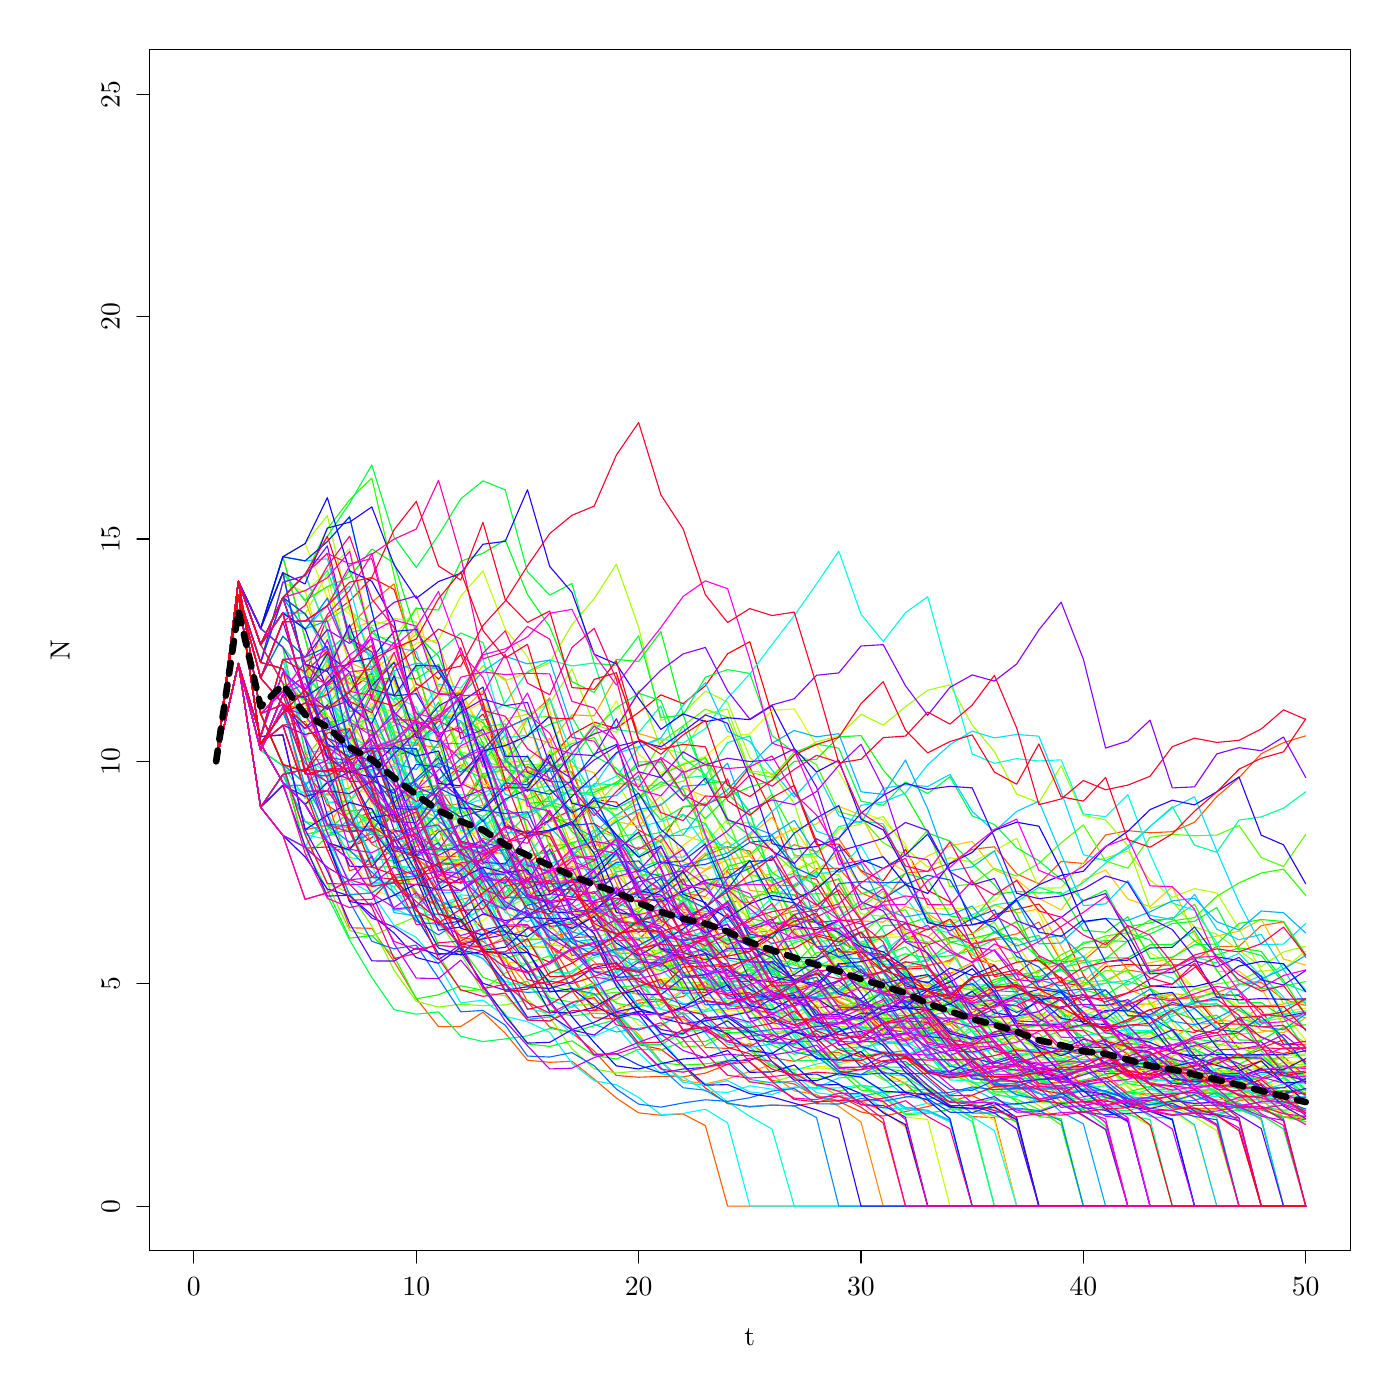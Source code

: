 % Created by tikzDevice version 0.10.1 on 2016-03-12 22:22:46
% !TEX encoding = UTF-8 Unicode
\documentclass{article}
\nonstopmode

\usepackage{tikz}

\usepackage[active,tightpage,psfixbb]{preview}

\PreviewEnvironment{pgfpicture}

\setlength\PreviewBorder{0pt}

\newcommand{\SweaveOpts}[1]{}  % do not interfere with LaTeX
\newcommand{\SweaveInput}[1]{} % because they are not real TeX commands
\newcommand{\Sexpr}[1]{}       % will only be parsed by R


\usepackage[utf8]{inputenc}
\usepackage{amsmath}
\usepackage{graphicx}
%\usepackage{bbold}
\usepackage{tikz}
%\usepackage{silence}
\usepackage{mdframed}
%\WarningFilter{mdframed}{You got a bad break}
\usepackage[colorinlistoftodos]{todonotes}
\usepackage{listings}
\usepackage{color}
\colorlet{exampcol}{blue!10}
\usepackage{multicol}
\usepackage{booktabs}

\title{BIO311: Population Ecology\\ \textit{Practical 10:\\ Stochasticity in Matrix Models\\ Population Viability Analysis\\ \& Metapopulation Dynamics.}}
\setlength\parindent{0pt}

\setcounter{tocdepth}{1} % Determines the depth of the table of contents;; 0:chapters, 1: chapters and sections, 2: chapters,sections and subsections

%\renewcommand{\theExercise}{\thechapter.\arabic{Exercise}}%

\setlength\parindent{0pt}

\begin{document}

\begin{tikzpicture}[x=1pt,y=1pt]
\definecolor{fillColor}{RGB}{255,255,255}
\path[use as bounding box,fill=fillColor,fill opacity=0.00] (0,0) rectangle (505.89,505.89);
\begin{scope}
\path[clip] (  0.00,  0.00) rectangle (505.89,505.89);
\definecolor{drawColor}{RGB}{0,0,0}

\path[draw=drawColor,line width= 0.4pt,line join=round,line cap=round] ( 70.07, 54.00) -- (471.82, 54.00);

\path[draw=drawColor,line width= 0.4pt,line join=round,line cap=round] ( 70.07, 54.00) -- ( 70.07, 49.50);

\path[draw=drawColor,line width= 0.4pt,line join=round,line cap=round] (150.42, 54.00) -- (150.42, 49.50);

\path[draw=drawColor,line width= 0.4pt,line join=round,line cap=round] (230.77, 54.00) -- (230.77, 49.50);

\path[draw=drawColor,line width= 0.4pt,line join=round,line cap=round] (311.12, 54.00) -- (311.12, 49.50);

\path[draw=drawColor,line width= 0.4pt,line join=round,line cap=round] (391.47, 54.00) -- (391.47, 49.50);

\path[draw=drawColor,line width= 0.4pt,line join=round,line cap=round] (471.82, 54.00) -- (471.82, 49.50);

\node[text=drawColor,anchor=base,inner sep=0pt, outer sep=0pt, scale=  1.00] at ( 70.07, 37.80) {0};

\node[text=drawColor,anchor=base,inner sep=0pt, outer sep=0pt, scale=  1.00] at (150.42, 37.80) {10};

\node[text=drawColor,anchor=base,inner sep=0pt, outer sep=0pt, scale=  1.00] at (230.77, 37.80) {20};

\node[text=drawColor,anchor=base,inner sep=0pt, outer sep=0pt, scale=  1.00] at (311.12, 37.80) {30};

\node[text=drawColor,anchor=base,inner sep=0pt, outer sep=0pt, scale=  1.00] at (391.47, 37.80) {40};

\node[text=drawColor,anchor=base,inner sep=0pt, outer sep=0pt, scale=  1.00] at (471.82, 37.80) {50};

\path[draw=drawColor,line width= 0.4pt,line join=round,line cap=round] ( 54.00, 70.07) -- ( 54.00,471.82);

\path[draw=drawColor,line width= 0.4pt,line join=round,line cap=round] ( 54.00, 70.07) -- ( 49.50, 70.07);

\path[draw=drawColor,line width= 0.4pt,line join=round,line cap=round] ( 54.00,150.42) -- ( 49.50,150.42);

\path[draw=drawColor,line width= 0.4pt,line join=round,line cap=round] ( 54.00,230.77) -- ( 49.50,230.77);

\path[draw=drawColor,line width= 0.4pt,line join=round,line cap=round] ( 54.00,311.12) -- ( 49.50,311.12);

\path[draw=drawColor,line width= 0.4pt,line join=round,line cap=round] ( 54.00,391.47) -- ( 49.50,391.47);

\path[draw=drawColor,line width= 0.4pt,line join=round,line cap=round] ( 54.00,471.82) -- ( 49.50,471.82);

\node[text=drawColor,rotate= 90.00,anchor=base,inner sep=0pt, outer sep=0pt, scale=  1.00] at ( 43.20, 70.07) {0};

\node[text=drawColor,rotate= 90.00,anchor=base,inner sep=0pt, outer sep=0pt, scale=  1.00] at ( 43.20,150.42) {5};

\node[text=drawColor,rotate= 90.00,anchor=base,inner sep=0pt, outer sep=0pt, scale=  1.00] at ( 43.20,230.77) {10};

\node[text=drawColor,rotate= 90.00,anchor=base,inner sep=0pt, outer sep=0pt, scale=  1.00] at ( 43.20,311.12) {15};

\node[text=drawColor,rotate= 90.00,anchor=base,inner sep=0pt, outer sep=0pt, scale=  1.00] at ( 43.20,391.47) {20};

\node[text=drawColor,rotate= 90.00,anchor=base,inner sep=0pt, outer sep=0pt, scale=  1.00] at ( 43.20,471.82) {25};

\path[draw=drawColor,line width= 0.4pt,line join=round,line cap=round] ( 54.00, 54.00) --
	(487.89, 54.00) --
	(487.89,487.89) --
	( 54.00,487.89) --
	( 54.00, 54.00);
\end{scope}
\begin{scope}
\path[clip] (  0.00,  0.00) rectangle (505.89,505.89);
\definecolor{drawColor}{RGB}{0,0,0}

\node[text=drawColor,anchor=base,inner sep=0pt, outer sep=0pt, scale=  1.00] at (270.95, 19.80) {t};

\node[text=drawColor,rotate= 90.00,anchor=base,inner sep=0pt, outer sep=0pt, scale=  1.00] at ( 25.20,270.95) {N};
\end{scope}
\begin{scope}
\path[clip] ( 54.00, 54.00) rectangle (487.89,487.89);
\definecolor{drawColor}{RGB}{255,0,0}

\path[draw=drawColor,line width= 0.4pt,line join=round,line cap=round] ( 78.11,230.77) --
	( 86.14,295.85) --
	( 94.18,272.95) --
	(102.21,284.40) --
	(110.25,253.49) --
	(118.28,249.58) --
	(126.32,256.34) --
	(134.35,262.57) --
	(142.39,236.65) --
	(150.42,236.65) --
	(158.46,245.45) --
	(166.49,241.05) --
	(174.52,247.83) --
	(182.56,231.73) --
	(190.60,223.86) --
	(198.63,231.93) --
	(206.67,240.52) --
	(214.70,244.93) --
	(222.73,242.72) --
	(230.77,248.44) --
	(238.81,254.81) --
	(246.84,251.63) --
	(254.88,258.07) --
	(262.91,269.63) --
	(270.94,274.00) --
	(278.98,247.55) --
	(287.01,221.57) --
	(295.05,200.62) --
	(303.09,200.87) --
	(311.12,191.33) --
	(319.15,187.59) --
	(327.19,199.01) --
	(335.22,184.17) --
	(343.26,180.00) --
	(351.30,168.70) --
	(359.33,153.04) --
	(367.37,154.14) --
	(375.40,160.27) --
	(383.44,150.80) --
	(391.47,149.56) --
	(399.51,156.59) --
	(407.54,157.40) --
	(415.57,156.99) --
	(423.61,157.19) --
	(431.64,157.09) --
	(439.68,146.70) --
	(447.71,146.08) --
	(455.75,140.90) --
	(463.79,128.60) --
	(471.82,128.32);
\definecolor{drawColor}{RGB}{255,8,0}

\path[draw=drawColor,line width= 0.4pt,line join=round,line cap=round] ( 78.11,230.77) --
	( 86.14,266.12) --
	( 94.18,234.79) --
	(102.21,229.23) --
	(110.25,199.40) --
	(118.28,199.83) --
	(126.32,199.61) --
	(134.35,203.18) --
	(142.39,211.90) --
	(150.42,197.45) --
	(158.46,177.18) --
	(166.49,178.62) --
	(174.52,170.09) --
	(182.56,167.27) --
	(190.60,161.64) --
	(198.63,158.18) --
	(206.67,167.10) --
	(214.70,167.46) --
	(222.73,155.61) --
	(230.77,155.02) --
	(238.81,159.82) --
	(246.84,146.88) --
	(254.88,147.27) --
	(262.91,151.14) --
	(270.94,151.35) --
	(278.98,155.54) --
	(287.01,143.38) --
	(295.05,141.74) --
	(303.09,142.56) --
	(311.12,142.15) --
	(319.15,133.69) --
	(327.19,133.11) --
	(335.22,138.47) --
	(343.26,130.94) --
	(351.30,128.56) --
	(359.33,129.75) --
	(367.37,122.05) --
	(375.40,114.42) --
	(383.44,114.71) --
	(391.47,118.13) --
	(399.51,118.84) --
	(407.54,118.48) --
	(415.57,119.95) --
	(423.61,123.15) --
	(431.64,117.77) --
	(439.68,110.17) --
	(447.71,104.89) --
	(455.75,104.83) --
	(463.79,102.35) --
	(471.82,101.33);
\definecolor{drawColor}{RGB}{255,15,0}

\path[draw=drawColor,line width= 0.4pt,line join=round,line cap=round] ( 78.11,230.77) --
	( 86.14,291.03) --
	( 94.18,237.20) --
	(102.21,243.83) --
	(110.25,245.12) --
	(118.28,231.87) --
	(126.32,227.09) --
	(134.35,237.95) --
	(142.39,232.52) --
	(150.42,235.24) --
	(158.46,214.19) --
	(166.49,213.63) --
	(174.52,225.42) --
	(182.56,208.50) --
	(190.60,203.00) --
	(198.63,209.32) --
	(206.67,213.30) --
	(214.70,194.31) --
	(222.73,176.30) --
	(230.77,174.08) --
	(238.81,162.60) --
	(246.84,158.99) --
	(254.88,160.80) --
	(262.91,162.31) --
	(270.94,168.87) --
	(278.98,173.23) --
	(287.01,179.13) --
	(295.05,168.41) --
	(303.09,166.57) --
	(311.12,160.51) --
	(319.15,154.94) --
	(327.19,160.01) --
	(335.22,164.46) --
	(343.26,167.07) --
	(351.30,168.34) --
	(359.33,175.52) --
	(367.37,177.25) --
	(375.40,179.23) --
	(383.44,170.40) --
	(391.47,153.52) --
	(399.51,142.91) --
	(407.54,142.62) --
	(415.57,146.61) --
	(423.61,144.61) --
	(431.64,145.61) --
	(439.68,136.09) --
	(447.71,135.79) --
	(455.75,131.20) --
	(463.79,127.63) --
	(471.82,122.34);
\definecolor{drawColor}{RGB}{255,23,0}

\path[draw=drawColor,line width= 0.4pt,line join=round,line cap=round] ( 78.11,230.77) --
	( 86.14,295.85) --
	( 94.18,278.77) --
	(102.21,272.02) --
	(110.25,262.13) --
	(118.28,282.84) --
	(126.32,288.68) --
	(134.35,297.11) --
	(142.39,292.89) --
	(150.42,268.06) --
	(158.46,260.45) --
	(166.49,269.37) --
	(174.52,250.68) --
	(182.56,221.29) --
	(190.60,223.63) --
	(198.63,211.43) --
	(206.67,207.50) --
	(214.70,216.87) --
	(222.73,216.06) --
	(230.77,205.93) --
	(238.81,201.51) --
	(246.84,214.41) --
	(254.88,215.14) --
	(262.91,218.64) --
	(270.94,228.64) --
	(278.98,212.36) --
	(287.01,189.76) --
	(295.05,188.17) --
	(303.09,174.72) --
	(311.12,158.63) --
	(319.15,159.56) --
	(327.19,166.22) --
	(335.22,170.31) --
	(343.26,173.42) --
	(351.30,159.61) --
	(359.33,157.19) --
	(367.37,147.83) --
	(375.40,135.65) --
	(383.44,134.70) --
	(391.47,135.17) --
	(399.51,134.94) --
	(407.54,136.79) --
	(415.57,141.13) --
	(423.61,133.90) --
	(431.64,132.81) --
	(439.68,136.71) --
	(447.71,126.95) --
	(455.75,127.31) --
	(463.79,130.14) --
	(471.82,121.65);
\definecolor{drawColor}{RGB}{255,31,0}

\path[draw=drawColor,line width= 0.4pt,line join=round,line cap=round] ( 78.11,230.77) --
	( 86.14,295.85) --
	( 94.18,272.95) --
	(102.21,289.92) --
	(110.25,298.34) --
	(118.28,277.80) --
	(126.32,243.65) --
	(134.35,241.89) --
	(142.39,222.07) --
	(150.42,220.53) --
	(158.46,233.40) --
	(166.49,215.39) --
	(174.52,209.72) --
	(182.56,195.53) --
	(190.60,193.39) --
	(198.63,201.05) --
	(206.67,181.86) --
	(214.70,179.62) --
	(222.73,167.49) --
	(230.77,166.27) --
	(238.81,174.63) --
	(246.84,175.68) --
	(254.88,175.16) --
	(262.91,162.78) --
	(270.94,161.96) --
	(278.98,167.26) --
	(287.01,153.19) --
	(295.05,153.64) --
	(303.09,157.82) --
	(311.12,155.73) --
	(319.15,146.40) --
	(327.19,145.38) --
	(335.22,140.45) --
	(343.26,136.20) --
	(351.30,140.10) --
	(359.33,143.60) --
	(367.37,145.61) --
	(375.40,135.63) --
	(383.44,126.11) --
	(391.47,124.95) --
	(399.51,127.00) --
	(407.54,128.91) --
	(415.57,127.96) --
	(423.61,121.44) --
	(431.64,120.85) --
	(439.68,123.85) --
	(447.71,123.77) --
	(455.75,126.65) --
	(463.79,125.21) --
	(471.82,127.41);
\definecolor{drawColor}{RGB}{255,38,0}

\path[draw=drawColor,line width= 0.4pt,line join=round,line cap=round] ( 78.11,230.77) --
	( 86.14,295.85) --
	( 94.18,272.95) --
	(102.21,289.92) --
	(110.25,298.34) --
	(118.28,305.90) --
	(126.32,274.17) --
	(134.35,268.76) --
	(142.39,247.37) --
	(150.42,219.61) --
	(158.46,221.41) --
	(166.49,209.63) --
	(174.52,185.96) --
	(182.56,171.30) --
	(190.60,170.86) --
	(198.63,163.81) --
	(206.67,158.34) --
	(214.70,150.23) --
	(222.73,137.12) --
	(230.77,128.43) --
	(238.81,126.73) --
	(246.84,120.70) --
	(254.88,112.74) --
	(262.91,107.07) --
	(270.94,106.06) --
	(278.98,106.57) --
	(287.01,106.31) --
	(295.05,107.41) --
	(303.09,109.80) --
	(311.12,105.78) --
	(319.15,100.09) --
	(327.19, 70.07) --
	(335.22, 70.07) --
	(343.26, 70.07) --
	(351.30, 70.07) --
	(359.33, 70.07) --
	(367.37, 70.07) --
	(375.40, 70.07) --
	(383.44, 70.07) --
	(391.47, 70.07) --
	(399.51, 70.07) --
	(407.54, 70.07) --
	(415.57, 70.07) --
	(423.61, 70.07) --
	(431.64, 70.07) --
	(439.68, 70.07) --
	(447.71, 70.07) --
	(455.75, 70.07) --
	(463.79, 70.07) --
	(471.82, 70.07);
\definecolor{drawColor}{RGB}{255,46,0}

\path[draw=drawColor,line width= 0.4pt,line join=round,line cap=round] ( 78.11,230.77) --
	( 86.14,295.85) --
	( 94.18,278.77) --
	(102.21,272.02) --
	(110.25,234.06) --
	(118.28,214.93) --
	(126.32,209.74) --
	(134.35,212.34) --
	(142.39,214.82) --
	(150.42,221.14) --
	(158.46,221.98) --
	(166.49,229.56) --
	(174.52,225.77) --
	(182.56,227.67) --
	(190.60,226.72) --
	(198.63,227.19) --
	(206.67,226.96) --
	(214.70,208.24) --
	(222.73,203.48) --
	(230.77,189.63) --
	(238.81,184.58) --
	(246.84,190.18) --
	(254.88,196.76) --
	(262.91,199.94) --
	(270.94,198.35) --
	(278.98,183.68) --
	(287.01,182.47) --
	(295.05,174.95) --
	(303.09,168.68) --
	(311.12,159.69) --
	(319.15,145.01) --
	(327.19,144.23) --
	(335.22,146.60) --
	(343.26,151.44) --
	(351.30,143.22) --
	(359.33,141.95) --
	(367.37,146.43) --
	(375.40,146.21) --
	(383.44,140.83) --
	(391.47,128.62) --
	(399.51,129.86) --
	(407.54,124.95) --
	(415.57,115.74) --
	(423.61,115.37) --
	(431.64,116.76) --
	(439.68,119.74) --
	(447.71,120.77) --
	(455.75,114.22) --
	(463.79,107.75) --
	(471.82,106.99);
\definecolor{drawColor}{RGB}{255,54,0}

\path[draw=drawColor,line width= 0.4pt,line join=round,line cap=round] ( 78.11,230.77) --
	( 86.14,295.85) --
	( 94.18,248.00) --
	(102.21,229.64) --
	(110.25,227.04) --
	(118.28,216.99) --
	(126.32,191.23) --
	(134.35,193.99) --
	(142.39,199.06) --
	(150.42,199.94) --
	(158.46,206.34) --
	(166.49,187.09) --
	(174.52,187.50) --
	(182.56,193.49) --
	(190.60,190.50) --
	(198.63,177.40) --
	(206.67,160.65) --
	(214.70,161.71) --
	(222.73,165.99) --
	(230.77,166.39) --
	(238.81,159.25) --
	(246.84,154.22) --
	(254.88,156.73) --
	(262.91,157.78) --
	(270.94,150.95) --
	(278.98,137.23) --
	(287.01,136.75) --
	(295.05,138.77) --
	(303.09,141.32) --
	(311.12,141.94) --
	(319.15,147.35) --
	(327.19,150.61) --
	(335.22,153.13) --
	(343.26,154.07) --
	(351.30,158.01) --
	(359.33,145.67) --
	(367.37,134.99) --
	(375.40,135.22) --
	(383.44,138.54) --
	(391.47,128.82) --
	(399.51,127.50) --
	(407.54,128.16) --
	(415.57,120.89) --
	(423.61,120.63) --
	(431.64,117.11) --
	(439.68,114.36) --
	(447.71,115.73) --
	(455.75,116.26) --
	(463.79,119.67) --
	(471.82,120.47);
\definecolor{drawColor}{RGB}{255,61,0}

\path[draw=drawColor,line width= 0.4pt,line join=round,line cap=round] ( 78.11,230.77) --
	( 86.14,295.85) --
	( 94.18,278.77) --
	(102.21,298.95) --
	(110.25,262.34) --
	(118.28,237.06) --
	(126.32,212.76) --
	(134.35,213.60) --
	(142.39,202.85) --
	(150.42,195.40) --
	(158.46,183.74) --
	(166.49,165.20) --
	(174.52,166.70) --
	(182.56,171.01) --
	(190.60,171.52) --
	(198.63,163.96) --
	(206.67,147.90) --
	(214.70,138.12) --
	(222.73,137.80) --
	(230.77,143.39) --
	(238.81,144.27) --
	(246.84,145.80) --
	(254.88,151.03) --
	(262.91,142.66) --
	(270.94,141.49) --
	(278.98,147.84) --
	(287.01,148.55) --
	(295.05,150.28) --
	(303.09,143.66) --
	(311.12,139.80) --
	(319.15,133.18) --
	(327.19,130.24) --
	(335.22,133.33) --
	(343.26,136.72) --
	(351.30,130.27) --
	(359.33,120.55) --
	(367.37,121.30) --
	(375.40,117.24) --
	(383.44,115.93) --
	(391.47,120.31) --
	(399.51,120.62) --
	(407.54,121.81) --
	(415.57,117.50) --
	(423.61,115.03) --
	(431.64,116.26) --
	(439.68,116.87) --
	(447.71,120.29) --
	(455.75,122.46) --
	(463.79,124.07) --
	(471.82,116.86);
\definecolor{drawColor}{RGB}{255,69,0}

\path[draw=drawColor,line width= 0.4pt,line join=round,line cap=round] ( 78.11,230.77) --
	( 86.14,291.03) --
	( 94.18,237.20) --
	(102.21,248.34) --
	(110.25,256.59) --
	(118.28,239.14) --
	(126.32,235.59) --
	(134.35,225.38) --
	(142.39,198.00) --
	(150.42,182.27) --
	(158.46,178.61) --
	(166.49,167.25) --
	(174.52,165.74) --
	(182.56,159.58) --
	(190.60,143.89) --
	(198.63,134.77) --
	(206.67,132.69) --
	(214.70,126.12) --
	(222.73,117.27) --
	(230.77,116.62) --
	(238.81,116.95) --
	(246.84,116.78) --
	(254.88,118.11) --
	(262.91,121.24) --
	(270.94,122.27) --
	(278.98,115.54) --
	(287.01,114.20) --
	(295.05,109.51) --
	(303.09,107.89) --
	(311.12,104.09) --
	(319.15,102.60) --
	(327.19,104.22) --
	(335.22,106.07) --
	(343.26,107.95) --
	(351.30,109.97) --
	(359.33,106.11) --
	(367.37,100.29) --
	(375.40, 70.07) --
	(383.44, 70.07) --
	(391.47, 70.07) --
	(399.51, 70.07) --
	(407.54, 70.07) --
	(415.57, 70.07) --
	(423.61, 70.07) --
	(431.64, 70.07) --
	(439.68, 70.07) --
	(447.71, 70.07) --
	(455.75, 70.07) --
	(463.79, 70.07) --
	(471.82, 70.07);
\definecolor{drawColor}{RGB}{255,77,0}

\path[draw=drawColor,line width= 0.4pt,line join=round,line cap=round] ( 78.11,230.77) --
	( 86.14,291.03) --
	( 94.18,237.20) --
	(102.21,243.83) --
	(110.25,219.97) --
	(118.28,198.58) --
	(126.32,199.14) --
	(134.35,205.66) --
	(142.39,205.98) --
	(150.42,196.03) --
	(158.46,188.87) --
	(166.49,195.65) --
	(174.52,198.66) --
	(182.56,197.15) --
	(190.60,182.59) --
	(198.63,165.33) --
	(206.67,152.49) --
	(214.70,140.63) --
	(222.73,140.98) --
	(230.77,144.54) --
	(238.81,144.73) --
	(246.84,139.26) --
	(254.88,127.39) --
	(262.91,127.04) --
	(270.94,128.74) --
	(278.98,123.69) --
	(287.01,122.37) --
	(295.05,125.84) --
	(303.09,125.57) --
	(311.12,121.70) --
	(319.15,118.68) --
	(327.19,114.22) --
	(335.22,107.00) --
	(343.26,106.61) --
	(351.30,102.40) --
	(359.33,102.07) --
	(367.37, 70.07) --
	(375.40, 70.07) --
	(383.44, 70.07) --
	(391.47, 70.07) --
	(399.51, 70.07) --
	(407.54, 70.07) --
	(415.57, 70.07) --
	(423.61, 70.07) --
	(431.64, 70.07) --
	(439.68, 70.07) --
	(447.71, 70.07) --
	(455.75, 70.07) --
	(463.79, 70.07) --
	(471.82, 70.07);
\definecolor{drawColor}{RGB}{255,84,0}

\path[draw=drawColor,line width= 0.4pt,line join=round,line cap=round] ( 78.11,230.77) --
	( 86.14,266.12) --
	( 94.18,239.74) --
	(102.21,240.31) --
	(110.25,206.06) --
	(118.28,207.66) --
	(126.32,206.86) --
	(134.35,207.26) --
	(142.39,210.72) --
	(150.42,216.30) --
	(158.46,196.22) --
	(166.49,196.40) --
	(174.52,202.98) --
	(182.56,199.69) --
	(190.60,185.63) --
	(198.63,167.58) --
	(206.67,168.73) --
	(214.70,176.00) --
	(222.73,180.55) --
	(230.77,183.96) --
	(238.81,185.27) --
	(246.84,176.33) --
	(254.88,173.29) --
	(262.91,180.37) --
	(270.94,179.74) --
	(278.98,185.88) --
	(287.01,185.87) --
	(295.05,191.99) --
	(303.09,192.16) --
	(311.12,183.28) --
	(319.15,179.78) --
	(327.19,190.44) --
	(335.22,191.10) --
	(343.26,194.00) --
	(351.30,199.00) --
	(359.33,199.91) --
	(367.37,190.11) --
	(375.40,186.55) --
	(383.44,194.61) --
	(391.47,193.87) --
	(399.51,204.17) --
	(407.54,205.75) --
	(415.57,204.96) --
	(423.61,205.35) --
	(431.64,208.76) --
	(439.68,218.02) --
	(447.71,224.86) --
	(455.75,233.55) --
	(463.79,237.54) --
	(471.82,239.99);
\definecolor{drawColor}{RGB}{255,92,0}

\path[draw=drawColor,line width= 0.4pt,line join=round,line cap=round] ( 78.11,230.77) --
	( 86.14,266.12) --
	( 94.18,214.19) --
	(102.21,204.06) --
	(110.25,199.76) --
	(118.28,192.50) --
	(126.32,170.63) --
	(134.35,170.44) --
	(142.39,158.48) --
	(150.42,145.10) --
	(158.46,134.91) --
	(166.49,134.95) --
	(174.52,140.12) --
	(182.56,132.56) --
	(190.60,122.79) --
	(198.63,122.02) --
	(206.67,122.40) --
	(214.70,115.95) --
	(222.73,109.10) --
	(230.77,103.76) --
	(238.81,102.90) --
	(246.84,103.33) --
	(254.88, 99.15) --
	(262.91, 70.07) --
	(270.94, 70.07) --
	(278.98, 70.07) --
	(287.01, 70.07) --
	(295.05, 70.07) --
	(303.09, 70.07) --
	(311.12, 70.07) --
	(319.15, 70.07) --
	(327.19, 70.07) --
	(335.22, 70.07) --
	(343.26, 70.07) --
	(351.30, 70.07) --
	(359.33, 70.07) --
	(367.37, 70.07) --
	(375.40, 70.07) --
	(383.44, 70.07) --
	(391.47, 70.07) --
	(399.51, 70.07) --
	(407.54, 70.07) --
	(415.57, 70.07) --
	(423.61, 70.07) --
	(431.64, 70.07) --
	(439.68, 70.07) --
	(447.71, 70.07) --
	(455.75, 70.07) --
	(463.79, 70.07) --
	(471.82, 70.07);
\definecolor{drawColor}{RGB}{255,99,0}

\path[draw=drawColor,line width= 0.4pt,line join=round,line cap=round] ( 78.11,230.77) --
	( 86.14,291.03) --
	( 94.18,260.90) --
	(102.21,251.66) --
	(110.25,218.67) --
	(118.28,218.66) --
	(126.32,218.66) --
	(134.35,200.83) --
	(142.39,196.37) --
	(150.42,183.24) --
	(158.46,178.47) --
	(166.49,180.85) --
	(174.52,182.60) --
	(182.56,187.61) --
	(190.60,185.11) --
	(198.63,189.44) --
	(206.67,196.65) --
	(214.70,202.88) --
	(222.73,190.29) --
	(230.77,170.78) --
	(238.81,172.31) --
	(246.84,179.66) --
	(254.88,184.46) --
	(262.91,191.02) --
	(270.94,179.12) --
	(278.98,174.23) --
	(287.01,176.67) --
	(295.05,178.28) --
	(303.09,186.07) --
	(311.12,173.93) --
	(319.15,157.53) --
	(327.19,156.32) --
	(335.22,156.93) --
	(343.26,158.94) --
	(351.30,164.96) --
	(359.33,166.75) --
	(367.37,168.43) --
	(375.40,172.73) --
	(383.44,158.46) --
	(391.47,158.67) --
	(399.51,165.64) --
	(407.54,155.37) --
	(415.57,154.17) --
	(423.61,159.26) --
	(431.64,159.07) --
	(439.68,163.87) --
	(447.71,163.95) --
	(455.75,171.42) --
	(463.79,172.78) --
	(471.82,159.84);
\definecolor{drawColor}{RGB}{255,107,0}

\path[draw=drawColor,line width= 0.4pt,line join=round,line cap=round] ( 78.11,230.77) --
	( 86.14,295.85) --
	( 94.18,278.77) --
	(102.21,298.95) --
	(110.25,262.34) --
	(118.28,265.01) --
	(126.32,279.16) --
	(134.35,288.25) --
	(142.39,294.92) --
	(150.42,264.91) --
	(158.46,236.75) --
	(166.49,233.22) --
	(174.52,215.24) --
	(182.56,209.57) --
	(190.60,195.40) --
	(198.63,189.97) --
	(206.67,192.69) --
	(214.70,191.33) --
	(222.73,195.25) --
	(230.77,199.77) --
	(238.81,197.51) --
	(246.84,183.24) --
	(254.88,181.90) --
	(262.91,191.57) --
	(270.94,192.82) --
	(278.98,195.46) --
	(287.01,200.67) --
	(295.05,198.07) --
	(303.09,202.79) --
	(311.12,190.93) --
	(319.15,184.98) --
	(327.19,173.89) --
	(335.22,157.12) --
	(343.26,158.41) --
	(351.30,164.78) --
	(359.33,154.86) --
	(367.37,151.32) --
	(375.40,155.27) --
	(383.44,157.66) --
	(391.47,146.07) --
	(399.51,145.97) --
	(407.54,140.55) --
	(415.57,138.33) --
	(423.61,144.99) --
	(431.64,145.38) --
	(439.68,147.19) --
	(447.71,150.30) --
	(455.75,150.87) --
	(463.79,144.77) --
	(471.82,142.56);
\definecolor{drawColor}{RGB}{255,115,0}

\path[draw=drawColor,line width= 0.4pt,line join=round,line cap=round] ( 78.11,230.77) --
	( 86.14,295.85) --
	( 94.18,248.00) --
	(102.21,251.30) --
	(110.25,249.65) --
	(118.28,255.27) --
	(126.32,262.05) --
	(134.35,258.66) --
	(142.39,260.36) --
	(150.42,236.75) --
	(158.46,235.81) --
	(166.49,245.08) --
	(174.52,240.45) --
	(182.56,242.76) --
	(190.60,246.20) --
	(198.63,253.67) --
	(206.67,228.25) --
	(214.70,205.77) --
	(222.73,186.72) --
	(230.77,170.25) --
	(238.81,167.95) --
	(246.84,171.72) --
	(254.88,162.56) --
	(262.91,160.46) --
	(270.94,168.83) --
	(278.98,169.57) --
	(287.01,157.30) --
	(295.05,154.47) --
	(303.09,145.62) --
	(311.12,142.47) --
	(319.15,135.21) --
	(327.19,134.06) --
	(335.22,138.06) --
	(343.26,128.09) --
	(351.30,120.07) --
	(359.33,112.96) --
	(367.37,112.00) --
	(375.40,113.60) --
	(383.44,115.04) --
	(391.47,115.52) --
	(399.51,117.67) --
	(407.54,110.98) --
	(415.57,110.02) --
	(423.61,110.50) --
	(431.64,105.43) --
	(439.68,105.26) --
	(447.71,108.17) --
	(455.75,108.63) --
	(463.79,109.42) --
	(471.82,111.08);
\definecolor{drawColor}{RGB}{255,122,0}

\path[draw=drawColor,line width= 0.4pt,line join=round,line cap=round] ( 78.11,230.77) --
	( 86.14,291.03) --
	( 94.18,266.53) --
	(102.21,290.03) --
	(110.25,284.04) --
	(118.28,271.52) --
	(126.32,258.72) --
	(134.35,265.12) --
	(142.39,261.92) --
	(150.42,240.35) --
	(158.46,214.06) --
	(166.49,215.61) --
	(174.52,226.42) --
	(182.56,209.91) --
	(190.60,204.12) --
	(198.63,190.66) --
	(206.67,188.53) --
	(214.70,181.03) --
	(222.73,161.54) --
	(230.77,161.20) --
	(238.81,150.42) --
	(246.84,147.61) --
	(254.88,151.10) --
	(262.91,155.70) --
	(270.94,160.06) --
	(278.98,151.46) --
	(287.01,147.69) --
	(295.05,151.66) --
	(303.09,143.86) --
	(311.12,140.45) --
	(319.15,144.04) --
	(327.19,146.03) --
	(335.22,136.01) --
	(343.26,135.91) --
	(351.30,139.45) --
	(359.33,129.52) --
	(367.37,121.20) --
	(375.40,113.97) --
	(383.44,107.79) --
	(391.47,102.47) --
	(399.51, 97.91) --
	(407.54, 70.07) --
	(415.57, 70.07) --
	(423.61, 70.07) --
	(431.64, 70.07) --
	(439.68, 70.07) --
	(447.71, 70.07) --
	(455.75, 70.07) --
	(463.79, 70.07) --
	(471.82, 70.07);
\definecolor{drawColor}{RGB}{255,130,0}

\path[draw=drawColor,line width= 0.4pt,line join=round,line cap=round] ( 78.11,230.77) --
	( 86.14,291.03) --
	( 94.18,260.90) --
	(102.21,251.66) --
	(110.25,244.04) --
	(118.28,257.32) --
	(126.32,255.61) --
	(134.35,243.07) --
	(142.39,212.98) --
	(150.42,195.23) --
	(158.46,191.24) --
	(166.49,193.23) --
	(174.52,195.51) --
	(182.56,204.32) --
	(190.60,190.37) --
	(198.63,188.45) --
	(206.67,198.96) --
	(214.70,200.15) --
	(222.73,203.02) --
	(230.77,212.10) --
	(238.81,197.46) --
	(246.84,177.25) --
	(254.88,175.82) --
	(262.91,163.78) --
	(270.94,162.76) --
	(278.98,170.72) --
	(287.01,171.78) --
	(295.05,173.96) --
	(303.09,165.42) --
	(311.12,149.42) --
	(319.15,150.88) --
	(327.19,154.37) --
	(335.22,142.67) --
	(343.26,140.91) --
	(351.30,143.69) --
	(359.33,137.04) --
	(367.37,126.04) --
	(375.40,126.95) --
	(383.44,122.41) --
	(391.47,119.60) --
	(399.51,122.34) --
	(407.54,125.04) --
	(415.57,127.98) --
	(423.61,122.38) --
	(431.64,113.93) --
	(439.68,113.41) --
	(447.71,114.83) --
	(455.75,116.44) --
	(463.79,110.15) --
	(471.82,104.40);
\definecolor{drawColor}{RGB}{255,138,0}

\path[draw=drawColor,line width= 0.4pt,line join=round,line cap=round] ( 78.11,230.77) --
	( 86.14,295.85) --
	( 94.18,278.77) --
	(102.21,304.69) --
	(110.25,275.20) --
	(118.28,244.79) --
	(126.32,241.45) --
	(134.35,222.40) --
	(142.39,198.79) --
	(150.42,181.55) --
	(158.46,178.56) --
	(166.49,166.89) --
	(174.52,162.98) --
	(182.56,167.43) --
	(190.60,170.20) --
	(198.63,171.47) --
	(206.67,163.55) --
	(214.70,158.45) --
	(222.73,150.15) --
	(230.77,146.38) --
	(238.81,138.93) --
	(246.84,137.62) --
	(254.88,133.39) --
	(262.91,131.14) --
	(270.94,127.83) --
	(278.98,117.47) --
	(287.01,111.72) --
	(295.05,110.33) --
	(303.09,106.13) --
	(311.12,100.43) --
	(319.15, 70.07) --
	(327.19, 70.07) --
	(335.22, 70.07) --
	(343.26, 70.07) --
	(351.30, 70.07) --
	(359.33, 70.07) --
	(367.37, 70.07) --
	(375.40, 70.07) --
	(383.44, 70.07) --
	(391.47, 70.07) --
	(399.51, 70.07) --
	(407.54, 70.07) --
	(415.57, 70.07) --
	(423.61, 70.07) --
	(431.64, 70.07) --
	(439.68, 70.07) --
	(447.71, 70.07) --
	(455.75, 70.07) --
	(463.79, 70.07) --
	(471.82, 70.07);
\definecolor{drawColor}{RGB}{255,145,0}

\path[draw=drawColor,line width= 0.4pt,line join=round,line cap=round] ( 78.11,230.77) --
	( 86.14,266.12) --
	( 94.18,239.74) --
	(102.21,267.56) --
	(110.25,239.82) --
	(118.28,215.86) --
	(126.32,216.37) --
	(134.35,205.58) --
	(142.39,197.91) --
	(150.42,205.18) --
	(158.46,208.43) --
	(166.49,210.48) --
	(174.52,199.37) --
	(182.56,177.51) --
	(190.60,163.89) --
	(198.63,163.50) --
	(206.67,171.18) --
	(214.70,175.12) --
	(222.73,178.57) --
	(230.77,163.99) --
	(238.81,150.45) --
	(246.84,148.73) --
	(254.88,149.59) --
	(262.91,151.28) --
	(270.94,144.61) --
	(278.98,132.10) --
	(287.01,133.24) --
	(295.05,137.68) --
	(303.09,138.88) --
	(311.12,130.08) --
	(319.15,128.28) --
	(327.19,130.74) --
	(335.22,134.26) --
	(343.26,135.77) --
	(351.30,127.20) --
	(359.33,127.07) --
	(367.37,131.70) --
	(375.40,132.48) --
	(383.44,124.64) --
	(391.47,122.94) --
	(399.51,123.79) --
	(407.54,116.96) --
	(415.57,116.77) --
	(423.61,119.34) --
	(431.64,112.26) --
	(439.68,111.35) --
	(447.71,106.81) --
	(455.75,101.10) --
	(463.79, 70.07) --
	(471.82, 70.07);
\definecolor{drawColor}{RGB}{255,153,0}

\path[draw=drawColor,line width= 0.4pt,line join=round,line cap=round] ( 78.11,230.77) --
	( 86.14,291.03) --
	( 94.18,260.90) --
	(102.21,251.66) --
	(110.25,239.31) --
	(118.28,250.05) --
	(126.32,253.82) --
	(134.35,256.82) --
	(142.39,241.90) --
	(150.42,212.90) --
	(158.46,194.78) --
	(166.49,176.36) --
	(174.52,161.73) --
	(182.56,159.45) --
	(190.60,149.76) --
	(198.63,148.67) --
	(206.67,153.41) --
	(214.70,141.26) --
	(222.73,139.80) --
	(230.77,132.10) --
	(238.81,122.47) --
	(246.84,115.45) --
	(254.88,114.23) --
	(262.91,116.03) --
	(270.94,118.74) --
	(278.98,121.17) --
	(287.01,116.30) --
	(295.05,114.16) --
	(303.09,109.84) --
	(311.12,108.04) --
	(319.15,104.30) --
	(327.19, 98.80) --
	(335.22, 70.07) --
	(343.26, 70.07) --
	(351.30, 70.07) --
	(359.33, 70.07) --
	(367.37, 70.07) --
	(375.40, 70.07) --
	(383.44, 70.07) --
	(391.47, 70.07) --
	(399.51, 70.07) --
	(407.54, 70.07) --
	(415.57, 70.07) --
	(423.61, 70.07) --
	(431.64, 70.07) --
	(439.68, 70.07) --
	(447.71, 70.07) --
	(455.75, 70.07) --
	(463.79, 70.07) --
	(471.82, 70.07);
\definecolor{drawColor}{RGB}{255,161,0}

\path[draw=drawColor,line width= 0.4pt,line join=round,line cap=round] ( 78.11,230.77) --
	( 86.14,295.85) --
	( 94.18,278.77) --
	(102.21,298.95) --
	(110.25,288.86) --
	(118.28,267.18) --
	(126.32,235.56) --
	(134.35,237.91) --
	(142.39,245.52) --
	(150.42,246.36) --
	(158.46,255.23) --
	(166.49,255.69) --
	(174.52,265.26) --
	(182.56,260.48) --
	(190.60,239.80) --
	(198.63,237.50) --
	(206.67,247.58) --
	(214.70,247.23) --
	(222.73,261.59) --
	(230.77,240.82) --
	(238.81,238.49) --
	(246.84,227.48) --
	(254.88,199.96) --
	(262.91,199.43) --
	(270.94,184.15) --
	(278.98,183.16) --
	(287.01,189.67) --
	(295.05,186.41) --
	(303.09,188.04) --
	(311.12,173.14) --
	(319.15,172.68) --
	(327.19,178.35) --
	(335.22,175.52) --
	(343.26,164.15) --
	(351.30,149.43) --
	(359.33,138.86) --
	(367.37,136.98) --
	(375.40,129.80) --
	(383.44,120.44) --
	(391.47,119.71) --
	(399.51,121.40) --
	(407.54,116.88) --
	(415.57,114.55) --
	(423.61,116.91) --
	(431.64,119.38) --
	(439.68,114.63) --
	(447.71,112.59) --
	(455.75,108.41) --
	(463.79,102.25) --
	(471.82,102.71);
\definecolor{drawColor}{RGB}{255,168,0}

\path[draw=drawColor,line width= 0.4pt,line join=round,line cap=round] ( 78.11,230.77) --
	( 86.14,266.12) --
	( 94.18,214.19) --
	(102.21,226.01) --
	(110.25,227.92) --
	(118.28,226.96) --
	(126.32,227.44) --
	(134.35,227.20) --
	(142.39,231.51) --
	(150.42,242.10) --
	(158.46,245.53) --
	(166.49,248.48) --
	(174.52,256.33) --
	(182.56,230.42) --
	(190.60,230.80) --
	(198.63,239.09) --
	(206.67,215.05) --
	(214.70,194.71) --
	(222.73,177.11) --
	(230.77,177.48) --
	(238.81,185.87) --
	(246.84,190.61) --
	(254.88,197.69) --
	(262.91,185.06) --
	(270.94,166.61) --
	(278.98,153.94) --
	(287.01,151.57) --
	(295.05,152.76) --
	(303.09,142.30) --
	(311.12,141.98) --
	(319.15,147.91) --
	(327.19,148.85) --
	(335.22,150.47) --
	(343.26,143.89) --
	(351.30,141.93) --
	(359.33,148.74) --
	(367.37,149.25) --
	(375.40,148.99) --
	(383.44,139.64) --
	(391.47,137.21) --
	(399.51,140.23) --
	(407.54,142.32) --
	(415.57,143.19) --
	(423.61,146.59) --
	(431.64,135.87) --
	(439.68,136.06) --
	(447.71,141.24) --
	(455.75,133.60) --
	(463.79,132.70) --
	(471.82,138.19);
\definecolor{drawColor}{RGB}{255,176,0}

\path[draw=drawColor,line width= 0.4pt,line join=round,line cap=round] ( 78.11,230.77) --
	( 86.14,266.12) --
	( 94.18,214.19) --
	(102.21,226.01) --
	(110.25,209.03) --
	(118.28,207.17) --
	(126.32,219.14) --
	(134.35,224.60) --
	(142.39,229.85) --
	(150.42,208.30) --
	(158.46,188.41) --
	(166.49,189.00) --
	(174.52,198.19) --
	(182.56,200.04) --
	(190.60,183.61) --
	(198.63,183.11) --
	(206.67,189.35) --
	(214.70,172.21) --
	(222.73,172.71) --
	(230.77,177.87) --
	(238.81,178.14) --
	(246.84,186.64) --
	(254.88,191.38) --
	(262.91,195.25) --
	(270.94,196.63) --
	(278.98,186.84) --
	(287.01,167.01) --
	(295.05,168.91) --
	(303.09,173.12) --
	(311.12,173.75) --
	(319.15,181.70) --
	(327.19,186.34) --
	(335.22,175.71) --
	(343.26,170.61) --
	(351.30,160.86) --
	(359.33,156.72) --
	(367.37,148.20) --
	(375.40,146.74) --
	(383.44,151.57) --
	(391.47,151.31) --
	(399.51,157.95) --
	(407.54,148.39) --
	(415.57,145.27) --
	(423.61,146.83) --
	(431.64,146.05) --
	(439.68,137.29) --
	(447.71,136.61) --
	(455.75,142.30) --
	(463.79,143.07) --
	(471.82,144.63);
\definecolor{drawColor}{RGB}{255,184,0}

\path[draw=drawColor,line width= 0.4pt,line join=round,line cap=round] ( 78.11,230.77) --
	( 86.14,266.12) --
	( 94.18,234.79) --
	(102.21,254.99) --
	(110.25,253.95) --
	(118.28,259.38) --
	(126.32,266.48) --
	(134.35,262.93) --
	(142.39,269.86) --
	(150.42,276.71) --
	(158.46,273.29) --
	(166.49,250.45) --
	(174.52,222.60) --
	(182.56,220.20) --
	(190.60,221.40) --
	(198.63,224.83) --
	(206.67,212.01) --
	(214.70,188.24) --
	(222.73,190.39) --
	(230.77,180.68) --
	(238.81,174.77) --
	(246.84,180.54) --
	(254.88,169.78) --
	(262.91,153.71) --
	(270.94,154.94) --
	(278.98,148.23) --
	(287.01,143.99) --
	(295.05,148.10) --
	(303.09,150.03) --
	(311.12,139.56) --
	(319.15,137.58) --
	(327.19,140.38) --
	(335.22,133.96) --
	(343.26,132.55) --
	(351.30,136.60) --
	(359.33,134.57) --
	(367.37,137.32) --
	(375.40,139.40) --
	(383.44,138.36) --
	(391.47,130.64) --
	(399.51,128.36) --
	(407.54,131.06) --
	(415.57,125.36) --
	(423.61,124.20) --
	(431.64,127.68) --
	(439.68,127.46) --
	(447.71,132.17) --
	(455.75,132.93) --
	(463.79,134.22) --
	(471.82,128.97);
\definecolor{drawColor}{RGB}{255,191,0}

\path[draw=drawColor,line width= 0.4pt,line join=round,line cap=round] ( 78.11,230.77) --
	( 86.14,295.85) --
	( 94.18,278.77) --
	(102.21,304.69) --
	(110.25,275.20) --
	(118.28,244.79) --
	(126.32,246.08) --
	(134.35,232.77) --
	(142.39,227.96) --
	(150.42,238.88) --
	(158.46,233.42) --
	(166.49,240.53) --
	(174.52,245.73) --
	(182.56,222.30) --
	(190.60,218.17) --
	(198.63,224.20) --
	(206.67,229.12) --
	(214.70,226.66) --
	(222.73,208.98) --
	(230.77,207.40) --
	(238.81,215.51) --
	(246.84,194.38) --
	(254.88,191.80) --
	(262.91,196.35) --
	(270.94,204.00) --
	(278.98,210.58) --
	(287.01,197.26) --
	(295.05,191.33) --
	(303.09,197.55) --
	(311.12,185.34) --
	(319.15,180.02) --
	(327.19,169.24) --
	(335.22,167.37) --
	(343.26,173.52) --
	(351.30,173.18) --
	(359.33,178.81) --
	(367.37,175.99) --
	(375.40,177.40) --
	(383.44,163.88) --
	(391.47,149.99) --
	(399.51,150.57) --
	(407.54,156.70) --
	(415.57,158.00) --
	(423.61,159.68) --
	(431.64,165.94) --
	(439.68,167.66) --
	(447.71,169.40) --
	(455.75,173.72) --
	(463.79,159.32) --
	(471.82,157.16);
\definecolor{drawColor}{RGB}{255,199,0}

\path[draw=drawColor,line width= 0.4pt,line join=round,line cap=round] ( 78.11,230.77) --
	( 86.14,295.85) --
	( 94.18,248.00) --
	(102.21,256.07) --
	(110.25,261.58) --
	(118.28,263.91) --
	(126.32,278.16) --
	(134.35,281.53) --
	(142.39,279.85) --
	(150.42,255.44) --
	(158.46,248.77) --
	(166.49,256.90) --
	(174.52,239.49) --
	(182.56,235.90) --
	(190.60,246.59) --
	(198.63,220.56) --
	(206.67,199.83) --
	(214.70,200.05) --
	(222.73,210.33) --
	(230.77,212.24) --
	(238.81,215.07) --
	(246.84,221.22) --
	(254.88,218.14) --
	(262.91,201.77) --
	(270.94,196.65) --
	(278.98,202.61) --
	(287.01,206.43) --
	(295.05,208.14) --
	(303.09,214.52) --
	(311.12,211.33) --
	(319.15,195.82) --
	(327.19,190.88) --
	(335.22,196.60) --
	(343.26,200.23) --
	(351.30,201.87) --
	(359.33,191.57) --
	(367.37,188.12) --
	(375.40,181.29) --
	(383.44,177.09) --
	(391.47,187.92) --
	(399.51,191.50) --
	(407.54,181.01) --
	(415.57,178.29) --
	(423.61,185.47) --
	(431.64,168.37) --
	(439.68,154.87) --
	(447.71,154.99) --
	(455.75,148.81) --
	(463.79,135.29) --
	(471.82,127.11);
\definecolor{drawColor}{RGB}{255,207,0}

\path[draw=drawColor,line width= 0.4pt,line join=round,line cap=round] ( 78.11,230.77) --
	( 86.14,295.85) --
	( 94.18,278.77) --
	(102.21,272.02) --
	(110.25,262.13) --
	(118.28,253.09) --
	(126.32,219.74) --
	(134.35,219.78) --
	(142.39,219.76) --
	(150.42,201.80) --
	(158.46,200.78) --
	(166.49,191.86) --
	(174.52,170.71) --
	(182.56,158.20) --
	(190.60,157.72) --
	(198.63,151.63) --
	(206.67,148.98) --
	(214.70,144.58) --
	(222.73,139.75) --
	(230.77,142.17) --
	(238.81,142.87) --
	(246.84,148.32) --
	(254.88,149.54) --
	(262.91,148.93) --
	(270.94,149.23) --
	(278.98,149.08) --
	(287.01,149.16) --
	(295.05,151.23) --
	(303.09,144.37) --
	(311.12,140.54) --
	(319.15,133.82) --
	(327.19,123.49) --
	(335.22,122.88) --
	(343.26,124.59) --
	(351.30,119.83) --
	(359.33,111.59) --
	(367.37,111.20) --
	(375.40,106.44) --
	(383.44,100.88) --
	(391.47, 70.07) --
	(399.51, 70.07) --
	(407.54, 70.07) --
	(415.57, 70.07) --
	(423.61, 70.07) --
	(431.64, 70.07) --
	(439.68, 70.07) --
	(447.71, 70.07) --
	(455.75, 70.07) --
	(463.79, 70.07) --
	(471.82, 70.07);
\definecolor{drawColor}{RGB}{255,214,0}

\path[draw=drawColor,line width= 0.4pt,line join=round,line cap=round] ( 78.11,230.77) --
	( 86.14,266.12) --
	( 94.18,239.74) --
	(102.21,262.83) --
	(110.25,256.32) --
	(118.28,246.06) --
	(126.32,239.19) --
	(134.35,251.81) --
	(142.39,245.50) --
	(150.42,248.65) --
	(158.46,247.08) --
	(166.49,247.87) --
	(174.52,252.21) --
	(182.56,236.98) --
	(190.60,228.30) --
	(198.63,213.24) --
	(206.67,190.03) --
	(214.70,188.66) --
	(222.73,189.35) --
	(230.77,189.00) --
	(238.81,192.35) --
	(246.84,200.32) --
	(254.88,206.44) --
	(262.91,193.64) --
	(270.94,191.06) --
	(278.98,202.14) --
	(287.01,206.72) --
	(295.05,194.65) --
	(303.09,174.08) --
	(311.12,160.68) --
	(319.15,160.40) --
	(327.19,154.03) --
	(335.22,149.15) --
	(343.26,153.72) --
	(351.30,157.94) --
	(359.33,162.69) --
	(367.37,165.04) --
	(375.40,152.58) --
	(383.44,140.57) --
	(391.47,139.12) --
	(399.51,141.69) --
	(407.54,144.10) --
	(415.57,142.89) --
	(423.61,143.50) --
	(431.64,143.19) --
	(439.68,134.56) --
	(447.71,134.00) --
	(455.75,139.41) --
	(463.79,140.18) --
	(471.82,141.66);
\definecolor{drawColor}{RGB}{255,222,0}

\path[draw=drawColor,line width= 0.4pt,line join=round,line cap=round] ( 78.11,230.77) --
	( 86.14,295.85) --
	( 94.18,248.00) --
	(102.21,229.64) --
	(110.25,222.85) --
	(118.28,226.24) --
	(126.32,205.96) --
	(134.35,205.61) --
	(142.39,216.65) --
	(150.42,200.73) --
	(158.46,198.96) --
	(166.49,210.23) --
	(174.52,194.66) --
	(182.56,189.85) --
	(190.60,195.47) --
	(198.63,183.70) --
	(206.67,178.35) --
	(214.70,167.78) --
	(222.73,152.04) --
	(230.77,151.06) --
	(238.81,151.55) --
	(246.84,151.30) --
	(254.88,141.67) --
	(262.91,139.18) --
	(270.94,140.42) --
	(278.98,139.80) --
	(287.01,140.11) --
	(295.05,141.82) --
	(303.09,146.64) --
	(311.12,148.11) --
	(319.15,149.45) --
	(327.19,143.08) --
	(335.22,130.77) --
	(343.26,130.30) --
	(351.30,130.53) --
	(359.33,132.03) --
	(367.37,126.84) --
	(375.40,123.89) --
	(383.44,126.81) --
	(391.47,128.25) --
	(399.51,127.53) --
	(407.54,129.42) --
	(415.57,131.55) --
	(423.61,123.21) --
	(431.64,115.58) --
	(439.68,115.80) --
	(447.71,112.40) --
	(455.75,110.01) --
	(463.79,111.21) --
	(471.82,111.70);
\definecolor{drawColor}{RGB}{255,229,0}

\path[draw=drawColor,line width= 0.4pt,line join=round,line cap=round] ( 78.11,230.77) --
	( 86.14,295.85) --
	( 94.18,278.77) --
	(102.21,298.95) --
	(110.25,288.86) --
	(118.28,293.90) --
	(126.32,264.76) --
	(134.35,259.15) --
	(142.39,267.02) --
	(150.42,278.53) --
	(158.46,257.92) --
	(166.49,254.46) --
	(174.52,242.85) --
	(182.56,236.73) --
	(190.60,227.69) --
	(198.63,199.42) --
	(206.67,202.68) --
	(214.70,207.94) --
	(222.73,189.01) --
	(230.77,172.04) --
	(238.81,157.76) --
	(246.84,158.01) --
	(254.88,151.55) --
	(262.91,146.92) --
	(270.94,139.80) --
	(278.98,136.48) --
	(287.01,130.01) --
	(295.05,120.35) --
	(303.09,121.09) --
	(311.12,123.39) --
	(319.15,115.95) --
	(327.19,116.07) --
	(335.22,112.69) --
	(343.26,105.38) --
	(351.30,105.17) --
	(359.33,101.06) --
	(367.37, 70.07) --
	(375.40, 70.07) --
	(383.44, 70.07) --
	(391.47, 70.07) --
	(399.51, 70.07) --
	(407.54, 70.07) --
	(415.57, 70.07) --
	(423.61, 70.07) --
	(431.64, 70.07) --
	(439.68, 70.07) --
	(447.71, 70.07) --
	(455.75, 70.07) --
	(463.79, 70.07) --
	(471.82, 70.07);
\definecolor{drawColor}{RGB}{255,237,0}

\path[draw=drawColor,line width= 0.4pt,line join=round,line cap=round] ( 78.11,230.77) --
	( 86.14,295.85) --
	( 94.18,248.00) --
	(102.21,256.07) --
	(110.25,266.59) --
	(118.28,276.63) --
	(126.32,256.87) --
	(134.35,253.14) --
	(142.39,269.80) --
	(150.42,247.32) --
	(158.46,240.61) --
	(166.49,223.19) --
	(174.52,220.62) --
	(182.56,229.95) --
	(190.60,206.54) --
	(198.63,187.67) --
	(206.67,184.79) --
	(214.70,189.30) --
	(222.73,193.19) --
	(230.77,194.51) --
	(238.81,203.75) --
	(246.84,189.63) --
	(254.88,184.69) --
	(262.91,187.16) --
	(270.94,171.99) --
	(278.98,169.02) --
	(287.01,173.16) --
	(295.05,163.72) --
	(303.09,159.20) --
	(311.12,150.55) --
	(319.15,149.00) --
	(327.19,156.15) --
	(335.22,146.48) --
	(343.26,145.59) --
	(351.30,150.06) --
	(359.33,138.43) --
	(367.37,137.02) --
	(375.40,137.73) --
	(383.44,137.37) --
	(391.47,137.55) --
	(399.51,137.46) --
	(407.54,139.30) --
	(415.57,143.85) --
	(423.61,136.32) --
	(431.64,125.78) --
	(439.68,118.43) --
	(447.71,118.36) --
	(455.75,122.26) --
	(463.79,116.61) --
	(471.82,115.97);
\definecolor{drawColor}{RGB}{255,245,0}

\path[draw=drawColor,line width= 0.4pt,line join=round,line cap=round] ( 78.11,230.77) --
	( 86.14,291.03) --
	( 94.18,260.90) --
	(102.21,281.19) --
	(110.25,256.13) --
	(118.28,254.57) --
	(126.32,242.03) --
	(134.35,212.15) --
	(142.39,215.26) --
	(150.42,221.27) --
	(158.46,200.40) --
	(166.49,200.63) --
	(174.52,207.41) --
	(182.56,207.66) --
	(190.60,218.53) --
	(198.63,202.55) --
	(206.67,197.21) --
	(214.70,203.29) --
	(222.73,210.67) --
	(230.77,217.93) --
	(238.81,225.84) --
	(246.84,229.84) --
	(254.88,208.85) --
	(262.91,188.65) --
	(270.94,172.21) --
	(278.98,157.70) --
	(287.01,145.40) --
	(295.05,143.64) --
	(303.09,146.49) --
	(311.12,151.06) --
	(319.15,155.07) --
	(327.19,157.42) --
	(335.22,145.87) --
	(343.26,145.77) --
	(351.30,140.36) --
	(359.33,136.31) --
	(367.37,130.20) --
	(375.40,127.32) --
	(383.44,121.75) --
	(391.47,113.42) --
	(399.51,114.06) --
	(407.54,117.23) --
	(415.57,118.02) --
	(423.61,117.63) --
	(431.64,119.10) --
	(439.68,122.23) --
	(447.71,123.31) --
	(455.75,122.77) --
	(463.79,123.04) --
	(471.82,116.56);
\definecolor{drawColor}{RGB}{255,252,0}

\path[draw=drawColor,line width= 0.4pt,line join=round,line cap=round] ( 78.11,230.77) --
	( 86.14,295.85) --
	( 94.18,278.77) --
	(102.21,298.95) --
	(110.25,262.34) --
	(118.28,265.01) --
	(126.32,249.66) --
	(134.35,244.61) --
	(142.39,234.49) --
	(150.42,205.25) --
	(158.46,204.93) --
	(166.49,205.09) --
	(174.52,205.01) --
	(182.56,205.05) --
	(190.60,205.03) --
	(198.63,205.04) --
	(206.67,188.84) --
	(214.70,170.92) --
	(222.73,171.81) --
	(230.77,176.71) --
	(238.81,174.26) --
	(246.84,175.48) --
	(254.88,177.68) --
	(262.91,168.86) --
	(270.94,166.23) --
	(278.98,172.72) --
	(287.01,157.46) --
	(295.05,155.81) --
	(303.09,158.93) --
	(311.12,161.96) --
	(319.15,149.56) --
	(327.19,138.12) --
	(335.22,138.46) --
	(343.26,143.75) --
	(351.30,144.81) --
	(359.33,135.36) --
	(367.37,125.71) --
	(375.40,118.05) --
	(383.44,111.21) --
	(391.47,105.45) --
	(399.51,104.61) --
	(407.54,105.96) --
	(415.57,108.10) --
	(423.61,104.32) --
	(431.64, 98.83) --
	(439.68, 70.07) --
	(447.71, 70.07) --
	(455.75, 70.07) --
	(463.79, 70.07) --
	(471.82, 70.07);
\definecolor{drawColor}{RGB}{250,255,0}

\path[draw=drawColor,line width= 0.4pt,line join=round,line cap=round] ( 78.11,230.77) --
	( 86.14,291.03) --
	( 94.18,260.90) --
	(102.21,251.66) --
	(110.25,244.04) --
	(118.28,262.07) --
	(126.32,239.48) --
	(134.35,237.97) --
	(142.39,252.22) --
	(150.42,232.18) --
	(158.46,206.97) --
	(166.49,204.90) --
	(174.52,205.93) --
	(182.56,209.04) --
	(190.60,218.48) --
	(198.63,203.20) --
	(206.67,201.02) --
	(214.70,192.64) --
	(222.73,185.15) --
	(230.77,174.74) --
	(238.81,157.55) --
	(246.84,156.66) --
	(254.88,159.42) --
	(262.91,165.07) --
	(270.94,167.07) --
	(278.98,168.65) --
	(287.01,175.68) --
	(295.05,164.66) --
	(303.09,160.69) --
	(311.12,165.11) --
	(319.15,167.77) --
	(327.19,169.03) --
	(335.22,161.29) --
	(343.26,156.31) --
	(351.30,148.22) --
	(359.33,146.59) --
	(367.37,141.86) --
	(375.40,137.40) --
	(383.44,139.63) --
	(391.47,138.52) --
	(399.51,139.08) --
	(407.54,140.64) --
	(415.57,134.79) --
	(423.61,133.10) --
	(431.64,129.38) --
	(439.68,125.62) --
	(447.71,129.00) --
	(455.75,123.11) --
	(463.79,120.77) --
	(471.82,123.30);
\definecolor{drawColor}{RGB}{242,255,0}

\path[draw=drawColor,line width= 0.4pt,line join=round,line cap=round] ( 78.11,230.77) --
	( 86.14,266.12) --
	( 94.18,214.19) --
	(102.21,222.09) --
	(110.25,218.14) --
	(118.28,202.16) --
	(126.32,196.85) --
	(134.35,184.05) --
	(142.39,182.07) --
	(150.42,189.05) --
	(158.46,171.61) --
	(166.49,169.57) --
	(174.52,173.25) --
	(182.56,179.52) --
	(190.60,184.89) --
	(198.63,191.18) --
	(206.67,194.21) --
	(214.70,177.94) --
	(222.73,177.73) --
	(230.77,183.53) --
	(238.81,180.63) --
	(246.84,182.08) --
	(254.88,181.36) --
	(262.91,181.72) --
	(270.94,181.54) --
	(278.98,184.60) --
	(287.01,192.11) --
	(295.05,194.55) --
	(303.09,178.51) --
	(311.12,162.59) --
	(319.15,149.82) --
	(327.19,147.85) --
	(335.22,150.92) --
	(343.26,143.60) --
	(351.30,141.95) --
	(359.33,137.57) --
	(367.37,135.12) --
	(375.40,139.87) --
	(383.44,137.49) --
	(391.47,140.49) --
	(399.51,142.61) --
	(407.54,132.94) --
	(415.57,132.89) --
	(423.61,128.39) --
	(431.64,118.35) --
	(439.68,119.36) --
	(447.71,115.32) --
	(455.75,112.93) --
	(463.79,115.28) --
	(471.82,117.63);
\definecolor{drawColor}{RGB}{235,255,0}

\path[draw=drawColor,line width= 0.4pt,line join=round,line cap=round] ( 78.11,230.77) --
	( 86.14,295.85) --
	( 94.18,248.00) --
	(102.21,256.07) --
	(110.25,261.58) --
	(118.28,236.10) --
	(126.32,231.57) --
	(134.35,238.16) --
	(142.39,222.85) --
	(150.42,215.45) --
	(158.46,201.36) --
	(166.49,195.37) --
	(174.52,198.36) --
	(182.56,200.27) --
	(190.60,189.96) --
	(198.63,186.62) --
	(206.67,194.57) --
	(214.70,176.03) --
	(222.73,176.85) --
	(230.77,168.75) --
	(238.81,151.93) --
	(246.84,153.57) --
	(254.88,159.36) --
	(262.91,150.11) --
	(270.94,146.72) --
	(278.98,148.42) --
	(287.01,138.25) --
	(295.05,138.07) --
	(303.09,141.76) --
	(311.12,139.92) --
	(319.15,142.71) --
	(327.19,145.05) --
	(335.22,134.99) --
	(343.26,133.26) --
	(351.30,134.13) --
	(359.33,126.05) --
	(367.37,117.76) --
	(375.40,116.84) --
	(383.44,117.30) --
	(391.47,111.43) --
	(399.51,111.20) --
	(407.54,114.61) --
	(415.57,109.75) --
	(423.61,108.18) --
	(431.64,104.32) --
	(439.68, 98.86) --
	(447.71, 70.07) --
	(455.75, 70.07) --
	(463.79, 70.07) --
	(471.82, 70.07);
\definecolor{drawColor}{RGB}{227,255,0}

\path[draw=drawColor,line width= 0.4pt,line join=round,line cap=round] ( 78.11,230.77) --
	( 86.14,266.12) --
	( 94.18,214.19) --
	(102.21,226.01) --
	(110.25,227.92) --
	(118.28,226.96) --
	(126.32,227.44) --
	(134.35,227.20) --
	(142.39,231.51) --
	(150.42,217.79) --
	(158.46,193.19) --
	(166.49,195.36) --
	(174.52,200.82) --
	(182.56,182.66) --
	(190.60,166.68) --
	(198.63,167.06) --
	(206.67,159.88) --
	(214.70,144.50) --
	(222.73,144.04) --
	(230.77,135.37) --
	(238.81,134.77) --
	(246.84,140.27) --
	(254.88,141.04) --
	(262.91,140.66) --
	(270.94,140.85) --
	(278.98,142.64) --
	(287.01,147.48) --
	(295.05,139.55) --
	(303.09,136.57) --
	(311.12,138.06) --
	(319.15,139.12) --
	(327.19,133.63) --
	(335.22,131.87) --
	(343.26,128.27) --
	(351.30,126.08) --
	(359.33,131.74) --
	(367.37,124.55) --
	(375.40,122.60) --
	(383.44,124.98) --
	(391.47,119.87) --
	(399.51,117.51) --
	(407.54,118.69) --
	(415.57,119.39) --
	(423.61,122.96) --
	(431.64,117.41) --
	(439.68,109.94) --
	(447.71,109.39) --
	(455.75,104.92) --
	(463.79,104.54) --
	(471.82,102.24);
\definecolor{drawColor}{RGB}{219,255,0}

\path[draw=drawColor,line width= 0.4pt,line join=round,line cap=round] ( 78.11,230.77) --
	( 86.14,295.85) --
	( 94.18,278.77) --
	(102.21,304.69) --
	(110.25,309.46) --
	(118.28,289.89) --
	(126.32,284.03) --
	(134.35,271.45) --
	(142.39,258.68) --
	(150.42,241.84) --
	(158.46,213.55) --
	(166.49,212.12) --
	(174.52,212.83) --
	(182.56,216.28) --
	(190.60,226.12) --
	(198.63,233.29) --
	(206.67,238.08) --
	(214.70,240.14) --
	(222.73,252.63) --
	(230.77,233.41) --
	(238.81,226.63) --
	(246.84,230.02) --
	(254.88,232.58) --
	(262.91,239.80) --
	(270.94,240.68) --
	(278.98,249.23) --
	(287.01,249.70) --
	(295.05,236.52) --
	(303.09,227.07) --
	(311.12,212.51) --
	(319.15,209.46) --
	(327.19,200.90) --
	(335.22,177.82) --
	(343.26,177.47) --
	(351.30,177.64) --
	(359.33,180.43) --
	(367.37,187.75) --
	(375.40,175.72) --
	(383.44,158.92) --
	(391.47,160.11) --
	(399.51,166.67) --
	(407.54,170.85) --
	(415.57,161.56) --
	(423.61,157.18) --
	(431.64,148.71) --
	(439.68,147.20) --
	(447.71,142.37) --
	(455.75,129.65) --
	(463.79,122.32) --
	(471.82,122.00);
\definecolor{drawColor}{RGB}{212,255,0}

\path[draw=drawColor,line width= 0.4pt,line join=round,line cap=round] ( 78.11,230.77) --
	( 86.14,295.85) --
	( 94.18,272.95) --
	(102.21,289.92) --
	(110.25,298.34) --
	(118.28,277.80) --
	(126.32,243.65) --
	(134.35,221.23) --
	(142.39,216.79) --
	(150.42,219.01) --
	(158.46,221.86) --
	(166.49,228.36) --
	(174.52,229.31) --
	(182.56,237.22) --
	(190.60,213.57) --
	(198.63,214.10) --
	(206.67,221.43) --
	(214.70,221.77) --
	(222.73,210.67) --
	(230.77,186.55) --
	(238.81,171.94) --
	(246.84,168.75) --
	(254.88,172.99) --
	(262.91,163.51) --
	(270.94,159.03) --
	(278.98,161.27) --
	(287.01,149.31) --
	(295.05,137.77) --
	(303.09,128.38) --
	(311.12,128.51) --
	(319.15,133.12) --
	(327.19,135.67) --
	(335.22,129.70) --
	(343.26,119.93) --
	(351.30,113.47) --
	(359.33,112.21) --
	(367.37,113.97) --
	(375.40,115.35) --
	(383.44,115.86) --
	(391.47,112.31) --
	(399.51,109.99) --
	(407.54,106.25) --
	(415.57,105.49) --
	(423.61,108.74) --
	(431.64,110.08) --
	(439.68,106.54) --
	(447.71,100.52) --
	(455.75, 70.07) --
	(463.79, 70.07) --
	(471.82, 70.07);
\definecolor{drawColor}{RGB}{204,255,0}

\path[draw=drawColor,line width= 0.4pt,line join=round,line cap=round] ( 78.11,230.77) --
	( 86.14,291.03) --
	( 94.18,266.53) --
	(102.21,295.48) --
	(110.25,291.90) --
	(118.28,299.62) --
	(126.32,307.62) --
	(134.35,275.49) --
	(142.39,275.55) --
	(150.42,286.38) --
	(158.46,255.51) --
	(166.49,229.54) --
	(174.52,225.78) --
	(182.56,227.66) --
	(190.60,226.72) --
	(198.63,231.37) --
	(206.67,217.49) --
	(214.70,193.00) --
	(222.73,191.88) --
	(230.77,192.44) --
	(238.81,177.50) --
	(246.84,161.39) --
	(254.88,159.73) --
	(262.91,162.96) --
	(270.94,154.70) --
	(278.98,150.51) --
	(287.01,154.77) --
	(295.05,159.24) --
	(303.09,161.56) --
	(311.12,162.83) --
	(319.15,167.06) --
	(327.19,167.51) --
	(335.22,160.27) --
	(343.26,157.55) --
	(351.30,166.01) --
	(359.33,169.12) --
	(367.37,172.69) --
	(375.40,158.76) --
	(383.44,158.81) --
	(391.47,163.47) --
	(399.51,163.61) --
	(407.54,168.48) --
	(415.57,154.46) --
	(423.61,154.82) --
	(431.64,148.54) --
	(439.68,146.16) --
	(447.71,141.83) --
	(455.75,137.22) --
	(463.79,139.52) --
	(471.82,130.14);
\definecolor{drawColor}{RGB}{196,255,0}

\path[draw=drawColor,line width= 0.4pt,line join=round,line cap=round] ( 78.11,230.77) --
	( 86.14,291.03) --
	( 94.18,260.90) --
	(102.21,251.66) --
	(110.25,244.04) --
	(118.28,235.20) --
	(126.32,205.36) --
	(134.35,208.88) --
	(142.39,214.33) --
	(150.42,211.60) --
	(158.46,195.86) --
	(166.49,194.32) --
	(174.52,186.11) --
	(182.56,182.16) --
	(190.60,190.20) --
	(198.63,172.14) --
	(206.67,173.01) --
	(214.70,177.99) --
	(222.73,162.78) --
	(230.77,160.64) --
	(238.81,161.71) --
	(246.84,150.23) --
	(254.88,138.33) --
	(262.91,137.03) --
	(270.94,129.58) --
	(278.98,120.36) --
	(287.01,119.59) --
	(295.05,119.97) --
	(303.09,119.78) --
	(311.12,113.90) --
	(319.15,107.25) --
	(327.19,102.21) --
	(335.22,101.38) --
	(343.26, 70.07) --
	(351.30, 70.07) --
	(359.33, 70.07) --
	(367.37, 70.07) --
	(375.40, 70.07) --
	(383.44, 70.07) --
	(391.47, 70.07) --
	(399.51, 70.07) --
	(407.54, 70.07) --
	(415.57, 70.07) --
	(423.61, 70.07) --
	(431.64, 70.07) --
	(439.68, 70.07) --
	(447.71, 70.07) --
	(455.75, 70.07) --
	(463.79, 70.07) --
	(471.82, 70.07);
\definecolor{drawColor}{RGB}{189,255,0}

\path[draw=drawColor,line width= 0.4pt,line join=round,line cap=round] ( 78.11,230.77) --
	( 86.14,295.85) --
	( 94.18,272.95) --
	(102.21,289.92) --
	(110.25,292.46) --
	(118.28,264.62) --
	(126.32,258.51) --
	(134.35,261.56) --
	(142.39,265.13) --
	(150.42,273.53) --
	(158.46,274.72) --
	(166.49,290.45) --
	(174.52,299.58) --
	(182.56,278.61) --
	(190.60,268.54) --
	(198.63,249.29) --
	(206.67,220.37) --
	(214.70,218.59) --
	(222.73,223.45) --
	(230.77,210.04) --
	(238.81,186.87) --
	(246.84,185.77) --
	(254.88,186.32) --
	(262.91,186.04) --
	(270.94,172.25) --
	(278.98,168.71) --
	(287.01,170.48) --
	(295.05,157.63) --
	(303.09,157.32) --
	(311.12,151.18) --
	(319.15,137.17) --
	(327.19,138.60) --
	(335.22,141.46) --
	(343.26,140.03) --
	(351.30,142.61) --
	(359.33,136.13) --
	(367.37,125.25) --
	(375.40,124.70) --
	(383.44,124.98) --
	(391.47,126.30) --
	(399.51,121.61) --
	(407.54,112.99) --
	(415.57,107.51) --
	(423.61,107.37) --
	(431.64,110.43) --
	(439.68,112.01) --
	(447.71,113.38) --
	(455.75,112.69) --
	(463.79,113.03) --
	(471.82,107.72);
\definecolor{drawColor}{RGB}{181,255,0}

\path[draw=drawColor,line width= 0.4pt,line join=round,line cap=round] ( 78.11,230.77) --
	( 86.14,291.03) --
	( 94.18,266.53) --
	(102.21,290.03) --
	(110.25,284.04) --
	(118.28,298.56) --
	(126.32,264.56) --
	(134.35,260.90) --
	(142.39,239.66) --
	(150.42,213.38) --
	(158.46,194.18) --
	(166.49,194.13) --
	(174.52,185.21) --
	(182.56,178.60) --
	(190.60,184.83) --
	(198.63,187.56) --
	(206.67,189.32) --
	(214.70,197.91) --
	(222.73,203.49) --
	(230.77,211.15) --
	(238.81,218.30) --
	(246.84,204.15) --
	(254.88,201.46) --
	(262.91,209.84) --
	(270.94,189.27) --
	(278.98,190.08) --
	(287.01,195.99) --
	(295.05,196.37) --
	(303.09,206.27) --
	(311.12,208.17) --
	(319.15,210.89) --
	(327.19,199.42) --
	(335.22,192.56) --
	(343.26,195.99) --
	(351.30,194.28) --
	(359.33,198.45) --
	(367.37,203.00) --
	(375.40,184.99) --
	(383.44,185.04) --
	(391.47,194.21) --
	(399.51,195.86) --
	(407.54,198.38) --
	(415.57,187.91) --
	(423.61,181.67) --
	(431.64,184.79) --
	(439.68,183.23) --
	(447.71,170.36) --
	(455.75,154.94) --
	(463.79,155.82) --
	(471.82,162.21);
\definecolor{drawColor}{RGB}{173,255,0}

\path[draw=drawColor,line width= 0.4pt,line join=round,line cap=round] ( 78.11,230.77) --
	( 86.14,295.85) --
	( 94.18,248.00) --
	(102.21,229.64) --
	(110.25,204.33) --
	(118.28,206.10) --
	(126.32,212.35) --
	(134.35,209.22) --
	(142.39,210.78) --
	(150.42,213.75) --
	(158.46,201.96) --
	(166.49,179.82) --
	(174.52,178.93) --
	(182.56,166.27) --
	(190.60,162.81) --
	(198.63,164.54) --
	(206.67,163.67) --
	(214.70,166.61) --
	(222.73,170.14) --
	(230.77,168.37) --
	(238.81,157.38) --
	(246.84,154.04) --
	(254.88,145.48) --
	(262.91,144.21) --
	(270.94,148.80) --
	(278.98,137.27) --
	(287.01,137.70) --
	(295.05,142.88) --
	(303.09,135.12) --
	(311.12,134.17) --
	(319.15,139.81) --
	(327.19,132.05) --
	(335.22,129.66) --
	(343.26,130.86) --
	(351.30,130.26) --
	(359.33,132.16) --
	(367.37,134.43) --
	(375.40,125.68) --
	(383.44,117.71) --
	(391.47,117.93) --
	(399.51,120.34) --
	(407.54,113.22) --
	(415.57,107.15) --
	(423.61,106.29) --
	(431.64,102.33) --
	(439.68, 97.30) --
	(447.71, 70.07) --
	(455.75, 70.07) --
	(463.79, 70.07) --
	(471.82, 70.07);
\definecolor{drawColor}{RGB}{166,255,0}

\path[draw=drawColor,line width= 0.4pt,line join=round,line cap=round] ( 78.11,230.77) --
	( 86.14,295.85) --
	( 94.18,278.77) --
	(102.21,304.69) --
	(110.25,309.46) --
	(118.28,319.56) --
	(126.32,285.05) --
	(134.35,279.78) --
	(142.39,282.42) --
	(150.42,281.10) --
	(158.46,256.37) --
	(166.49,254.66) --
	(174.52,265.34) --
	(182.56,260.00) --
	(190.60,262.67) --
	(198.63,266.46) --
	(206.67,280.12) --
	(214.70,289.55) --
	(222.73,302.01) --
	(230.77,279.25) --
	(238.81,245.61) --
	(246.84,248.14) --
	(254.88,256.20) --
	(262.91,252.17) --
	(270.94,232.14) --
	(278.98,225.79) --
	(287.01,233.15) --
	(295.05,237.83) --
	(303.09,239.94) --
	(311.12,247.79) --
	(319.15,243.87) --
	(327.19,250.48) --
	(335.22,256.48) --
	(343.26,258.43) --
	(351.30,243.91) --
	(359.33,234.33) --
	(367.37,218.96) --
	(375.40,215.84) --
	(383.44,229.19) --
	(391.47,211.24) --
	(399.51,209.63) --
	(407.54,200.35) --
	(415.57,177.63) --
	(423.61,180.03) --
	(431.64,170.94) --
	(439.68,168.29) --
	(447.71,162.50) --
	(455.75,156.64) --
	(463.79,161.91) --
	(471.82,163.94);
\definecolor{drawColor}{RGB}{158,255,0}

\path[draw=drawColor,line width= 0.4pt,line join=round,line cap=round] ( 78.11,230.77) --
	( 86.14,291.03) --
	( 94.18,266.53) --
	(102.21,264.26) --
	(110.25,253.06) --
	(118.28,245.31) --
	(126.32,237.49) --
	(134.35,250.52) --
	(142.39,248.76) --
	(150.42,259.15) --
	(158.46,253.95) --
	(166.49,234.24) --
	(174.52,231.90) --
	(182.56,246.11) --
	(190.60,247.81) --
	(198.63,251.69) --
	(206.67,264.13) --
	(214.70,244.11) --
	(222.73,241.28) --
	(230.77,256.50) --
	(238.81,235.68) --
	(246.84,233.69) --
	(254.88,247.85) --
	(262.91,249.67) --
	(270.94,227.30) --
	(278.98,226.46) --
	(287.01,215.59) --
	(295.05,190.40) --
	(303.09,189.79) --
	(311.12,175.70) --
	(319.15,174.75) --
	(327.19,167.67) --
	(335.22,164.42) --
	(343.26,173.72) --
	(351.30,161.74) --
	(359.33,158.41) --
	(367.37,160.07) --
	(375.40,148.52) --
	(383.44,148.26) --
	(391.47,142.75) --
	(399.51,138.52) --
	(407.54,132.22) --
	(415.57,122.06) --
	(423.61,122.89) --
	(431.64,118.68) --
	(439.68,117.34) --
	(447.71,120.55) --
	(455.75,120.28) --
	(463.79,124.44) --
	(471.82,125.09);
\definecolor{drawColor}{RGB}{150,255,0}

\path[draw=drawColor,line width= 0.4pt,line join=round,line cap=round] ( 78.11,230.77) --
	( 86.14,266.12) --
	( 94.18,239.74) --
	(102.21,262.83) --
	(110.25,251.28) --
	(118.28,234.77) --
	(126.32,207.78) --
	(134.35,210.00) --
	(142.39,198.84) --
	(150.42,191.91) --
	(158.46,180.43) --
	(166.49,178.15) --
	(174.52,185.08) --
	(182.56,181.61) --
	(190.60,186.34) --
	(198.63,189.96) --
	(206.67,191.33) --
	(214.70,181.92) --
	(222.73,162.94) --
	(230.77,162.28) --
	(238.81,162.61) --
	(246.84,162.45) --
	(254.88,164.99) --
	(262.91,168.65) --
	(270.94,155.16) --
	(278.98,155.26) --
	(287.01,159.71) --
	(295.05,146.93) --
	(303.09,147.26) --
	(311.12,151.17) --
	(319.15,149.21) --
	(327.19,150.19) --
	(335.22,149.70) --
	(343.26,149.95) --
	(351.30,149.82) --
	(359.33,140.31) --
	(367.37,137.89) --
	(375.40,139.10) --
	(383.44,130.27) --
	(391.47,128.46) --
	(399.51,130.93) --
	(407.54,125.35) --
	(415.57,124.14) --
	(423.61,120.83) --
	(431.64,117.66) --
	(439.68,119.24) --
	(447.71,118.45) --
	(455.75,120.14) --
	(463.79,121.89) --
	(471.82,121.01);
\definecolor{drawColor}{RGB}{143,255,0}

\path[draw=drawColor,line width= 0.4pt,line join=round,line cap=round] ( 78.11,230.77) --
	( 86.14,295.85) --
	( 94.18,248.00) --
	(102.21,256.07) --
	(110.25,266.59) --
	(118.28,247.32) --
	(126.32,239.33) --
	(134.35,247.88) --
	(142.39,230.92) --
	(150.42,223.46) --
	(158.46,231.31) --
	(166.49,235.63) --
	(174.52,237.87) --
	(182.56,224.69) --
	(190.60,220.33) --
	(198.63,234.70) --
	(206.67,215.86) --
	(214.70,214.32) --
	(222.73,222.77) --
	(230.77,222.58) --
	(238.81,211.68) --
	(246.84,187.28) --
	(254.88,189.75) --
	(262.91,179.93) --
	(270.94,174.13) --
	(278.98,164.27) --
	(287.01,148.98) --
	(295.05,148.09) --
	(303.09,139.13) --
	(311.12,136.59) --
	(319.15,129.76) --
	(327.19,128.78) --
	(335.22,134.01) --
	(343.26,136.30) --
	(351.30,138.57) --
	(359.33,137.43) --
	(367.37,129.87) --
	(375.40,127.59) --
	(383.44,121.72) --
	(391.47,119.50) --
	(399.51,121.94) --
	(407.54,117.01) --
	(415.57,116.06) --
	(423.61,119.00) --
	(431.64,118.82) --
	(439.68,122.82) --
	(447.71,123.47) --
	(455.75,123.14) --
	(463.79,123.31) --
	(471.82,124.64);
\definecolor{drawColor}{RGB}{135,255,0}

\path[draw=drawColor,line width= 0.4pt,line join=round,line cap=round] ( 78.11,230.77) --
	( 86.14,291.03) --
	( 94.18,237.20) --
	(102.21,223.15) --
	(110.25,215.22) --
	(118.28,223.09) --
	(126.32,231.08) --
	(134.35,215.60) --
	(142.39,208.91) --
	(150.42,212.26) --
	(158.46,193.68) --
	(166.49,193.41) --
	(174.52,184.65) --
	(182.56,178.02) --
	(190.60,181.33) --
	(198.63,182.63) --
	(206.67,187.89) --
	(214.70,188.38) --
	(222.73,194.37) --
	(230.77,176.74) --
	(238.81,161.75) --
	(246.84,148.81) --
	(254.88,149.08) --
	(262.91,153.11) --
	(270.94,141.32) --
	(278.98,141.60) --
	(287.01,136.31) --
	(295.05,124.97) --
	(303.09,124.63) --
	(311.12,124.80) --
	(319.15,124.71) --
	(327.19,124.76) --
	(335.22,118.17) --
	(343.26,117.81) --
	(351.30,120.53) --
	(359.33,113.24) --
	(367.37,112.33) --
	(375.40,107.67) --
	(383.44,107.19) --
	(391.47,104.75) --
	(399.51,102.66) --
	(407.54,103.70) --
	(415.57, 99.19) --
	(423.61, 70.07) --
	(431.64, 70.07) --
	(439.68, 70.07) --
	(447.71, 70.07) --
	(455.75, 70.07) --
	(463.79, 70.07) --
	(471.82, 70.07);
\definecolor{drawColor}{RGB}{128,255,0}

\path[draw=drawColor,line width= 0.4pt,line join=round,line cap=round] ( 78.11,230.77) --
	( 86.14,295.85) --
	( 94.18,248.00) --
	(102.21,229.64) --
	(110.25,204.33) --
	(118.28,186.59) --
	(126.32,183.36) --
	(134.35,171.23) --
	(142.39,155.36) --
	(150.42,144.02) --
	(158.46,142.00) --
	(166.49,143.01) --
	(174.52,142.50) --
	(182.56,142.75) --
	(190.60,144.56) --
	(198.63,138.32) --
	(206.67,126.92) --
	(214.70,119.65) --
	(222.73,118.16) --
	(230.77,118.91) --
	(238.81,118.53) --
	(246.84,118.72) --
	(254.88,119.92) --
	(262.91,121.91) --
	(270.94,114.79) --
	(278.98,114.86) --
	(287.01,117.19) --
	(295.05,116.02) --
	(303.09,117.84) --
	(311.12,120.68) --
	(319.15,115.65) --
	(327.19,114.82) --
	(335.22,118.85) --
	(343.26,120.58) --
	(351.30,123.69) --
	(359.33,118.31) --
	(367.37,116.19) --
	(375.40,118.49) --
	(383.44,121.12) --
	(391.47,123.79) --
	(399.51,126.64) --
	(407.54,129.63) --
	(415.57,132.78) --
	(423.61,126.73) --
	(431.64,125.62) --
	(439.68,130.66) --
	(447.71,132.79) --
	(455.75,136.66) --
	(463.79,138.11) --
	(471.82,139.19);
\definecolor{drawColor}{RGB}{120,255,0}

\path[draw=drawColor,line width= 0.4pt,line join=round,line cap=round] ( 78.11,230.77) --
	( 86.14,266.12) --
	( 94.18,239.74) --
	(102.21,267.56) --
	(110.25,239.82) --
	(118.28,215.86) --
	(126.32,216.37) --
	(134.35,223.83) --
	(142.39,220.10) --
	(150.42,203.79) --
	(158.46,201.98) --
	(166.49,213.51) --
	(174.52,214.92) --
	(182.56,196.90) --
	(190.60,192.87) --
	(198.63,179.96) --
	(206.67,175.39) --
	(214.70,177.67) --
	(222.73,163.72) --
	(230.77,150.02) --
	(238.81,148.40) --
	(246.84,149.21) --
	(254.88,148.81) --
	(262.91,151.11) --
	(270.94,144.15) --
	(278.98,142.32) --
	(287.01,138.00) --
	(295.05,135.50) --
	(303.09,142.08) --
	(311.12,144.29) --
	(319.15,137.87) --
	(327.19,134.44) --
	(335.22,136.15) --
	(343.26,127.44) --
	(351.30,127.35) --
	(359.33,131.99) --
	(367.37,134.44) --
	(375.40,136.53) --
	(383.44,127.61) --
	(391.47,126.07) --
	(399.51,126.84) --
	(407.54,127.97) --
	(415.57,130.42) --
	(423.61,130.79) --
	(431.64,135.45) --
	(439.68,128.48) --
	(447.71,127.63) --
	(455.75,123.89) --
	(463.79,120.63) --
	(471.82,116.04);
\definecolor{drawColor}{RGB}{112,255,0}

\path[draw=drawColor,line width= 0.4pt,line join=round,line cap=round] ( 78.11,230.77) --
	( 86.14,295.85) --
	( 94.18,248.00) --
	(102.21,229.64) --
	(110.25,204.33) --
	(118.28,186.59) --
	(126.32,169.67) --
	(134.35,167.60) --
	(142.39,171.25) --
	(150.42,174.65) --
	(158.46,172.95) --
	(166.49,161.37) --
	(174.52,147.28) --
	(182.56,146.06) --
	(190.60,137.49) --
	(198.63,136.72) --
	(206.67,142.47) --
	(214.70,143.22) --
	(222.73,144.79) --
	(230.77,149.92) --
	(238.81,151.40) --
	(246.84,150.66) --
	(254.88,151.03) --
	(262.91,153.00) --
	(270.94,158.57) --
	(278.98,149.49) --
	(287.01,146.09) --
	(295.05,147.79) --
	(303.09,146.94) --
	(311.12,149.42) --
	(319.15,152.29) --
	(327.19,141.12) --
	(335.22,141.16) --
	(343.26,144.90) --
	(351.30,143.03) --
	(359.33,135.12) --
	(367.37,132.52) --
	(375.40,126.21) --
	(383.44,123.76) --
	(391.47,118.43) --
	(399.51,117.55) --
	(407.54,120.53) --
	(415.57,120.37) --
	(423.61,116.82) --
	(431.64,108.75) --
	(439.68,108.54) --
	(447.71,108.65) --
	(455.75,108.59) --
	(463.79,108.62) --
	(471.82,103.98);
\definecolor{drawColor}{RGB}{105,255,0}

\path[draw=drawColor,line width= 0.4pt,line join=round,line cap=round] ( 78.11,230.77) --
	( 86.14,291.03) --
	( 94.18,260.90) --
	(102.21,281.19) --
	(110.25,281.49) --
	(118.28,281.34) --
	(126.32,287.05) --
	(134.35,268.64) --
	(142.39,235.55) --
	(150.42,214.37) --
	(158.46,210.05) --
	(166.49,212.21) --
	(174.52,214.91) --
	(182.56,221.12) --
	(190.60,222.02) --
	(198.63,210.63) --
	(206.67,206.43) --
	(214.70,215.88) --
	(222.73,211.16) --
	(230.77,217.30) --
	(238.81,221.80) --
	(246.84,223.58) --
	(254.88,230.74) --
	(262.91,208.21) --
	(270.94,208.62) --
	(278.98,198.44) --
	(287.01,191.15) --
	(295.05,194.80) --
	(303.09,178.18) --
	(311.12,178.09) --
	(319.15,183.85) --
	(327.19,167.59) --
	(335.22,165.44) --
	(343.26,166.51) --
	(351.30,168.54) --
	(359.33,172.66) --
	(367.37,158.48) --
	(375.40,158.65) --
	(383.44,152.19) --
	(391.47,149.66) --
	(399.51,155.22) --
	(407.54,154.68) --
	(415.57,148.84) --
	(423.61,144.21) --
	(431.64,148.53) --
	(439.68,150.36) --
	(447.71,151.58) --
	(455.75,155.24) --
	(463.79,143.36) --
	(471.82,143.55);
\definecolor{drawColor}{RGB}{97,255,0}

\path[draw=drawColor,line width= 0.4pt,line join=round,line cap=round] ( 78.11,230.77) --
	( 86.14,266.12) --
	( 94.18,214.19) --
	(102.21,226.01) --
	(110.25,232.10) --
	(118.28,241.77) --
	(126.32,250.28) --
	(134.35,260.10) --
	(142.39,241.64) --
	(150.42,238.34) --
	(158.46,249.00) --
	(166.49,248.39) --
	(174.52,235.84) --
	(182.56,230.53) --
	(190.60,246.23) --
	(198.63,247.14) --
	(206.67,225.48) --
	(214.70,220.37) --
	(222.73,222.93) --
	(230.77,221.65) --
	(238.81,222.29) --
	(246.84,226.02) --
	(254.88,232.27) --
	(262.91,209.97) --
	(270.94,190.02) --
	(278.98,187.36) --
	(287.01,174.49) --
	(295.05,173.13) --
	(303.09,166.36) --
	(311.12,149.54) --
	(319.15,139.70) --
	(327.19,137.47) --
	(335.22,130.39) --
	(343.26,129.46) --
	(351.30,134.72) --
	(359.33,135.32) --
	(367.37,127.22) --
	(375.40,125.39) --
	(383.44,119.58) --
	(391.47,117.52) --
	(399.51,119.83) --
	(407.54,115.12) --
	(415.57,114.20) --
	(423.61,111.47) --
	(431.64,104.17) --
	(439.68,104.97) --
	(447.71,106.38) --
	(455.75,101.38) --
	(463.79, 70.07) --
	(471.82, 70.07);
\definecolor{drawColor}{RGB}{89,255,0}

\path[draw=drawColor,line width= 0.4pt,line join=round,line cap=round] ( 78.11,230.77) --
	( 86.14,266.12) --
	( 94.18,214.19) --
	(102.21,226.01) --
	(110.25,209.03) --
	(118.28,207.17) --
	(126.32,198.19) --
	(134.35,193.80) --
	(142.39,206.07) --
	(150.42,210.32) --
	(158.46,219.24) --
	(166.49,226.36) --
	(174.52,230.81) --
	(182.56,228.59) --
	(190.60,229.70) --
	(198.63,229.14) --
	(206.67,233.67) --
	(214.70,244.31) --
	(222.73,226.59) --
	(230.77,223.93) --
	(238.81,237.67) --
	(246.84,243.66) --
	(254.88,249.63) --
	(262.91,246.65) --
	(270.94,226.81) --
	(278.98,224.98) --
	(287.01,234.15) --
	(295.05,229.57) --
	(303.09,212.51) --
	(311.12,210.46) --
	(319.15,201.33) --
	(327.19,196.80) --
	(335.22,205.93) --
	(343.26,185.49) --
	(351.30,186.48) --
	(359.33,192.10) --
	(367.37,189.29) --
	(375.40,193.89) --
	(383.44,201.31) --
	(391.47,207.80) --
	(399.51,194.73) --
	(407.54,192.19) --
	(415.57,203.33) --
	(423.61,204.41) --
	(431.64,203.87) --
	(439.68,204.14) --
	(447.71,207.58) --
	(455.75,196.00) --
	(463.79,192.79) --
	(471.82,204.34);
\definecolor{drawColor}{RGB}{82,255,0}

\path[draw=drawColor,line width= 0.4pt,line join=round,line cap=round] ( 78.11,230.77) --
	( 86.14,291.03) --
	( 94.18,237.20) --
	(102.21,223.15) --
	(110.25,215.22) --
	(118.28,219.19) --
	(126.32,221.16) --
	(134.35,232.18) --
	(142.39,239.20) --
	(150.42,244.39) --
	(158.46,221.12) --
	(166.49,199.29) --
	(174.52,196.55) --
	(182.56,197.92) --
	(190.60,197.24) --
	(198.63,197.58) --
	(206.67,200.81) --
	(214.70,205.99) --
	(222.73,203.40) --
	(230.77,204.69) --
	(238.81,187.95) --
	(246.84,187.31) --
	(254.88,197.03) --
	(262.91,201.94) --
	(270.94,190.05) --
	(278.98,170.34) --
	(287.01,169.32) --
	(295.05,157.87) --
	(303.09,154.67) --
	(311.12,158.54) --
	(319.15,150.28) --
	(327.19,148.59) --
	(335.22,143.75) --
	(343.26,141.10) --
	(351.30,146.27) --
	(359.33,145.69) --
	(367.37,140.52) --
	(375.40,138.20) --
	(383.44,144.91) --
	(391.47,136.26) --
	(399.51,133.85) --
	(407.54,127.29) --
	(415.57,118.21) --
	(423.61,117.57) --
	(431.64,112.16) --
	(439.68,110.59) --
	(447.71,106.44) --
	(455.75,105.84) --
	(463.79,103.55) --
	(471.82,101.50);
\definecolor{drawColor}{RGB}{74,255,0}

\path[draw=drawColor,line width= 0.4pt,line join=round,line cap=round] ( 78.11,230.77) --
	( 86.14,266.12) --
	( 94.18,234.79) --
	(102.21,250.46) --
	(110.25,242.62) --
	(118.28,251.17) --
	(126.32,261.04) --
	(134.35,242.49) --
	(142.39,234.64) --
	(150.42,242.99) --
	(158.46,247.66) --
	(166.49,245.33) --
	(174.52,225.36) --
	(182.56,223.67) --
	(190.60,232.69) --
	(198.63,209.09) --
	(206.67,209.88) --
	(214.70,199.42) --
	(222.73,192.16) --
	(230.77,199.08) --
	(238.81,202.19) --
	(246.84,184.93) --
	(254.88,168.17) --
	(262.91,166.17) --
	(270.94,167.17) --
	(278.98,155.06) --
	(287.01,154.61) --
	(295.05,161.62) --
	(303.09,162.71) --
	(311.12,151.10) --
	(319.15,148.56) --
	(327.19,151.93) --
	(335.22,144.40) --
	(343.26,140.83) --
	(351.30,142.61) --
	(359.33,143.65) --
	(367.37,146.98) --
	(375.40,145.32) --
	(383.44,148.16) --
	(391.47,150.77) --
	(399.51,151.61) --
	(407.54,155.47) --
	(415.57,143.47) --
	(423.61,133.11) --
	(431.64,124.23) --
	(439.68,116.60) --
	(447.71,115.52) --
	(455.75,110.55) --
	(463.79,104.25) --
	(471.82, 99.68);
\definecolor{drawColor}{RGB}{66,255,0}

\path[draw=drawColor,line width= 0.4pt,line join=round,line cap=round] ( 78.11,230.77) --
	( 86.14,295.85) --
	( 94.18,272.95) --
	(102.21,289.92) --
	(110.25,265.84) --
	(118.28,235.35) --
	(126.32,213.27) --
	(134.35,209.40) --
	(142.39,194.44) --
	(150.42,174.95) --
	(158.46,160.99) --
	(166.49,147.83) --
	(174.52,148.25) --
	(182.56,154.28) --
	(190.60,157.76) --
	(198.63,160.54) --
	(206.67,148.42) --
	(214.70,146.32) --
	(222.73,147.37) --
	(230.77,146.85) --
	(238.81,137.87) --
	(246.84,127.54) --
	(254.88,128.10) --
	(262.91,132.44) --
	(270.94,133.41) --
	(278.98,132.92) --
	(287.01,133.17) --
	(295.05,125.49) --
	(303.09,117.17) --
	(311.12,117.56) --
	(319.15,119.86) --
	(327.19,118.71) --
	(335.22,113.40) --
	(343.26,106.65) --
	(351.30,101.76) --
	(359.33, 70.07) --
	(367.37, 70.07) --
	(375.40, 70.07) --
	(383.44, 70.07) --
	(391.47, 70.07) --
	(399.51, 70.07) --
	(407.54, 70.07) --
	(415.57, 70.07) --
	(423.61, 70.07) --
	(431.64, 70.07) --
	(439.68, 70.07) --
	(447.71, 70.07) --
	(455.75, 70.07) --
	(463.79, 70.07) --
	(471.82, 70.07);
\definecolor{drawColor}{RGB}{59,255,0}

\path[draw=drawColor,line width= 0.4pt,line join=round,line cap=round] ( 78.11,230.77) --
	( 86.14,291.03) --
	( 94.18,260.90) --
	(102.21,275.97) --
	(110.25,268.43) --
	(118.28,272.20) --
	(126.32,246.24) --
	(134.35,241.00) --
	(142.39,243.62) --
	(150.42,246.93) --
	(158.46,232.58) --
	(166.49,228.19) --
	(174.52,243.21) --
	(182.56,244.32) --
	(190.60,222.91) --
	(198.63,200.05) --
	(206.67,201.10) --
	(214.70,191.15) --
	(222.73,170.52) --
	(230.77,157.85) --
	(238.81,155.14) --
	(246.84,158.78) --
	(254.88,163.91) --
	(262.91,166.12) --
	(270.94,167.57) --
	(278.98,159.84) --
	(287.01,157.34) --
	(295.05,165.67) --
	(303.09,166.26) --
	(311.12,168.53) --
	(319.15,175.18) --
	(327.19,177.18) --
	(335.22,163.42) --
	(343.26,149.70) --
	(351.30,148.12) --
	(359.33,151.00) --
	(367.37,153.74) --
	(375.40,154.59) --
	(383.44,160.89) --
	(391.47,164.75) --
	(399.51,167.69) --
	(407.54,168.81) --
	(415.57,173.43) --
	(423.61,173.86) --
	(431.64,179.12) --
	(439.68,163.65) --
	(447.71,150.50) --
	(455.75,148.62) --
	(463.79,149.56) --
	(471.82,151.21);
\definecolor{drawColor}{RGB}{51,255,0}

\path[draw=drawColor,line width= 0.4pt,line join=round,line cap=round] ( 78.11,230.77) --
	( 86.14,295.85) --
	( 94.18,278.77) --
	(102.21,272.02) --
	(110.25,262.13) --
	(118.28,253.09) --
	(126.32,240.53) --
	(134.35,225.77) --
	(142.39,199.94) --
	(150.42,198.74) --
	(158.46,199.34) --
	(166.49,202.48) --
	(174.52,191.42) --
	(182.56,171.13) --
	(190.60,158.22) --
	(198.63,145.24) --
	(206.67,143.76) --
	(214.70,146.47) --
	(222.73,149.06) --
	(230.77,149.86) --
	(238.81,143.72) --
	(246.84,141.59) --
	(254.88,148.46) --
	(262.91,148.93) --
	(270.94,150.79) --
	(278.98,156.24) --
	(287.01,147.39) --
	(295.05,144.08) --
	(303.09,147.72) --
	(311.12,140.36) --
	(319.15,128.95) --
	(327.19,121.28) --
	(335.22,121.16) --
	(343.26,117.54) --
	(351.30,114.79) --
	(359.33,110.67) --
	(367.37,108.72) --
	(375.40,104.97) --
	(383.44, 99.34) --
	(391.47, 70.07) --
	(399.51, 70.07) --
	(407.54, 70.07) --
	(415.57, 70.07) --
	(423.61, 70.07) --
	(431.64, 70.07) --
	(439.68, 70.07) --
	(447.71, 70.07) --
	(455.75, 70.07) --
	(463.79, 70.07) --
	(471.82, 70.07);
\definecolor{drawColor}{RGB}{43,255,0}

\path[draw=drawColor,line width= 0.4pt,line join=round,line cap=round] ( 78.11,230.77) --
	( 86.14,291.03) --
	( 94.18,266.53) --
	(102.21,295.48) --
	(110.25,297.88) --
	(118.28,314.80) --
	(126.32,325.24) --
	(134.35,333.14) --
	(142.39,297.99) --
	(150.42,265.06) --
	(158.46,237.92) --
	(166.49,214.12) --
	(174.52,210.86) --
	(182.56,216.26) --
	(190.60,225.04) --
	(198.63,232.70) --
	(206.67,237.19) --
	(214.70,239.38) --
	(222.73,226.12) --
	(230.77,217.62) --
	(238.81,225.84) --
	(246.84,229.67) --
	(254.88,231.99) --
	(262.91,219.20) --
	(270.94,211.12) --
	(278.98,218.96) --
	(287.01,204.42) --
	(295.05,182.78) --
	(303.09,168.03) --
	(311.12,165.25) --
	(319.15,155.09) --
	(327.19,141.74) --
	(335.22,142.62) --
	(343.26,145.98) --
	(351.30,146.31) --
	(359.33,150.17) --
	(367.37,148.24) --
	(375.40,151.30) --
	(383.44,156.14) --
	(391.47,158.10) --
	(399.51,159.46) --
	(407.54,165.88) --
	(415.57,170.07) --
	(423.61,173.11) --
	(431.64,174.33) --
	(439.68,182.01) --
	(447.71,186.82) --
	(455.75,190.42) --
	(463.79,191.81) --
	(471.82,182.36);
\definecolor{drawColor}{RGB}{36,255,0}

\path[draw=drawColor,line width= 0.4pt,line join=round,line cap=round] ( 78.11,230.77) --
	( 86.14,266.12) --
	( 94.18,214.19) --
	(102.21,204.06) --
	(110.25,196.26) --
	(118.28,203.56) --
	(126.32,206.71) --
	(134.35,188.88) --
	(142.39,185.48) --
	(150.42,190.27) --
	(158.46,179.28) --
	(166.49,174.01) --
	(174.52,163.93) --
	(182.56,159.65) --
	(190.60,161.79) --
	(198.63,149.81) --
	(206.67,147.53) --
	(214.70,150.75) --
	(222.73,143.37) --
	(230.77,141.76) --
	(238.81,148.36) --
	(246.84,148.97) --
	(254.88,148.67) --
	(262.91,150.91) --
	(270.94,156.17) --
	(278.98,160.22) --
	(287.01,165.24) --
	(295.05,167.58) --
	(303.09,154.82) --
	(311.12,142.47) --
	(319.15,142.90) --
	(327.19,148.49) --
	(335.22,140.13) --
	(343.26,129.13) --
	(351.30,121.28) --
	(359.33,113.86) --
	(367.37,107.77) --
	(375.40,102.42) --
	(383.44,101.69) --
	(391.47, 70.07) --
	(399.51, 70.07) --
	(407.54, 70.07) --
	(415.57, 70.07) --
	(423.61, 70.07) --
	(431.64, 70.07) --
	(439.68, 70.07) --
	(447.71, 70.07) --
	(455.75, 70.07) --
	(463.79, 70.07) --
	(471.82, 70.07);
\definecolor{drawColor}{RGB}{28,255,0}

\path[draw=drawColor,line width= 0.4pt,line join=round,line cap=round] ( 78.11,230.77) --
	( 86.14,295.85) --
	( 94.18,248.00) --
	(102.21,229.64) --
	(110.25,204.33) --
	(118.28,206.10) --
	(126.32,212.35) --
	(134.35,192.44) --
	(142.39,192.78) --
	(150.42,183.77) --
	(158.46,164.28) --
	(166.49,163.71) --
	(174.52,152.73) --
	(182.56,149.79) --
	(190.60,151.26) --
	(198.63,140.85) --
	(206.67,138.74) --
	(214.70,139.80) --
	(222.73,139.27) --
	(230.77,131.20) --
	(238.81,121.88) --
	(246.84,121.01) --
	(254.88,121.45) --
	(262.91,122.60) --
	(270.94,126.18) --
	(278.98,120.40) --
	(287.01,118.25) --
	(295.05,113.44) --
	(303.09,111.52) --
	(311.12,113.60) --
	(319.15,109.45) --
	(327.19,103.07) --
	(335.22,103.57) --
	(343.26,105.07) --
	(351.30,105.25) --
	(359.33,102.63) --
	(367.37,100.79) --
	(375.40, 70.07) --
	(383.44, 70.07) --
	(391.47, 70.07) --
	(399.51, 70.07) --
	(407.54, 70.07) --
	(415.57, 70.07) --
	(423.61, 70.07) --
	(431.64, 70.07) --
	(439.68, 70.07) --
	(447.71, 70.07) --
	(455.75, 70.07) --
	(463.79, 70.07) --
	(471.82, 70.07);
\definecolor{drawColor}{RGB}{20,255,0}

\path[draw=drawColor,line width= 0.4pt,line join=round,line cap=round] ( 78.11,230.77) --
	( 86.14,266.12) --
	( 94.18,234.79) --
	(102.21,229.23) --
	(110.25,199.40) --
	(118.28,184.27) --
	(126.32,166.88) --
	(134.35,167.81) --
	(142.39,160.31) --
	(150.42,144.96) --
	(158.46,146.44) --
	(166.49,149.69) --
	(174.52,148.06) --
	(182.56,139.44) --
	(190.60,128.67) --
	(198.63,127.78) --
	(206.67,129.77) --
	(214.70,124.50) --
	(222.73,123.21) --
	(230.77,126.71) --
	(238.81,126.46) --
	(246.84,129.57) --
	(254.88,129.59) --
	(262.91,132.73) --
	(270.94,132.82) --
	(278.98,128.25) --
	(287.01,124.93) --
	(295.05,126.59) --
	(303.09,119.05) --
	(311.12,111.97) --
	(319.15,111.09) --
	(327.19,111.53) --
	(335.22,112.41) --
	(343.26,108.93) --
	(351.30,106.88) --
	(359.33,108.90) --
	(367.37,105.12) --
	(375.40,104.45) --
	(383.44,107.56) --
	(391.47,107.88) --
	(399.51,108.73) --
	(407.54,111.36) --
	(415.57,113.24) --
	(423.61,114.52) --
	(431.64,115.06) --
	(439.68,111.55) --
	(447.71,104.52) --
	(455.75,105.19) --
	(463.79,102.33) --
	(471.82,100.62);
\definecolor{drawColor}{RGB}{13,255,0}

\path[draw=drawColor,line width= 0.4pt,line join=round,line cap=round] ( 78.11,230.77) --
	( 86.14,266.12) --
	( 94.18,239.74) --
	(102.21,262.83) --
	(110.25,256.32) --
	(118.28,246.06) --
	(126.32,239.19) --
	(134.35,256.43) --
	(142.39,234.64) --
	(150.42,233.10) --
	(158.46,246.97) --
	(166.49,253.64) --
	(174.52,237.17) --
	(182.56,209.68) --
	(190.60,211.99) --
	(198.63,218.25) --
	(206.67,197.63) --
	(214.70,194.57) --
	(222.73,199.43) --
	(230.77,203.67) --
	(238.81,205.09) --
	(246.84,211.47) --
	(254.88,208.28) --
	(262.91,193.14) --
	(270.94,173.98) --
	(278.98,172.42) --
	(287.01,173.20) --
	(295.05,160.47) --
	(303.09,159.93) --
	(311.12,153.71) --
	(319.15,139.22) --
	(327.19,138.88) --
	(335.22,130.78) --
	(343.26,121.55) --
	(351.30,114.58) --
	(359.33,114.59) --
	(367.37,118.15) --
	(375.40,118.79) --
	(383.44,118.47) --
	(391.47,119.92) --
	(399.51,121.78) --
	(407.54,120.85) --
	(415.57,121.31) --
	(423.61,122.44) --
	(431.64,118.12) --
	(439.68,110.07) --
	(447.71,110.80) --
	(455.75,112.56) --
	(463.79,111.68) --
	(471.82,112.12);
\definecolor{drawColor}{RGB}{5,255,0}

\path[draw=drawColor,line width= 0.4pt,line join=round,line cap=round] ( 78.11,230.77) --
	( 86.14,295.85) --
	( 94.18,272.95) --
	(102.21,258.99) --
	(110.25,252.80) --
	(118.28,270.76) --
	(126.32,277.12) --
	(134.35,259.11) --
	(142.39,254.54) --
	(150.42,243.46) --
	(158.46,212.77) --
	(166.49,195.28) --
	(174.52,194.48) --
	(182.56,185.90) --
	(190.60,179.09) --
	(198.63,185.43) --
	(206.67,188.13) --
	(214.70,186.78) --
	(222.73,173.39) --
	(230.77,172.31) --
	(238.81,165.47) --
	(246.84,148.85) --
	(254.88,148.50) --
	(262.91,150.77) --
	(270.94,156.00) --
	(278.98,157.74) --
	(287.01,146.43) --
	(295.05,135.23) --
	(303.09,133.93) --
	(311.12,134.58) --
	(319.15,134.25) --
	(327.19,136.13) --
	(335.22,140.40) --
	(343.26,143.72) --
	(351.30,147.82) --
	(359.33,149.74) --
	(367.37,150.89) --
	(375.40,144.51) --
	(383.44,140.48) --
	(391.47,133.85) --
	(399.51,130.86) --
	(407.54,132.35) --
	(415.57,133.26) --
	(423.61,128.27) --
	(431.64,126.64) --
	(439.68,123.35) --
	(447.71,121.35) --
	(455.75,125.13) --
	(463.79,116.81) --
	(471.82,110.46);
\definecolor{drawColor}{RGB}{0,255,3}

\path[draw=drawColor,line width= 0.4pt,line join=round,line cap=round] ( 78.11,230.77) --
	( 86.14,291.03) --
	( 94.18,260.90) --
	(102.21,251.66) --
	(110.25,244.04) --
	(118.28,235.20) --
	(126.32,224.14) --
	(134.35,233.83) --
	(142.39,237.30) --
	(150.42,240.01) --
	(158.46,252.14) --
	(166.49,233.13) --
	(174.52,230.58) --
	(182.56,240.43) --
	(190.60,215.52) --
	(198.63,216.43) --
	(206.67,205.44) --
	(214.70,197.86) --
	(222.73,201.65) --
	(230.77,184.14) --
	(238.81,181.03) --
	(246.84,182.58) --
	(254.88,184.80) --
	(262.91,192.78) --
	(270.94,195.00) --
	(278.98,179.00) --
	(287.01,162.97) --
	(295.05,150.16) --
	(303.09,138.76) --
	(311.12,137.22) --
	(319.15,137.99) --
	(327.19,137.61) --
	(335.22,139.60) --
	(343.26,144.09) --
	(351.30,147.59) --
	(359.33,151.90) --
	(367.37,153.92) --
	(375.40,152.91) --
	(383.44,155.63) --
	(391.47,148.14) --
	(399.51,146.27) --
	(407.54,151.30) --
	(415.57,148.79) --
	(423.61,140.48) --
	(431.64,137.56) --
	(439.68,139.02) --
	(447.71,130.09) --
	(455.75,129.92) --
	(463.79,134.80) --
	(471.82,135.61);
\definecolor{drawColor}{RGB}{0,255,10}

\path[draw=drawColor,line width= 0.4pt,line join=round,line cap=round] ( 78.11,230.77) --
	( 86.14,295.85) --
	( 94.18,272.95) --
	(102.21,289.92) --
	(110.25,265.84) --
	(118.28,258.13) --
	(126.32,261.98) --
	(134.35,260.05) --
	(142.39,261.02) --
	(150.42,260.54) --
	(158.46,265.86) --
	(166.49,249.17) --
	(174.52,244.69) --
	(182.56,234.27) --
	(190.60,205.18) --
	(198.63,204.81) --
	(206.67,188.81) --
	(214.70,187.82) --
	(222.73,179.81) --
	(230.77,176.18) --
	(238.81,183.73) --
	(246.84,179.95) --
	(254.88,168.48) --
	(262.91,152.93) --
	(270.94,153.99) --
	(278.98,157.86) --
	(287.01,145.57) --
	(295.05,145.79) --
	(303.09,151.73) --
	(311.12,152.86) --
	(319.15,154.50) --
	(327.19,158.09) --
	(335.22,158.62) --
	(343.26,165.42) --
	(351.30,166.82) --
	(359.33,168.69) --
	(367.37,172.91) --
	(375.40,158.66) --
	(383.44,158.84) --
	(391.47,163.43) --
	(399.51,163.61) --
	(407.54,171.00) --
	(415.57,172.38) --
	(423.61,174.41) --
	(431.64,165.90) --
	(439.68,160.82) --
	(447.71,163.36) --
	(455.75,162.09) --
	(463.79,151.63) --
	(471.82,139.08);
\definecolor{drawColor}{RGB}{0,255,18}

\path[draw=drawColor,line width= 0.4pt,line join=round,line cap=round] ( 78.11,230.77) --
	( 86.14,295.85) --
	( 94.18,278.77) --
	(102.21,298.95) --
	(110.25,288.86) --
	(118.28,293.90) --
	(126.32,297.33) --
	(134.35,307.51) --
	(142.39,302.42) --
	(150.42,276.84) --
	(158.46,268.75) --
	(166.49,248.58) --
	(174.52,240.84) --
	(182.56,223.86) --
	(190.60,217.03) --
	(198.63,220.44) --
	(206.67,218.74) --
	(214.70,219.59) --
	(222.73,223.15) --
	(230.77,229.33) --
	(238.81,230.46) --
	(246.84,218.35) --
	(254.88,210.08) --
	(262.91,217.99) --
	(270.94,221.57) --
	(278.98,223.80) --
	(287.01,230.74) --
	(295.05,231.52) --
	(303.09,239.64) --
	(311.12,240.07) --
	(319.15,227.61) --
	(327.19,218.65) --
	(335.22,204.88) --
	(343.26,201.99) --
	(351.30,193.89) --
	(359.33,186.18) --
	(367.37,175.74) --
	(375.40,158.36) --
	(383.44,157.47) --
	(391.47,160.25) --
	(399.51,152.40) --
	(407.54,138.76) --
	(415.57,138.12) --
	(423.61,130.25) --
	(431.64,129.65) --
	(439.68,125.64) --
	(447.71,123.78) --
	(455.75,127.62) --
	(463.79,118.97) --
	(471.82,112.30);
\definecolor{drawColor}{RGB}{0,255,26}

\path[draw=drawColor,line width= 0.4pt,line join=round,line cap=round] ( 78.11,230.77) --
	( 86.14,295.85) --
	( 94.18,272.95) --
	(102.21,284.40) --
	(110.25,278.68) --
	(118.28,287.13) --
	(126.32,299.93) --
	(134.35,277.15) --
	(142.39,273.36) --
	(150.42,286.14) --
	(158.46,285.46) --
	(166.49,303.06) --
	(174.52,305.95) --
	(182.56,310.78) --
	(190.60,291.09) --
	(198.63,279.41) --
	(206.67,259.58) --
	(214.70,255.71) --
	(222.73,267.60) --
	(230.77,266.87) --
	(238.81,277.66) --
	(246.84,247.86) --
	(254.88,223.03) --
	(262.91,223.44) --
	(270.94,212.19) --
	(278.98,187.81) --
	(287.01,173.04) --
	(295.05,172.54) --
	(303.09,165.39) --
	(311.12,162.31) --
	(319.15,171.36) --
	(327.19,171.87) --
	(335.22,174.33) --
	(343.26,165.62) --
	(351.30,163.15) --
	(359.33,169.39) --
	(367.37,166.27) --
	(375.40,167.83) --
	(383.44,155.39) --
	(391.47,155.06) --
	(399.51,159.73) --
	(407.54,159.76) --
	(415.57,164.49) --
	(423.61,164.62) --
	(431.64,169.55) --
	(439.68,155.38) --
	(447.71,143.42) --
	(455.75,143.63) --
	(463.79,138.23) --
	(471.82,126.54);
\definecolor{drawColor}{RGB}{0,255,33}

\path[draw=drawColor,line width= 0.4pt,line join=round,line cap=round] ( 78.11,230.77) --
	( 86.14,266.12) --
	( 94.18,214.19) --
	(102.21,204.06) --
	(110.25,199.76) --
	(118.28,212.46) --
	(126.32,213.19) --
	(134.35,195.68) --
	(142.39,194.86) --
	(150.42,201.90) --
	(158.46,198.38) --
	(166.49,200.14) --
	(174.52,183.74) --
	(182.56,183.22) --
	(190.60,192.55) --
	(198.63,197.31) --
	(206.67,201.49) --
	(214.70,202.89) --
	(222.73,209.16) --
	(230.77,189.62) --
	(238.81,189.99) --
	(246.84,181.17) --
	(254.88,177.78) --
	(262.91,185.29) --
	(270.94,181.53) --
	(278.98,183.41) --
	(287.01,182.47) --
	(295.05,182.94) --
	(303.09,182.71) --
	(311.12,182.82) --
	(319.15,185.77) --
	(327.19,190.31) --
	(335.22,188.04) --
	(343.26,174.91) --
	(351.30,173.64) --
	(359.33,182.61) --
	(367.37,183.76) --
	(375.40,183.18) --
	(383.44,183.47) --
	(391.47,169.73) --
	(399.51,169.02) --
	(407.54,174.63) --
	(415.57,159.54) --
	(423.61,160.01) --
	(431.64,164.51) --
	(439.68,164.76) --
	(447.71,172.20) --
	(455.75,173.62) --
	(463.79,172.91) --
	(471.82,160.89);
\definecolor{drawColor}{RGB}{0,255,41}

\path[draw=drawColor,line width= 0.4pt,line join=round,line cap=round] ( 78.11,230.77) --
	( 86.14,266.12) --
	( 94.18,234.79) --
	(102.21,250.46) --
	(110.25,221.71) --
	(118.28,201.73) --
	(126.32,182.59) --
	(134.35,183.24) --
	(142.39,188.87) --
	(150.42,189.20) --
	(158.46,198.55) --
	(166.49,200.34) --
	(174.52,199.45) --
	(182.56,203.35) --
	(190.60,211.90) --
	(198.63,214.82) --
	(206.67,213.36) --
	(214.70,214.09) --
	(222.73,213.73) --
	(230.77,217.74) --
	(238.81,223.40) --
	(246.84,220.57) --
	(254.88,203.79) --
	(262.91,183.09) --
	(270.94,167.94) --
	(278.98,153.82) --
	(287.01,152.04) --
	(295.05,155.12) --
	(303.09,147.49) --
	(311.12,143.69) --
	(319.15,147.57) --
	(327.19,151.68) --
	(335.22,153.79) --
	(343.26,142.79) --
	(351.30,142.66) --
	(359.33,137.49) --
	(367.37,133.60) --
	(375.40,135.54) --
	(383.44,136.31) --
	(391.47,131.16) --
	(399.51,120.80) --
	(407.54,114.38) --
	(415.57,113.02) --
	(423.61,108.48) --
	(431.64,106.90) --
	(439.68,107.69) --
	(447.71,107.29) --
	(455.75,103.01) --
	(463.79, 97.96) --
	(471.82, 70.07);
\definecolor{drawColor}{RGB}{0,255,48}

\path[draw=drawColor,line width= 0.4pt,line join=round,line cap=round] ( 78.11,230.77) --
	( 86.14,295.85) --
	( 94.18,278.77) --
	(102.21,304.69) --
	(110.25,275.20) --
	(118.28,244.79) --
	(126.32,246.08) --
	(134.35,259.47) --
	(142.39,239.32) --
	(150.42,232.39) --
	(158.46,216.05) --
	(166.49,213.49) --
	(174.52,226.35) --
	(182.56,227.73) --
	(190.60,227.04) --
	(198.63,227.38) --
	(206.67,231.40) --
	(214.70,242.14) --
	(222.73,250.11) --
	(230.77,255.36) --
	(238.81,252.73) --
	(246.84,232.00) --
	(254.88,225.95) --
	(262.91,209.99) --
	(270.94,203.98) --
	(278.98,190.63) --
	(287.01,185.29) --
	(295.05,191.06) --
	(303.09,179.54) --
	(311.12,161.79) --
	(319.15,160.75) --
	(327.19,163.69) --
	(335.22,155.52) --
	(343.26,151.22) --
	(351.30,143.43) --
	(359.33,131.56) --
	(367.37,123.54) --
	(375.40,115.73) --
	(383.44,109.41) --
	(391.47,108.45) --
	(399.51,109.96) --
	(407.54,111.26) --
	(415.57,110.61) --
	(423.61,110.93) --
	(431.64,110.77) --
	(439.68,110.85) --
	(447.71,110.81) --
	(455.75,105.94) --
	(463.79,104.71) --
	(471.82,105.33);
\definecolor{drawColor}{RGB}{0,255,56}

\path[draw=drawColor,line width= 0.4pt,line join=round,line cap=round] ( 78.11,230.77) --
	( 86.14,295.85) --
	( 94.18,248.00) --
	(102.21,251.30) --
	(110.25,228.05) --
	(118.28,204.83) --
	(126.32,205.73) --
	(134.35,212.42) --
	(142.39,209.07) --
	(150.42,210.74) --
	(158.46,209.91) --
	(166.49,214.06) --
	(174.52,219.45) --
	(182.56,199.08) --
	(190.60,180.61) --
	(198.63,181.12) --
	(206.67,189.73) --
	(214.70,176.93) --
	(222.73,160.16) --
	(230.77,158.87) --
	(238.81,161.89) --
	(246.84,165.13) --
	(254.88,152.25) --
	(262.91,150.11) --
	(270.94,153.33) --
	(278.98,145.77) --
	(287.01,144.08) --
	(295.05,148.89) --
	(303.09,148.56) --
	(311.12,155.02) --
	(319.15,158.33) --
	(327.19,161.23) --
	(335.22,159.78) --
	(343.26,160.50) --
	(351.30,162.55) --
	(359.33,166.34) --
	(367.37,167.00) --
	(375.40,159.69) --
	(383.44,157.03) --
	(391.47,165.42) --
	(399.51,165.97) --
	(407.54,165.70) --
	(415.57,168.39) --
	(423.61,172.15) --
	(431.64,172.97) --
	(439.68,177.97) --
	(447.71,162.76) --
	(455.75,160.62) --
	(463.79,150.72) --
	(471.82,147.53);
\definecolor{drawColor}{RGB}{0,255,64}

\path[draw=drawColor,line width= 0.4pt,line join=round,line cap=round] ( 78.11,230.77) --
	( 86.14,295.85) --
	( 94.18,272.95) --
	(102.21,289.92) --
	(110.25,298.34) --
	(118.28,312.05) --
	(126.32,324.01) --
	(134.35,337.87) --
	(142.39,311.84) --
	(150.42,300.84) --
	(158.46,312.55) --
	(166.49,325.62) --
	(174.52,332.13) --
	(182.56,328.88) --
	(190.60,299.30) --
	(198.63,290.82) --
	(206.67,295.06) --
	(214.70,266.14) --
	(222.73,265.50) --
	(230.77,276.17) --
	(238.81,246.60) --
	(246.84,247.44) --
	(254.88,261.17) --
	(262.91,263.92) --
	(270.94,262.55) --
	(278.98,240.08) --
	(287.01,234.00) --
	(295.05,237.04) --
	(303.09,235.52) --
	(311.12,216.35) --
	(319.15,214.91) --
	(327.19,223.34) --
	(335.22,219.12) --
	(343.26,225.22) --
	(351.30,211.08) --
	(359.33,207.95) --
	(367.37,199.53) --
	(375.40,194.84) --
	(383.44,188.12) --
	(391.47,180.37) --
	(399.51,184.25) --
	(407.54,168.79) --
	(415.57,166.22) --
	(423.61,155.85) --
	(431.64,142.42) --
	(439.68,143.29) --
	(447.71,137.59) --
	(455.75,126.14) --
	(463.79,119.05) --
	(471.82,111.81);
\definecolor{drawColor}{RGB}{0,255,71}

\path[draw=drawColor,line width= 0.4pt,line join=round,line cap=round] ( 78.11,230.77) --
	( 86.14,291.03) --
	( 94.18,237.20) --
	(102.21,248.34) --
	(110.25,251.80) --
	(118.28,250.07) --
	(126.32,255.74) --
	(134.35,267.54) --
	(142.39,247.58) --
	(150.42,219.26) --
	(158.46,221.30) --
	(166.49,228.21) --
	(174.52,224.76) --
	(182.56,230.62) --
	(190.60,240.30) --
	(198.63,244.12) --
	(206.67,246.83) --
	(214.70,232.78) --
	(222.73,228.26) --
	(230.77,219.05) --
	(238.81,209.56) --
	(246.84,214.31) --
	(254.88,215.76) --
	(262.91,204.55) --
	(270.94,197.14) --
	(278.98,204.27) --
	(287.01,191.14) --
	(295.05,185.67) --
	(303.09,188.40) --
	(311.12,172.96) --
	(319.15,157.94) --
	(327.19,145.77) --
	(335.22,135.01) --
	(343.26,125.90) --
	(351.30,118.01) --
	(359.33,111.26) --
	(367.37,111.40) --
	(375.40,108.36) --
	(383.44,107.19) --
	(391.47,105.08) --
	(399.51, 98.84) --
	(407.54, 70.07) --
	(415.57, 70.07) --
	(423.61, 70.07) --
	(431.64, 70.07) --
	(439.68, 70.07) --
	(447.71, 70.07) --
	(455.75, 70.07) --
	(463.79, 70.07) --
	(471.82, 70.07);
\definecolor{drawColor}{RGB}{0,255,79}

\path[draw=drawColor,line width= 0.4pt,line join=round,line cap=round] ( 78.11,230.77) --
	( 86.14,266.12) --
	( 94.18,214.19) --
	(102.21,222.09) --
	(110.25,200.27) --
	(118.28,182.08) --
	(126.32,166.23) --
	(134.35,152.70) --
	(142.39,141.05) --
	(150.42,139.41) --
	(158.46,140.23) --
	(166.49,131.44) --
	(174.52,129.51) --
	(182.56,130.48) --
	(190.60,131.60) --
	(198.63,134.25) --
	(206.67,132.93) --
	(214.70,135.27) --
	(222.73,137.46) --
	(230.77,128.38) --
	(238.81,128.38) --
	(246.84,133.05) --
	(254.88,133.88) --
	(262.91,133.47) --
	(270.94,135.37) --
	(278.98,129.74) --
	(287.01,128.27) --
	(295.05,133.72) --
	(303.09,126.49) --
	(311.12,125.87) --
	(319.15,130.67) --
	(327.19,132.92) --
	(335.22,136.73) --
	(343.26,138.22) --
	(351.30,129.37) --
	(359.33,129.21) --
	(367.37,132.42) --
	(375.40,130.82) --
	(383.44,133.25) --
	(391.47,135.29) --
	(399.51,134.27) --
	(407.54,136.49) --
	(415.57,138.81) --
	(423.61,139.48) --
	(431.64,144.67) --
	(439.68,147.83) --
	(447.71,140.69) --
	(455.75,137.30) --
	(463.79,130.77) --
	(471.82,120.98);
\definecolor{drawColor}{RGB}{0,255,87}

\path[draw=drawColor,line width= 0.4pt,line join=round,line cap=round] ( 78.11,230.77) --
	( 86.14,291.03) --
	( 94.18,237.20) --
	(102.21,243.83) --
	(110.25,219.97) --
	(118.28,220.18) --
	(126.32,209.26) --
	(134.35,204.96) --
	(142.39,218.07) --
	(150.42,218.88) --
	(158.46,218.47) --
	(166.49,218.67) --
	(174.52,218.57) --
	(182.56,200.80) --
	(190.60,196.32) --
	(198.63,198.56) --
	(206.67,182.13) --
	(214.70,181.72) --
	(222.73,190.87) --
	(230.77,192.36) --
	(238.81,194.87) --
	(246.84,184.66) --
	(254.88,165.42) --
	(262.91,153.27) --
	(270.94,141.01) --
	(278.98,131.24) --
	(287.01,122.52) --
	(295.05,122.74) --
	(303.09,126.83) --
	(311.12,127.64) --
	(319.15,120.37) --
	(327.19,120.15) --
	(335.22,124.27) --
	(343.26,118.36) --
	(351.30,117.72) --
	(359.33,120.58) --
	(367.37,119.15) --
	(375.40,121.18) --
	(383.44,122.80) --
	(391.47,121.99) --
	(399.51,123.78) --
	(407.54,127.11) --
	(415.57,121.38) --
	(423.61,120.48) --
	(431.64,123.63) --
	(439.68,122.05) --
	(447.71,116.53) --
	(455.75,115.85) --
	(463.79,118.63) --
	(471.82,117.24);
\definecolor{drawColor}{RGB}{0,255,94}

\path[draw=drawColor,line width= 0.4pt,line join=round,line cap=round] ( 78.11,230.77) --
	( 86.14,266.12) --
	( 94.18,234.79) --
	(102.21,250.46) --
	(110.25,247.36) --
	(118.28,258.39) --
	(126.32,252.88) --
	(134.35,260.53) --
	(142.39,266.50) --
	(150.42,263.52) --
	(158.46,270.18) --
	(166.49,277.19) --
	(174.52,273.69) --
	(182.56,250.84) --
	(190.60,248.72) --
	(198.63,236.88) --
	(206.67,207.78) --
	(214.70,190.71) --
	(222.73,172.73) --
	(230.77,158.67) --
	(238.81,156.43) --
	(246.84,157.55) --
	(254.88,159.32) --
	(262.91,163.09) --
	(270.94,161.21) --
	(278.98,151.13) --
	(287.01,138.54) --
	(295.05,129.38) --
	(303.09,120.82) --
	(311.12,113.75) --
	(319.15,112.70) --
	(327.19,114.37) --
	(335.22,110.37) --
	(343.26,109.46) --
	(351.30,107.06) --
	(359.33,104.75) --
	(367.37,101.63) --
	(375.40, 70.07) --
	(383.44, 70.07) --
	(391.47, 70.07) --
	(399.51, 70.07) --
	(407.54, 70.07) --
	(415.57, 70.07) --
	(423.61, 70.07) --
	(431.64, 70.07) --
	(439.68, 70.07) --
	(447.71, 70.07) --
	(455.75, 70.07) --
	(463.79, 70.07) --
	(471.82, 70.07);
\definecolor{drawColor}{RGB}{0,255,102}

\path[draw=drawColor,line width= 0.4pt,line join=round,line cap=round] ( 78.11,230.77) --
	( 86.14,295.85) --
	( 94.18,278.77) --
	(102.21,272.02) --
	(110.25,234.06) --
	(118.28,234.66) --
	(126.32,234.36) --
	(134.35,234.51) --
	(142.39,234.44) --
	(150.42,234.47) --
	(158.46,214.73) --
	(166.49,213.62) --
	(174.52,203.81) --
	(182.56,199.40) --
	(190.60,192.22) --
	(198.63,170.38) --
	(206.67,172.87) --
	(214.70,176.97) --
	(222.73,174.92) --
	(230.77,175.95) --
	(238.81,162.78) --
	(246.84,162.27) --
	(254.88,155.87) --
	(262.91,150.84) --
	(270.94,153.36) --
	(278.98,154.31) --
	(287.01,158.25) --
	(295.05,158.61) --
	(303.09,165.50) --
	(311.12,155.28) --
	(319.15,151.82) --
	(327.19,153.55) --
	(335.22,142.75) --
	(343.26,140.63) --
	(351.30,133.12) --
	(359.33,123.21) --
	(367.37,116.15) --
	(375.40,116.11) --
	(383.44,112.81) --
	(391.47,111.47) --
	(399.51,109.14) --
	(407.54,106.61) --
	(415.57,108.86) --
	(423.61,109.71) --
	(431.64,104.57) --
	(439.68,103.56) --
	(447.71,104.96) --
	(455.75,101.77) --
	(463.79, 70.07) --
	(471.82, 70.07);
\definecolor{drawColor}{RGB}{0,255,110}

\path[draw=drawColor,line width= 0.4pt,line join=round,line cap=round] ( 78.11,230.77) --
	( 86.14,266.12) --
	( 94.18,234.79) --
	(102.21,254.99) --
	(110.25,231.86) --
	(118.28,231.04) --
	(126.32,239.98) --
	(134.35,235.51) --
	(142.39,217.69) --
	(150.42,215.62) --
	(158.46,206.13) --
	(166.49,197.90) --
	(174.52,186.29) --
	(182.56,167.22) --
	(190.60,166.22) --
	(198.63,166.72) --
	(206.67,166.47) --
	(214.70,155.02) --
	(222.73,154.31) --
	(230.77,159.14) --
	(238.81,159.08) --
	(246.84,166.23) --
	(254.88,167.49) --
	(262.91,166.86) --
	(270.94,155.53) --
	(278.98,154.74) --
	(287.01,159.64) --
	(295.05,146.67) --
	(303.09,147.09) --
	(311.12,153.02) --
	(319.15,154.23) --
	(327.19,143.59) --
	(335.22,132.72) --
	(343.26,133.16) --
	(351.30,128.40) --
	(359.33,118.45) --
	(367.37,119.42) --
	(375.40,115.39) --
	(383.44,112.99) --
	(391.47,115.35) --
	(399.51,117.70) --
	(407.54,120.24) --
	(415.57,122.88) --
	(423.61,117.79) --
	(431.64,116.85) --
	(439.68,113.94) --
	(447.71,112.37) --
	(455.75,110.08) --
	(463.79,107.46) --
	(471.82,109.78);
\definecolor{drawColor}{RGB}{0,255,117}

\path[draw=drawColor,line width= 0.4pt,line join=round,line cap=round] ( 78.11,230.77) --
	( 86.14,295.85) --
	( 94.18,248.00) --
	(102.21,251.30) --
	(110.25,254.47) --
	(118.28,267.51) --
	(126.32,276.26) --
	(134.35,257.15) --
	(142.39,253.14) --
	(150.42,264.97) --
	(158.46,264.20) --
	(166.49,250.58) --
	(174.52,219.38) --
	(182.56,222.57) --
	(190.60,233.05) --
	(198.63,216.22) --
	(206.67,213.85) --
	(214.70,222.72) --
	(222.73,222.31) --
	(230.77,230.58) --
	(238.81,230.69) --
	(246.84,243.48) --
	(254.88,224.77) --
	(262.91,222.62) --
	(270.94,212.67) --
	(278.98,187.73) --
	(287.01,190.39) --
	(295.05,180.43) --
	(303.09,174.64) --
	(311.12,180.35) --
	(319.15,169.63) --
	(327.19,153.58) --
	(335.22,142.66) --
	(343.26,140.59) --
	(351.30,133.06) --
	(359.33,123.17) --
	(367.37,123.82) --
	(375.40,126.32) --
	(383.44,125.07) --
	(391.47,127.17) --
	(399.51,130.60) --
	(407.54,131.96) --
	(415.57,132.93) --
	(423.61,137.44) --
	(431.64,130.39) --
	(439.68,129.45) --
	(447.71,134.71) --
	(455.75,137.04) --
	(463.79,139.33) --
	(471.82,138.19);
\definecolor{drawColor}{RGB}{0,255,125}

\path[draw=drawColor,line width= 0.4pt,line join=round,line cap=round] ( 78.11,230.77) --
	( 86.14,266.12) --
	( 94.18,239.74) --
	(102.21,267.56) --
	(110.25,263.11) --
	(118.28,270.50) --
	(126.32,277.14) --
	(134.35,279.31) --
	(142.39,263.18) --
	(150.42,230.36) --
	(158.46,229.25) --
	(166.49,234.06) --
	(174.52,219.91) --
	(182.56,195.03) --
	(190.60,197.20) --
	(198.63,206.20) --
	(206.67,208.58) --
	(214.70,190.88) --
	(222.73,173.09) --
	(230.77,171.07) --
	(238.81,174.78) --
	(246.84,178.33) --
	(254.88,176.55) --
	(262.91,177.44) --
	(270.94,164.15) --
	(278.98,150.12) --
	(287.01,148.63) --
	(295.05,139.88) --
	(303.09,139.03) --
	(311.12,134.47) --
	(319.15,132.28) --
	(327.19,138.44) --
	(335.22,138.76) --
	(343.26,140.43) --
	(351.30,134.55) --
	(359.33,131.20) --
	(367.37,125.38) --
	(375.40,116.41) --
	(383.44,110.37) --
	(391.47,109.21) --
	(399.51,105.04) --
	(407.54,104.53) --
	(415.57,106.63) --
	(423.61,106.55) --
	(431.64,103.96) --
	(439.68,102.88) --
	(447.71,105.19) --
	(455.75,104.96) --
	(463.79,107.88) --
	(471.82,103.74);
\definecolor{drawColor}{RGB}{0,255,133}

\path[draw=drawColor,line width= 0.4pt,line join=round,line cap=round] ( 78.11,230.77) --
	( 86.14,295.85) --
	( 94.18,278.77) --
	(102.21,298.95) --
	(110.25,288.86) --
	(118.28,299.78) --
	(126.32,277.93) --
	(134.35,268.26) --
	(142.39,248.86) --
	(150.42,220.09) --
	(158.46,200.44) --
	(166.49,200.18) --
	(174.52,210.73) --
	(182.56,216.29) --
	(190.60,224.99) --
	(198.63,228.52) --
	(206.67,230.96) --
	(214.70,218.18) --
	(222.73,210.19) --
	(230.77,197.00) --
	(238.81,176.36) --
	(246.84,175.18) --
	(254.88,163.10) --
	(262.91,162.14) --
	(270.94,167.52) --
	(278.98,167.40) --
	(287.01,175.25) --
	(295.05,179.43) --
	(303.09,169.52) --
	(311.12,164.68) --
	(319.15,167.10) --
	(327.19,154.36) --
	(335.22,142.09) --
	(343.26,132.10) --
	(351.30,123.29) --
	(359.33,115.82) --
	(367.37,114.75) --
	(375.40,116.48) --
	(383.44,112.29) --
	(391.47,105.36) --
	(399.51,105.94) --
	(407.54,103.07) --
	(415.57,101.30) --
	(423.61, 70.07) --
	(431.64, 70.07) --
	(439.68, 70.07) --
	(447.71, 70.07) --
	(455.75, 70.07) --
	(463.79, 70.07) --
	(471.82, 70.07);
\definecolor{drawColor}{RGB}{0,255,140}

\path[draw=drawColor,line width= 0.4pt,line join=round,line cap=round] ( 78.11,230.77) --
	( 86.14,266.12) --
	( 94.18,234.79) --
	(102.21,254.99) --
	(110.25,231.86) --
	(118.28,226.77) --
	(126.32,233.51) --
	(134.35,218.46) --
	(142.39,211.34) --
	(150.42,214.90) --
	(158.46,213.12) --
	(166.49,196.76) --
	(174.52,195.42) --
	(182.56,187.04) --
	(190.60,166.66) --
	(198.63,154.68) --
	(206.67,154.20) --
	(214.70,161.19) --
	(222.73,162.27) --
	(230.77,164.18) --
	(238.81,168.13) --
	(246.84,166.16) --
	(254.88,169.71) --
	(262.91,173.08) --
	(270.94,171.40) --
	(278.98,172.24) --
	(287.01,159.60) --
	(295.05,159.08) --
	(303.09,152.91) --
	(311.12,150.22) --
	(319.15,145.75) --
	(327.19,140.85) --
	(335.22,145.21) --
	(343.26,146.85) --
	(351.30,136.89) --
	(359.33,127.11) --
	(367.37,119.22) --
	(375.40,112.23) --
	(383.44,112.40) --
	(391.47,115.70) --
	(399.51,110.81) --
	(407.54,110.23) --
	(415.57,107.62) --
	(423.61,106.32) --
	(431.64,104.34) --
	(439.68,102.10) --
	(447.71, 70.07) --
	(455.75, 70.07) --
	(463.79, 70.07) --
	(471.82, 70.07);
\definecolor{drawColor}{RGB}{0,255,148}

\path[draw=drawColor,line width= 0.4pt,line join=round,line cap=round] ( 78.11,230.77) --
	( 86.14,266.12) --
	( 94.18,234.79) --
	(102.21,229.23) --
	(110.25,217.39) --
	(118.28,223.31) --
	(126.32,224.41) --
	(134.35,236.16) --
	(142.39,238.65) --
	(150.42,237.41) --
	(158.46,242.50) --
	(166.49,248.89) --
	(174.52,245.69) --
	(182.56,251.99) --
	(190.60,263.14) --
	(198.63,267.38) --
	(206.67,265.26) --
	(214.70,266.32) --
	(222.73,242.29) --
	(230.77,241.18) --
	(238.81,250.82) --
	(246.84,224.76) --
	(254.88,225.55) --
	(262.91,237.56) --
	(270.94,239.99) --
	(278.98,218.50) --
	(287.01,196.55) --
	(295.05,197.46) --
	(303.09,207.16) --
	(311.12,209.21) --
	(319.15,208.18) --
	(327.19,192.08) --
	(335.22,173.47) --
	(343.26,171.74) --
	(351.30,175.32) --
	(359.33,178.97) --
	(367.37,180.03) --
	(375.40,185.28) --
	(383.44,182.65) --
	(391.47,186.98) --
	(399.51,194.00) --
	(407.54,200.12) --
	(415.57,207.22) --
	(423.61,214.36) --
	(431.64,200.49) --
	(439.68,197.92) --
	(447.71,209.54) --
	(455.75,210.69) --
	(463.79,213.86) --
	(471.82,219.76);
\definecolor{drawColor}{RGB}{0,255,156}

\path[draw=drawColor,line width= 0.4pt,line join=round,line cap=round] ( 78.11,230.77) --
	( 86.14,295.85) --
	( 94.18,278.77) --
	(102.21,304.69) --
	(110.25,303.22) --
	(118.28,310.18) --
	(126.32,319.15) --
	(134.35,285.19) --
	(142.39,254.39) --
	(150.42,250.36) --
	(158.46,230.55) --
	(166.49,205.59) --
	(174.52,207.14) --
	(182.56,213.55) --
	(190.60,210.35) --
	(198.63,215.70) --
	(206.67,220.53) --
	(214.70,218.12) --
	(222.73,201.45) --
	(230.77,196.48) --
	(238.81,202.35) --
	(246.84,206.20) --
	(254.88,207.89) --
	(262.91,197.14) --
	(270.94,175.60) --
	(278.98,177.65) --
	(287.01,185.14) --
	(295.05,173.21) --
	(303.09,171.56) --
	(311.12,165.05) --
	(319.15,161.73) --
	(327.19,168.35) --
	(335.22,153.56) --
	(343.26,142.19) --
	(351.30,142.25) --
	(359.33,146.03) --
	(367.37,144.14) --
	(375.40,147.07) --
	(383.44,140.10) --
	(391.47,128.60) --
	(399.51,128.00) --
	(407.54,128.30) --
	(415.57,129.70) --
	(423.61,133.72) --
	(431.64,127.18) --
	(439.68,118.11) --
	(447.71,117.47) --
	(455.75,119.06) --
	(463.79,120.80) --
	(471.82,119.93);
\definecolor{drawColor}{RGB}{0,255,163}

\path[draw=drawColor,line width= 0.4pt,line join=round,line cap=round] ( 78.11,230.77) --
	( 86.14,266.12) --
	( 94.18,214.19) --
	(102.21,226.01) --
	(110.25,227.92) --
	(118.28,226.96) --
	(126.32,231.63) --
	(134.35,217.72) --
	(142.39,193.20) --
	(150.42,192.07) --
	(158.46,192.64) --
	(166.49,195.62) --
	(174.52,200.66) --
	(182.56,182.70) --
	(190.60,179.90) --
	(198.63,181.30) --
	(206.67,183.56) --
	(214.70,191.42) --
	(222.73,196.88) --
	(230.77,185.09) --
	(238.81,166.33) --
	(246.84,165.29) --
	(254.88,165.81) --
	(262.91,154.08) --
	(270.94,151.33) --
	(278.98,142.82) --
	(287.01,131.33) --
	(295.05,123.22) --
	(303.09,123.16) --
	(311.12,125.99) --
	(319.15,118.00) --
	(327.19,116.94) --
	(335.22,111.80) --
	(343.26,105.30) --
	(351.30,100.59) --
	(359.33, 70.07) --
	(367.37, 70.07) --
	(375.40, 70.07) --
	(383.44, 70.07) --
	(391.47, 70.07) --
	(399.51, 70.07) --
	(407.54, 70.07) --
	(415.57, 70.07) --
	(423.61, 70.07) --
	(431.64, 70.07) --
	(439.68, 70.07) --
	(447.71, 70.07) --
	(455.75, 70.07) --
	(463.79, 70.07) --
	(471.82, 70.07);
\definecolor{drawColor}{RGB}{0,255,171}

\path[draw=drawColor,line width= 0.4pt,line join=round,line cap=round] ( 78.11,230.77) --
	( 86.14,295.85) --
	( 94.18,278.77) --
	(102.21,272.02) --
	(110.25,262.13) --
	(118.28,253.09) --
	(126.32,245.30) --
	(134.35,263.52) --
	(142.39,240.74) --
	(150.42,214.81) --
	(158.46,195.19) --
	(166.49,195.25) --
	(174.52,186.20) --
	(182.56,166.23) --
	(190.60,154.19) --
	(198.63,151.55) --
	(206.67,155.05) --
	(214.70,159.96) --
	(222.73,162.08) --
	(230.77,150.08) --
	(238.81,149.90) --
	(246.84,154.22) --
	(254.88,152.06) --
	(262.91,143.20) --
	(270.94,142.19) --
	(278.98,148.50) --
	(287.01,151.37) --
	(295.05,156.32) --
	(303.09,160.55) --
	(311.12,165.50) --
	(319.15,167.90) --
	(327.19,155.07) --
	(335.22,142.69) --
	(343.26,141.20) --
	(351.30,133.34) --
	(359.33,132.54) --
	(367.37,137.97) --
	(375.40,140.47) --
	(383.44,144.75) --
	(391.47,148.42) --
	(399.51,150.60) --
	(407.54,151.64) --
	(415.57,155.40) --
	(423.61,155.78) --
	(431.64,160.10) --
	(439.68,157.94) --
	(447.71,161.38) --
	(455.75,153.13) --
	(463.79,139.49) --
	(471.82,140.62);
\definecolor{drawColor}{RGB}{0,255,179}

\path[draw=drawColor,line width= 0.4pt,line join=round,line cap=round] ( 78.11,230.77) --
	( 86.14,295.85) --
	( 94.18,248.00) --
	(102.21,229.64) --
	(110.25,222.85) --
	(118.28,207.59) --
	(126.32,201.52) --
	(134.35,208.09) --
	(142.39,194.95) --
	(150.42,189.15) --
	(158.46,177.49) --
	(166.49,172.64) --
	(174.52,177.82) --
	(182.56,167.54) --
	(190.60,165.58) --
	(198.63,174.28) --
	(206.67,177.92) --
	(214.70,181.67) --
	(222.73,166.58) --
	(230.77,152.71) --
	(238.81,141.18) --
	(246.84,139.48) --
	(254.88,140.33) --
	(262.91,141.78) --
	(270.94,144.79) --
	(278.98,134.46) --
	(287.01,132.88) --
	(295.05,135.35) --
	(303.09,137.48) --
	(311.12,138.20) --
	(319.15,143.26) --
	(327.19,146.39) --
	(335.22,148.75) --
	(343.26,147.57) --
	(351.30,150.23) --
	(359.33,155.21) --
	(367.37,146.66) --
	(375.40,143.29) --
	(383.44,146.94) --
	(391.47,139.63) --
	(399.51,138.22) --
	(407.54,133.99) --
	(415.57,122.73) --
	(423.61,116.25) --
	(431.64,115.97) --
	(439.68,119.79) --
	(447.71,114.35) --
	(455.75,113.77) --
	(463.79,116.39) --
	(471.82,109.65);
\definecolor{drawColor}{RGB}{0,255,186}

\path[draw=drawColor,line width= 0.4pt,line join=round,line cap=round] ( 78.11,230.77) --
	( 86.14,295.85) --
	( 94.18,272.95) --
	(102.21,289.92) --
	(110.25,298.34) --
	(118.28,277.80) --
	(126.32,243.65) --
	(134.35,246.51) --
	(142.39,232.41) --
	(150.42,205.02) --
	(158.46,207.57) --
	(166.49,196.42) --
	(174.52,189.70) --
	(182.56,193.06) --
	(190.60,176.78) --
	(198.63,161.30) --
	(206.67,148.63) --
	(214.70,148.80) --
	(222.73,155.01) --
	(230.77,156.18) --
	(238.81,157.88) --
	(246.84,163.99) --
	(254.88,168.20) --
	(262.91,159.08) --
	(270.94,157.19) --
	(278.98,165.18) --
	(287.01,165.93) --
	(295.05,168.11) --
	(303.09,159.99) --
	(311.12,155.28) --
	(319.15,157.63) --
	(327.19,156.45) --
	(335.22,159.35) --
	(343.26,162.52) --
	(351.30,149.99) --
	(359.33,150.03) --
	(367.37,154.23) --
	(375.40,152.13) --
	(383.44,155.38) --
	(391.47,160.45) --
	(399.51,151.48) --
	(407.54,149.99) --
	(415.57,155.01) --
	(423.61,152.50) --
	(431.64,143.75) --
	(439.68,142.66) --
	(447.71,137.96) --
	(455.75,135.61) --
	(463.79,142.12) --
	(471.82,144.37);
\definecolor{drawColor}{RGB}{0,255,194}

\path[draw=drawColor,line width= 0.4pt,line join=round,line cap=round] ( 78.11,230.77) --
	( 86.14,295.85) --
	( 94.18,272.95) --
	(102.21,258.99) --
	(110.25,226.23) --
	(118.28,225.46) --
	(126.32,207.16) --
	(134.35,186.33) --
	(142.39,187.43) --
	(150.42,178.44) --
	(158.46,175.28) --
	(166.49,182.53) --
	(174.52,181.87) --
	(182.56,188.14) --
	(190.60,185.01) --
	(198.63,186.57) --
	(206.67,185.79) --
	(214.70,189.27) --
	(222.73,193.71) --
	(230.77,191.49) --
	(238.81,177.92) --
	(246.84,161.24) --
	(254.88,149.01) --
	(262.91,137.62) --
	(270.94,136.18) --
	(278.98,128.90) --
	(287.01,128.15) --
	(295.05,133.20) --
	(303.09,133.84) --
	(311.12,135.22) --
	(319.15,129.85) --
	(327.19,128.27) --
	(335.22,124.85) --
	(343.26,121.37) --
	(351.30,116.79) --
	(359.33,114.49) --
	(367.37,110.20) --
	(375.40,108.36) --
	(383.44,110.31) --
	(391.47,112.48) --
	(399.51,113.56) --
	(407.54,107.85) --
	(415.57,102.35) --
	(423.61,101.69) --
	(431.64, 70.07) --
	(439.68, 70.07) --
	(447.71, 70.07) --
	(455.75, 70.07) --
	(463.79, 70.07) --
	(471.82, 70.07);
\definecolor{drawColor}{RGB}{0,255,201}

\path[draw=drawColor,line width= 0.4pt,line join=round,line cap=round] ( 78.11,230.77) --
	( 86.14,266.12) --
	( 94.18,239.74) --
	(102.21,267.56) --
	(110.25,239.82) --
	(118.28,215.86) --
	(126.32,216.37) --
	(134.35,205.58) --
	(142.39,182.36) --
	(150.42,181.67) --
	(158.46,184.99) --
	(166.49,192.39) --
	(174.52,179.99) --
	(182.56,178.10) --
	(190.60,187.76) --
	(198.63,188.81) --
	(206.67,191.45) --
	(214.70,196.46) --
	(222.73,197.30) --
	(230.77,207.02) --
	(238.81,209.06) --
	(246.84,211.74) --
	(254.88,200.23) --
	(262.91,178.34) --
	(270.94,164.57) --
	(278.98,150.63) --
	(287.01,139.53) --
	(295.05,129.63) --
	(303.09,129.89) --
	(311.12,132.91) --
	(319.15,124.00) --
	(327.19,124.21) --
	(335.22,128.43) --
	(343.26,129.25) --
	(351.30,121.78) --
	(359.33,120.18) --
	(367.37,122.32) --
	(375.40,123.94) --
	(383.44,123.13) --
	(391.47,124.95) --
	(399.51,126.88) --
	(407.54,119.19) --
	(415.57,112.13) --
	(423.61,111.22) --
	(431.64,111.68) --
	(439.68,112.56) --
	(447.71,115.48) --
	(455.75,117.54) --
	(463.79,118.95) --
	(471.82,118.24);
\definecolor{drawColor}{RGB}{0,255,209}

\path[draw=drawColor,line width= 0.4pt,line join=round,line cap=round] ( 78.11,230.77) --
	( 86.14,291.03) --
	( 94.18,266.53) --
	(102.21,290.03) --
	(110.25,278.28) --
	(118.28,289.76) --
	(126.32,268.35) --
	(134.35,264.56) --
	(142.39,252.39) --
	(150.42,245.90) --
	(158.46,258.66) --
	(166.49,257.25) --
	(174.52,267.90) --
	(182.56,239.33) --
	(190.60,240.22) --
	(198.63,253.36) --
	(206.67,233.77) --
	(214.70,208.08) --
	(222.73,189.73) --
	(230.77,172.40) --
	(238.81,172.96) --
	(246.84,180.89) --
	(254.88,169.06) --
	(262.91,165.02) --
	(270.94,155.46) --
	(278.98,141.82) --
	(287.01,132.38) --
	(295.05,123.32) --
	(303.09,123.63) --
	(311.12,127.75) --
	(319.15,128.59) --
	(327.19,129.73) --
	(335.22,124.88) --
	(343.26,115.66) --
	(351.30,115.30) --
	(359.33,110.03) --
	(367.37,109.65) --
	(375.40,113.02) --
	(383.44,113.49) --
	(391.47,114.41) --
	(399.51,110.77) --
	(407.54,109.69) --
	(415.57,112.36) --
	(423.61,112.14) --
	(431.64,115.63) --
	(439.68,110.65) --
	(447.71,109.05) --
	(455.75,109.85) --
	(463.79,109.45) --
	(471.82,109.65);
\definecolor{drawColor}{RGB}{0,255,217}

\path[draw=drawColor,line width= 0.4pt,line join=round,line cap=round] ( 78.11,230.77) --
	( 86.14,291.03) --
	( 94.18,237.20) --
	(102.21,223.15) --
	(110.25,219.23) --
	(118.28,229.22) --
	(126.32,205.59) --
	(134.35,186.99) --
	(142.39,187.15) --
	(150.42,196.43) --
	(158.46,198.15) --
	(166.49,200.70) --
	(174.52,190.05) --
	(182.56,186.83) --
	(190.60,179.98) --
	(198.63,160.46) --
	(206.67,162.64) --
	(214.70,154.91) --
	(222.73,150.50) --
	(230.77,142.85) --
	(238.81,141.37) --
	(246.84,147.87) --
	(254.88,139.11) --
	(262.91,128.46) --
	(270.94,127.54) --
	(278.98,121.06) --
	(287.01,119.13) --
	(295.05,121.41) --
	(303.09,122.91) --
	(311.12,123.56) --
	(319.15,126.04) --
	(327.19,124.80) --
	(335.22,126.88) --
	(343.26,130.30) --
	(351.30,133.28) --
	(359.33,127.28) --
	(367.37,124.61) --
	(375.40,125.94) --
	(383.44,118.64) --
	(391.47,111.55) --
	(399.51,111.80) --
	(407.54,115.01) --
	(415.57,115.67) --
	(423.61,115.34) --
	(431.64,110.06) --
	(439.68,109.68) --
	(447.71,111.97) --
	(455.75,111.93) --
	(463.79,114.17) --
	(471.82,114.22);
\definecolor{drawColor}{RGB}{0,255,224}

\path[draw=drawColor,line width= 0.4pt,line join=round,line cap=round] ( 78.11,230.77) --
	( 86.14,291.03) --
	( 94.18,266.53) --
	(102.21,264.26) --
	(110.25,248.03) --
	(118.28,234.03) --
	(126.32,206.28) --
	(134.35,189.03) --
	(142.39,185.38) --
	(150.42,173.20) --
	(158.46,171.65) --
	(166.49,165.08) --
	(174.52,159.30) --
	(182.56,151.21) --
	(190.60,149.39) --
	(198.63,144.56) --
	(206.67,141.85) --
	(214.70,149.06) --
	(222.73,139.87) --
	(230.77,137.36) --
	(238.81,130.42) --
	(246.84,120.85) --
	(254.88,114.14) --
	(262.91,107.74) --
	(270.94,102.51) --
	(278.98, 97.90) --
	(287.01, 70.07) --
	(295.05, 70.07) --
	(303.09, 70.07) --
	(311.12, 70.07) --
	(319.15, 70.07) --
	(327.19, 70.07) --
	(335.22, 70.07) --
	(343.26, 70.07) --
	(351.30, 70.07) --
	(359.33, 70.07) --
	(367.37, 70.07) --
	(375.40, 70.07) --
	(383.44, 70.07) --
	(391.47, 70.07) --
	(399.51, 70.07) --
	(407.54, 70.07) --
	(415.57, 70.07) --
	(423.61, 70.07) --
	(431.64, 70.07) --
	(439.68, 70.07) --
	(447.71, 70.07) --
	(455.75, 70.07) --
	(463.79, 70.07) --
	(471.82, 70.07);
\definecolor{drawColor}{RGB}{0,255,232}

\path[draw=drawColor,line width= 0.4pt,line join=round,line cap=round] ( 78.11,230.77) --
	( 86.14,266.12) --
	( 94.18,214.19) --
	(102.21,204.06) --
	(110.25,199.76) --
	(118.28,212.46) --
	(126.32,196.03) --
	(134.35,194.76) --
	(142.39,202.03) --
	(150.42,201.88) --
	(158.46,212.51) --
	(166.49,214.35) --
	(174.52,217.27) --
	(182.56,223.49) --
	(190.60,220.38) --
	(198.63,221.93) --
	(206.67,221.16) --
	(214.70,221.55) --
	(222.73,225.39) --
	(230.77,235.74) --
	(238.81,238.96) --
	(246.84,237.35) --
	(254.88,242.62) --
	(262.91,253.58) --
	(270.94,262.34) --
	(278.98,272.99) --
	(287.01,283.47) --
	(295.05,294.89) --
	(303.09,306.71) --
	(311.12,283.92) --
	(319.15,274.10) --
	(327.19,284.49) --
	(335.22,290.26) --
	(343.26,261.22) --
	(351.30,233.45) --
	(359.33,230.06) --
	(367.37,231.75) --
	(375.40,230.91) --
	(383.44,231.33) --
	(391.47,211.79) --
	(399.51,210.78) --
	(407.54,218.76) --
	(415.57,197.30) --
	(423.61,179.58) --
	(431.64,176.95) --
	(439.68,165.32) --
	(447.71,150.46) --
	(455.75,151.40) --
	(463.79,157.39) --
	(471.82,148.19);
\definecolor{drawColor}{RGB}{0,255,240}

\path[draw=drawColor,line width= 0.4pt,line join=round,line cap=round] ( 78.11,230.77) --
	( 86.14,291.03) --
	( 94.18,237.20) --
	(102.21,248.34) --
	(110.25,251.80) --
	(118.28,254.90) --
	(126.32,240.08) --
	(134.35,235.42) --
	(142.39,225.76) --
	(150.42,219.92) --
	(158.46,211.96) --
	(166.49,202.60) --
	(174.52,210.85) --
	(182.56,196.70) --
	(190.60,194.47) --
	(198.63,186.59) --
	(206.67,182.48) --
	(214.70,193.69) --
	(222.73,197.53) --
	(230.77,186.48) --
	(238.81,167.18) --
	(246.84,166.27) --
	(254.88,169.29) --
	(262.91,172.92) --
	(270.94,173.83) --
	(278.98,181.64) --
	(287.01,186.35) --
	(295.05,189.98) --
	(303.09,191.35) --
	(311.12,200.31) --
	(319.15,186.57) --
	(327.19,181.75) --
	(335.22,170.54) --
	(343.26,168.76) --
	(351.30,162.51) --
	(359.33,146.27) --
	(367.37,146.00) --
	(375.40,137.01) --
	(383.44,136.44) --
	(391.47,142.06) --
	(399.51,142.85) --
	(407.54,133.76) --
	(415.57,133.43) --
	(423.61,138.68) --
	(431.64,141.33) --
	(439.68,134.91) --
	(447.71,124.25) --
	(455.75,123.70) --
	(463.79,117.52) --
	(471.82,115.79);
\definecolor{drawColor}{RGB}{0,255,247}

\path[draw=drawColor,line width= 0.4pt,line join=round,line cap=round] ( 78.11,230.77) --
	( 86.14,295.85) --
	( 94.18,248.00) --
	(102.21,229.64) --
	(110.25,222.85) --
	(118.28,226.24) --
	(126.32,224.55) --
	(134.35,225.40) --
	(142.39,229.11) --
	(150.42,215.85) --
	(158.46,191.47) --
	(166.49,193.66) --
	(174.52,183.69) --
	(182.56,164.56) --
	(190.60,163.82) --
	(198.63,166.69) --
	(206.67,172.87) --
	(214.70,162.46) --
	(222.73,158.44) --
	(230.77,149.66) --
	(238.81,148.21) --
	(246.84,143.28) --
	(254.88,140.69) --
	(262.91,145.81) --
	(270.94,134.40) --
	(278.98,125.64) --
	(287.01,117.68) --
	(295.05,111.03) --
	(303.09,110.05) --
	(311.12,110.54) --
	(319.15,105.46) --
	(327.19,105.29) --
	(335.22,107.25) --
	(343.26,106.27) --
	(351.30,102.37) --
	(359.33, 97.31) --
	(367.37, 70.07) --
	(375.40, 70.07) --
	(383.44, 70.07) --
	(391.47, 70.07) --
	(399.51, 70.07) --
	(407.54, 70.07) --
	(415.57, 70.07) --
	(423.61, 70.07) --
	(431.64, 70.07) --
	(439.68, 70.07) --
	(447.71, 70.07) --
	(455.75, 70.07) --
	(463.79, 70.07) --
	(471.82, 70.07);
\definecolor{drawColor}{RGB}{0,255,255}

\path[draw=drawColor,line width= 0.4pt,line join=round,line cap=round] ( 78.11,230.77) --
	( 86.14,266.12) --
	( 94.18,214.19) --
	(102.21,226.01) --
	(110.25,227.92) --
	(118.28,231.16) --
	(126.32,217.98) --
	(134.35,193.15) --
	(142.39,177.47) --
	(150.42,174.22) --
	(158.46,178.64) --
	(166.49,182.01) --
	(174.52,167.05) --
	(182.56,153.04) --
	(190.60,141.49) --
	(198.63,139.77) --
	(206.67,132.19) --
	(214.70,131.35) --
	(222.73,135.04) --
	(230.77,125.57) --
	(238.81,117.88) --
	(246.84,116.71) --
	(254.88,111.65) --
	(262.91,111.08) --
	(270.94,113.55) --
	(278.98,112.32) --
	(287.01,112.94) --
	(295.05,112.63) --
	(303.09,112.78) --
	(311.12,113.84) --
	(319.15,110.17) --
	(327.19,103.47) --
	(335.22,104.07) --
	(343.26,101.33) --
	(351.30, 70.07) --
	(359.33, 70.07) --
	(367.37, 70.07) --
	(375.40, 70.07) --
	(383.44, 70.07) --
	(391.47, 70.07) --
	(399.51, 70.07) --
	(407.54, 70.07) --
	(415.57, 70.07) --
	(423.61, 70.07) --
	(431.64, 70.07) --
	(439.68, 70.07) --
	(447.71, 70.07) --
	(455.75, 70.07) --
	(463.79, 70.07) --
	(471.82, 70.07);
\definecolor{drawColor}{RGB}{0,247,255}

\path[draw=drawColor,line width= 0.4pt,line join=round,line cap=round] ( 78.11,230.77) --
	( 86.14,295.85) --
	( 94.18,248.00) --
	(102.21,229.64) --
	(110.25,204.33) --
	(118.28,202.54) --
	(126.32,187.46) --
	(134.35,183.09) --
	(142.39,171.50) --
	(150.42,167.15) --
	(158.46,157.48) --
	(166.49,143.48) --
	(174.52,144.51) --
	(182.56,138.64) --
	(190.60,136.72) --
	(198.63,132.85) --
	(206.67,121.69) --
	(214.70,115.38) --
	(222.73,113.89) --
	(230.77,109.31) --
	(238.81,103.11) --
	(246.84,103.53) --
	(254.88,105.07) --
	(262.91,100.17) --
	(270.94, 70.07) --
	(278.98, 70.07) --
	(287.01, 70.07) --
	(295.05, 70.07) --
	(303.09, 70.07) --
	(311.12, 70.07) --
	(319.15, 70.07) --
	(327.19, 70.07) --
	(335.22, 70.07) --
	(343.26, 70.07) --
	(351.30, 70.07) --
	(359.33, 70.07) --
	(367.37, 70.07) --
	(375.40, 70.07) --
	(383.44, 70.07) --
	(391.47, 70.07) --
	(399.51, 70.07) --
	(407.54, 70.07) --
	(415.57, 70.07) --
	(423.61, 70.07) --
	(431.64, 70.07) --
	(439.68, 70.07) --
	(447.71, 70.07) --
	(455.75, 70.07) --
	(463.79, 70.07) --
	(471.82, 70.07);
\definecolor{drawColor}{RGB}{0,240,255}

\path[draw=drawColor,line width= 0.4pt,line join=round,line cap=round] ( 78.11,230.77) --
	( 86.14,266.12) --
	( 94.18,239.74) --
	(102.21,267.56) --
	(110.25,239.82) --
	(118.28,215.86) --
	(126.32,216.37) --
	(134.35,227.80) --
	(142.39,210.88) --
	(150.42,188.81) --
	(158.46,187.10) --
	(166.49,191.08) --
	(174.52,195.35) --
	(182.56,193.21) --
	(190.60,194.28) --
	(198.63,178.89) --
	(206.67,162.67) --
	(214.70,163.39) --
	(222.73,170.47) --
	(230.77,159.80) --
	(238.81,156.12) --
	(246.84,147.46) --
	(254.88,146.10) --
	(262.91,150.85) --
	(270.94,148.48) --
	(278.98,140.14) --
	(287.01,139.11) --
	(295.05,145.19) --
	(303.09,147.92) --
	(311.12,152.67) --
	(319.15,144.41) --
	(327.19,132.52) --
	(335.22,133.39) --
	(343.26,128.40) --
	(351.30,125.24) --
	(359.33,126.82) --
	(367.37,126.03) --
	(375.40,126.42) --
	(383.44,127.73) --
	(391.47,131.64) --
	(399.51,132.80) --
	(407.54,133.88) --
	(415.57,138.40) --
	(423.61,141.43) --
	(431.64,143.58) --
	(439.68,144.46) --
	(447.71,149.93) --
	(455.75,153.37) --
	(463.79,145.70) --
	(471.82,133.33);
\definecolor{drawColor}{RGB}{0,232,255}

\path[draw=drawColor,line width= 0.4pt,line join=round,line cap=round] ( 78.11,230.77) --
	( 86.14,295.85) --
	( 94.18,272.95) --
	(102.21,284.40) --
	(110.25,278.68) --
	(118.28,287.13) --
	(126.32,294.08) --
	(134.35,264.05) --
	(142.39,236.06) --
	(150.42,212.94) --
	(158.46,192.69) --
	(166.49,189.91) --
	(174.52,191.30) --
	(182.56,176.12) --
	(190.60,172.79) --
	(198.63,177.21) --
	(206.67,167.35) --
	(214.70,151.44) --
	(222.73,140.89) --
	(230.77,130.53) --
	(238.81,122.17) --
	(246.84,114.76) --
	(254.88,113.76) --
	(262.91,115.43) --
	(270.94,111.35) --
	(278.98,110.41) --
	(287.01,113.04) --
	(295.05,112.86) --
	(303.09,116.38) --
	(311.12,116.94) --
	(319.15,111.06) --
	(327.19,104.98) --
	(335.22,104.32) --
	(343.26,100.51) --
	(351.30, 70.07) --
	(359.33, 70.07) --
	(367.37, 70.07) --
	(375.40, 70.07) --
	(383.44, 70.07) --
	(391.47, 70.07) --
	(399.51, 70.07) --
	(407.54, 70.07) --
	(415.57, 70.07) --
	(423.61, 70.07) --
	(431.64, 70.07) --
	(439.68, 70.07) --
	(447.71, 70.07) --
	(455.75, 70.07) --
	(463.79, 70.07) --
	(471.82, 70.07);
\definecolor{drawColor}{RGB}{0,224,255}

\path[draw=drawColor,line width= 0.4pt,line join=round,line cap=round] ( 78.11,230.77) --
	( 86.14,291.03) --
	( 94.18,266.53) --
	(102.21,264.26) --
	(110.25,253.06) --
	(118.28,245.31) --
	(126.32,213.05) --
	(134.35,196.07) --
	(142.39,176.98) --
	(150.42,177.96) --
	(158.46,183.14) --
	(166.49,183.54) --
	(174.52,192.40) --
	(182.56,194.13) --
	(190.60,193.26) --
	(198.63,193.70) --
	(206.67,196.78) --
	(214.70,205.25) --
	(222.73,211.49) --
	(230.77,215.62) --
	(238.81,196.28) --
	(246.84,196.16) --
	(254.88,202.89) --
	(262.91,199.53) --
	(270.94,204.68) --
	(278.98,212.66) --
	(287.01,219.76) --
	(295.05,205.53) --
	(303.09,202.78) --
	(311.12,214.88) --
	(319.15,216.06) --
	(327.19,219.36) --
	(335.22,229.52) --
	(343.26,236.79) --
	(351.30,241.71) --
	(359.33,239.25) --
	(367.37,240.48) --
	(375.40,239.87) --
	(383.44,219.77) --
	(391.47,197.06) --
	(399.51,194.87) --
	(407.54,199.31) --
	(415.57,207.25) --
	(423.61,213.94) --
	(431.64,217.96) --
	(439.68,198.39) --
	(447.71,179.77) --
	(455.75,164.53) --
	(463.79,164.75) --
	(471.82,172.21);
\definecolor{drawColor}{RGB}{0,217,255}

\path[draw=drawColor,line width= 0.4pt,line join=round,line cap=round] ( 78.11,230.77) --
	( 86.14,295.85) --
	( 94.18,278.77) --
	(102.21,304.69) --
	(110.25,303.22) --
	(118.28,303.96) --
	(126.32,275.56) --
	(134.35,268.70) --
	(142.39,272.13) --
	(150.42,270.42) --
	(158.46,247.15) --
	(166.49,245.43) --
	(174.52,233.63) --
	(182.56,205.16) --
	(190.60,204.55) --
	(198.63,188.69) --
	(206.67,184.52) --
	(214.70,186.60) --
	(222.73,171.67) --
	(230.77,171.32) --
	(238.81,179.61) --
	(246.84,183.90) --
	(254.88,187.62) --
	(262.91,171.83) --
	(270.94,157.16) --
	(278.98,155.30) --
	(287.01,145.92) --
	(295.05,134.12) --
	(303.09,133.15) --
	(311.12,135.33) --
	(319.15,129.57) --
	(327.19,128.17) --
	(335.22,131.99) --
	(343.26,131.71) --
	(351.30,136.79) --
	(359.33,139.39) --
	(367.37,143.53) --
	(375.40,145.20) --
	(383.44,135.43) --
	(391.47,135.26) --
	(399.51,140.57) --
	(407.54,132.91) --
	(415.57,123.10) --
	(423.61,123.72) --
	(431.64,119.55) --
	(439.68,118.14) --
	(447.71,115.36) --
	(455.75,107.30) --
	(463.79,107.22) --
	(471.82,108.25);
\definecolor{drawColor}{RGB}{0,209,255}

\path[draw=drawColor,line width= 0.4pt,line join=round,line cap=round] ( 78.11,230.77) --
	( 86.14,295.85) --
	( 94.18,272.95) --
	(102.21,284.40) --
	(110.25,284.34) --
	(118.28,268.93) --
	(126.32,234.71) --
	(134.35,233.77) --
	(142.39,238.61) --
	(150.42,244.93) --
	(158.46,221.08) --
	(166.49,199.46) --
	(174.52,200.05) --
	(182.56,210.13) --
	(190.60,212.14) --
	(198.63,214.92) --
	(206.67,221.09) --
	(214.70,222.00) --
	(222.73,233.66) --
	(230.77,236.07) --
	(238.81,239.28) --
	(246.84,251.09) --
	(254.88,259.19) --
	(262.91,241.63) --
	(270.94,237.97) --
	(278.98,227.64) --
	(287.01,217.84) --
	(295.05,226.73) --
	(303.09,211.12) --
	(311.12,208.58) --
	(319.15,221.03) --
	(327.19,222.35) --
	(335.22,221.69) --
	(343.26,226.07) --
	(351.30,212.70) --
	(359.33,205.42) --
	(367.37,212.70) --
	(375.40,216.35) --
	(383.44,197.14) --
	(391.47,178.64) --
	(399.51,179.28) --
	(407.54,187.67) --
	(415.57,175.12) --
	(423.61,173.60) --
	(431.64,182.71) --
	(439.68,170.17) --
	(447.71,166.31) --
	(455.75,168.24) --
	(463.79,155.59) --
	(471.82,143.04);
\definecolor{drawColor}{RGB}{0,201,255}

\path[draw=drawColor,line width= 0.4pt,line join=round,line cap=round] ( 78.11,230.77) --
	( 86.14,266.12) --
	( 94.18,234.79) --
	(102.21,250.46) --
	(110.25,247.36) --
	(118.28,258.39) --
	(126.32,230.79) --
	(134.35,227.57) --
	(142.39,233.40) --
	(150.42,218.80) --
	(158.46,194.31) --
	(166.49,193.07) --
	(174.52,178.87) --
	(182.56,177.77) --
	(190.60,184.05) --
	(198.63,167.53) --
	(206.67,165.49) --
	(214.70,166.51) --
	(222.73,154.48) --
	(230.77,141.93) --
	(238.81,132.07) --
	(246.84,132.15) --
	(254.88,137.08) --
	(262.91,129.86) --
	(270.94,127.45) --
	(278.98,128.65) --
	(287.01,129.61) --
	(295.05,124.85) --
	(303.09,121.91) --
	(311.12,123.38) --
	(319.15,116.32) --
	(327.19,109.61) --
	(335.22,108.78) --
	(343.26,110.23) --
	(351.30,112.66) --
	(359.33,108.41) --
	(367.37,106.72) --
	(375.40,108.55) --
	(383.44,110.64) --
	(391.47,111.67) --
	(399.51,106.21) --
	(407.54,106.14) --
	(415.57,109.06) --
	(423.61,104.84) --
	(431.64, 99.41) --
	(439.68, 70.07) --
	(447.71, 70.07) --
	(455.75, 70.07) --
	(463.79, 70.07) --
	(471.82, 70.07);
\definecolor{drawColor}{RGB}{0,194,255}

\path[draw=drawColor,line width= 0.4pt,line join=round,line cap=round] ( 78.11,230.77) --
	( 86.14,266.12) --
	( 94.18,239.74) --
	(102.21,267.56) --
	(110.25,268.33) --
	(118.28,278.40) --
	(126.32,248.84) --
	(134.35,249.53) --
	(142.39,263.51) --
	(150.42,266.26) --
	(158.46,264.89) --
	(166.49,242.13) --
	(174.52,235.98) --
	(182.56,218.86) --
	(190.60,216.44) --
	(198.63,207.07) --
	(206.67,198.70) --
	(214.70,187.06) --
	(222.73,167.85) --
	(230.77,166.85) --
	(238.81,167.35) --
	(246.84,169.69) --
	(254.88,161.38) --
	(262.91,146.11) --
	(270.94,145.46) --
	(278.98,145.79) --
	(287.01,145.62) --
	(295.05,145.70) --
	(303.09,147.68) --
	(311.12,152.82) --
	(319.15,154.44) --
	(327.19,143.58) --
	(335.22,143.35) --
	(343.26,147.35) --
	(351.30,136.26) --
	(359.33,136.58) --
	(367.37,131.63) --
	(375.40,121.10) --
	(383.44,120.78) --
	(391.47,122.29) --
	(399.51,124.24) --
	(407.54,123.27) --
	(415.57,125.18) --
	(423.61,120.28) --
	(431.64,112.00) --
	(439.68,106.60) --
	(447.71,105.52) --
	(455.75,101.75) --
	(463.79, 70.07) --
	(471.82, 70.07);
\definecolor{drawColor}{RGB}{0,186,255}

\path[draw=drawColor,line width= 0.4pt,line join=round,line cap=round] ( 78.11,230.77) --
	( 86.14,266.12) --
	( 94.18,214.19) --
	(102.21,226.01) --
	(110.25,209.03) --
	(118.28,203.51) --
	(126.32,209.85) --
	(134.35,196.70) --
	(142.39,176.11) --
	(150.42,174.93) --
	(158.46,175.52) --
	(166.49,162.60) --
	(174.52,159.56) --
	(182.56,150.20) --
	(190.60,137.55) --
	(198.63,138.41) --
	(206.67,143.41) --
	(214.70,135.70) --
	(222.73,132.97) --
	(230.77,134.33) --
	(238.81,135.36) --
	(246.84,140.03) --
	(254.88,132.72) --
	(262.91,122.82) --
	(270.94,115.83) --
	(278.98,114.57) --
	(287.01,115.20) --
	(295.05,109.50) --
	(303.09,108.28) --
	(311.12,109.92) --
	(319.15,111.15) --
	(327.19,105.66) --
	(335.22,104.70) --
	(343.26,100.98) --
	(351.30, 70.07) --
	(359.33, 70.07) --
	(367.37, 70.07) --
	(375.40, 70.07) --
	(383.44, 70.07) --
	(391.47, 70.07) --
	(399.51, 70.07) --
	(407.54, 70.07) --
	(415.57, 70.07) --
	(423.61, 70.07) --
	(431.64, 70.07) --
	(439.68, 70.07) --
	(447.71, 70.07) --
	(455.75, 70.07) --
	(463.79, 70.07) --
	(471.82, 70.07);
\definecolor{drawColor}{RGB}{0,178,255}

\path[draw=drawColor,line width= 0.4pt,line join=round,line cap=round] ( 78.11,230.77) --
	( 86.14,291.03) --
	( 94.18,266.53) --
	(102.21,264.26) --
	(110.25,253.06) --
	(118.28,245.31) --
	(126.32,237.49) --
	(134.35,229.22) --
	(142.39,222.61) --
	(150.42,238.38) --
	(158.46,243.33) --
	(166.49,254.51) --
	(174.52,263.23) --
	(182.56,268.77) --
	(190.60,266.00) --
	(198.63,267.39) --
	(206.67,243.08) --
	(214.70,217.23) --
	(222.73,218.41) --
	(230.77,225.62) --
	(238.81,203.68) --
	(246.84,204.14) --
	(254.88,214.62) --
	(262.91,220.52) --
	(270.94,229.37) --
	(278.98,237.34) --
	(287.01,241.92) --
	(295.05,239.63) --
	(303.09,240.77) --
	(311.12,219.77) --
	(319.15,218.85) --
	(327.19,231.25) --
	(335.22,213.62) --
	(343.26,191.25) --
	(351.30,192.66) --
	(359.33,198.39) --
	(367.37,180.39) --
	(375.40,164.80) --
	(383.44,165.14) --
	(391.47,172.56) --
	(399.51,174.01) --
	(407.54,173.29) --
	(415.57,176.40) --
	(423.61,180.36) --
	(431.64,181.30) --
	(439.68,172.83) --
	(447.71,169.82) --
	(455.75,176.70) --
	(463.79,176.07) --
	(471.82,168.74);
\definecolor{drawColor}{RGB}{0,171,255}

\path[draw=drawColor,line width= 0.4pt,line join=round,line cap=round] ( 78.11,230.77) --
	( 86.14,295.85) --
	( 94.18,272.95) --
	(102.21,284.40) --
	(110.25,278.68) --
	(118.28,281.54) --
	(126.32,254.87) --
	(134.35,249.15) --
	(142.39,230.25) --
	(150.42,227.84) --
	(158.46,237.47) --
	(166.49,237.07) --
	(174.52,250.65) --
	(182.56,231.05) --
	(190.60,224.63) --
	(198.63,227.84) --
	(206.67,207.45) --
	(214.70,203.42) --
	(222.73,209.01) --
	(230.77,213.36) --
	(238.81,214.99) --
	(246.84,221.78) --
	(254.88,222.40) --
	(262.91,230.12) --
	(270.94,207.41) --
	(278.98,204.31) --
	(287.01,209.46) --
	(295.05,196.91) --
	(303.09,190.70) --
	(311.12,193.81) --
	(319.15,177.55) --
	(327.19,174.52) --
	(335.22,176.04) --
	(343.26,175.28) --
	(351.30,178.47) --
	(359.33,169.11) --
	(367.37,164.09) --
	(375.40,166.60) --
	(383.44,167.90) --
	(391.47,160.22) --
	(399.51,144.96) --
	(407.54,135.47) --
	(415.57,135.19) --
	(423.61,140.55) --
	(431.64,143.30) --
	(439.68,145.70) --
	(447.71,146.51) --
	(455.75,152.19) --
	(463.79,155.69) --
	(471.82,160.65);
\definecolor{drawColor}{RGB}{0,163,255}

\path[draw=drawColor,line width= 0.4pt,line join=round,line cap=round] ( 78.11,230.77) --
	( 86.14,266.12) --
	( 94.18,214.19) --
	(102.21,222.09) --
	(110.25,222.16) --
	(118.28,230.16) --
	(126.32,230.39) --
	(134.35,218.73) --
	(142.39,210.24) --
	(150.42,214.48) --
	(158.46,212.36) --
	(166.49,196.25) --
	(174.52,191.51) --
	(182.56,179.09) --
	(190.60,174.40) --
	(198.63,179.55) --
	(206.67,169.16) --
	(214.70,167.14) --
	(222.73,161.13) --
	(230.77,155.48) --
	(238.81,158.30) --
	(246.84,159.23) --
	(254.88,152.36) --
	(262.91,147.83) --
	(270.94,150.09) --
	(278.98,139.46) --
	(287.01,129.41) --
	(295.05,129.74) --
	(303.09,134.33) --
	(311.12,127.47) --
	(319.15,125.13) --
	(327.19,126.30) --
	(335.22,119.02) --
	(343.26,118.89) --
	(351.30,121.54) --
	(359.33,114.16) --
	(367.37,114.37) --
	(375.40,111.07) --
	(383.44,104.06) --
	(391.47, 99.79) --
	(399.51, 70.07) --
	(407.54, 70.07) --
	(415.57, 70.07) --
	(423.61, 70.07) --
	(431.64, 70.07) --
	(439.68, 70.07) --
	(447.71, 70.07) --
	(455.75, 70.07) --
	(463.79, 70.07) --
	(471.82, 70.07);
\definecolor{drawColor}{RGB}{0,156,255}

\path[draw=drawColor,line width= 0.4pt,line join=round,line cap=round] ( 78.11,230.77) --
	( 86.14,295.85) --
	( 94.18,248.00) --
	(102.21,229.64) --
	(110.25,222.85) --
	(118.28,207.59) --
	(126.32,201.52) --
	(134.35,204.56) --
	(142.39,203.04) --
	(150.42,207.35) --
	(158.46,216.00) --
	(166.49,201.29) --
	(174.52,199.00) --
	(182.56,190.82) --
	(190.60,186.57) --
	(198.63,180.23) --
	(206.67,173.03) --
	(214.70,176.63) --
	(222.73,177.65) --
	(230.77,182.79) --
	(238.81,166.94) --
	(246.84,153.27) --
	(254.88,153.56) --
	(262.91,157.82) --
	(270.94,145.36) --
	(278.98,145.65) --
	(287.01,149.49) --
	(295.05,138.22) --
	(303.09,138.49) --
	(311.12,143.82) --
	(319.15,135.91) --
	(327.19,125.59) --
	(335.22,118.20) --
	(343.26,116.89) --
	(351.30,118.80) --
	(359.33,114.36) --
	(367.37,113.38) --
	(375.40,110.73) --
	(383.44,109.26) --
	(391.47,112.12) --
	(399.51,111.80) --
	(407.54,108.95) --
	(415.57,106.65) --
	(423.61,107.80) --
	(431.64,108.22) --
	(439.68,111.05) --
	(447.71,106.72) --
	(455.75,105.20) --
	(463.79,101.68) --
	(471.82, 70.07);
\definecolor{drawColor}{RGB}{0,148,255}

\path[draw=drawColor,line width= 0.4pt,line join=round,line cap=round] ( 78.11,230.77) --
	( 86.14,266.12) --
	( 94.18,234.79) --
	(102.21,250.46) --
	(110.25,221.71) --
	(118.28,201.73) --
	(126.32,182.59) --
	(134.35,183.24) --
	(142.39,188.87) --
	(150.42,189.20) --
	(158.46,180.46) --
	(166.49,177.08) --
	(174.52,187.46) --
	(182.56,188.11) --
	(190.60,187.79) --
	(198.63,173.81) --
	(206.67,170.20) --
	(214.70,174.69) --
	(222.73,180.64) --
	(230.77,183.30) --
	(238.81,184.98) --
	(246.84,193.26) --
	(254.88,195.34) --
	(262.91,197.63) --
	(270.94,203.15) --
	(278.98,203.92) --
	(287.01,193.90) --
	(295.05,172.74) --
	(303.09,159.82) --
	(311.12,159.40) --
	(319.15,164.35) --
	(327.19,150.79) --
	(335.22,151.19) --
	(343.26,145.15) --
	(351.30,142.89) --
	(359.33,147.95) --
	(367.37,147.47) --
	(375.40,151.82) --
	(383.44,149.65) --
	(391.47,152.86) --
	(399.51,145.33) --
	(407.54,143.66) --
	(415.57,148.45) --
	(423.61,136.87) --
	(431.64,135.57) --
	(439.68,137.97) --
	(447.71,142.11) --
	(455.75,134.91) --
	(463.79,133.75) --
	(471.82,139.47);
\definecolor{drawColor}{RGB}{0,140,255}

\path[draw=drawColor,line width= 0.4pt,line join=round,line cap=round] ( 78.11,230.77) --
	( 86.14,291.03) --
	( 94.18,237.20) --
	(102.21,248.34) --
	(110.25,230.09) --
	(118.28,223.22) --
	(126.32,207.95) --
	(134.35,205.47) --
	(142.39,217.64) --
	(150.42,222.87) --
	(158.46,209.32) --
	(166.49,202.42) --
	(174.52,209.43) --
	(182.56,195.98) --
	(190.60,175.64) --
	(198.63,161.85) --
	(206.67,148.46) --
	(214.70,146.86) --
	(222.73,138.37) --
	(230.77,127.77) --
	(238.81,120.04) --
	(246.84,112.83) --
	(254.88,111.92) --
	(262.91,107.31) --
	(270.94,105.86) --
	(278.98,106.58) --
	(287.01,106.22) --
	(295.05,102.05) --
	(303.09, 70.07) --
	(311.12, 70.07) --
	(319.15, 70.07) --
	(327.19, 70.07) --
	(335.22, 70.07) --
	(343.26, 70.07) --
	(351.30, 70.07) --
	(359.33, 70.07) --
	(367.37, 70.07) --
	(375.40, 70.07) --
	(383.44, 70.07) --
	(391.47, 70.07) --
	(399.51, 70.07) --
	(407.54, 70.07) --
	(415.57, 70.07) --
	(423.61, 70.07) --
	(431.64, 70.07) --
	(439.68, 70.07) --
	(447.71, 70.07) --
	(455.75, 70.07) --
	(463.79, 70.07) --
	(471.82, 70.07);
\definecolor{drawColor}{RGB}{0,133,255}

\path[draw=drawColor,line width= 0.4pt,line join=round,line cap=round] ( 78.11,230.77) --
	( 86.14,291.03) --
	( 94.18,266.53) --
	(102.21,290.03) --
	(110.25,278.28) --
	(118.28,289.76) --
	(126.32,268.35) --
	(134.35,236.40) --
	(142.39,214.64) --
	(150.42,214.34) --
	(158.46,222.13) --
	(166.49,200.35) --
	(174.52,197.50) --
	(182.56,198.93) --
	(190.60,182.82) --
	(198.63,166.07) --
	(206.67,166.79) --
	(214.70,171.52) --
	(222.73,157.20) --
	(230.77,155.20) --
	(238.81,145.89) --
	(246.84,142.90) --
	(254.88,144.39) --
	(262.91,134.80) --
	(270.94,132.90) --
	(278.98,133.85) --
	(287.01,125.76) --
	(295.05,124.06) --
	(303.09,118.35) --
	(311.12,117.63) --
	(319.15,121.82) --
	(327.19,122.31) --
	(335.22,115.82) --
	(343.26,109.01) --
	(351.30,103.67) --
	(359.33,103.72) --
	(367.37,105.47) --
	(375.40,104.59) --
	(383.44,100.85) --
	(391.47, 70.07) --
	(399.51, 70.07) --
	(407.54, 70.07) --
	(415.57, 70.07) --
	(423.61, 70.07) --
	(431.64, 70.07) --
	(439.68, 70.07) --
	(447.71, 70.07) --
	(455.75, 70.07) --
	(463.79, 70.07) --
	(471.82, 70.07);
\definecolor{drawColor}{RGB}{0,125,255}

\path[draw=drawColor,line width= 0.4pt,line join=round,line cap=round] ( 78.11,230.77) --
	( 86.14,291.03) --
	( 94.18,237.20) --
	(102.21,223.15) --
	(110.25,215.22) --
	(118.28,201.40) --
	(126.32,198.75) --
	(134.35,190.76) --
	(142.39,183.28) --
	(150.42,173.09) --
	(158.46,168.05) --
	(166.49,173.20) --
	(174.52,163.27) --
	(182.56,148.20) --
	(190.60,147.29) --
	(198.63,147.75) --
	(206.67,147.52) --
	(214.70,149.70) --
	(222.73,152.74) --
	(230.77,153.41) --
	(238.81,159.72) --
	(246.84,161.08) --
	(254.88,162.82) --
	(262.91,155.29) --
	(270.94,152.99) --
	(278.98,158.61) --
	(287.01,155.80) --
	(295.05,157.20) --
	(303.09,156.50) --
	(311.12,156.85) --
	(319.15,146.28) --
	(327.19,134.84) --
	(335.22,126.01) --
	(343.26,118.00) --
	(351.30,116.95) --
	(359.33,118.73) --
	(367.37,121.66) --
	(375.40,124.21) --
	(383.44,127.16) --
	(391.47,121.61) --
	(399.51,119.27) --
	(407.54,121.76) --
	(415.57,123.16) --
	(423.61,116.16) --
	(431.64,114.87) --
	(439.68,115.51) --
	(447.71,116.40) --
	(455.75,112.63) --
	(463.79,110.37) --
	(471.82,112.59);
\definecolor{drawColor}{RGB}{0,117,255}

\path[draw=drawColor,line width= 0.4pt,line join=round,line cap=round] ( 78.11,230.77) --
	( 86.14,266.12) --
	( 94.18,214.19) --
	(102.21,226.01) --
	(110.25,227.92) --
	(118.28,208.11) --
	(126.32,207.44) --
	(134.35,218.79) --
	(142.39,220.58) --
	(150.42,223.69) --
	(158.46,230.15) --
	(166.49,226.92) --
	(174.52,232.73) --
	(182.56,242.60) --
	(190.60,246.44) --
	(198.63,223.54) --
	(206.67,223.14) --
	(214.70,212.30) --
	(222.73,204.06) --
	(230.77,191.72) --
	(238.81,189.07) --
	(246.84,181.78) --
	(254.88,177.74) --
	(262.91,188.53) --
	(270.94,192.18) --
	(278.98,196.68) --
	(287.01,179.45) --
	(295.05,163.78) --
	(303.09,164.21) --
	(311.12,168.96) --
	(319.15,154.94) --
	(327.19,143.01) --
	(335.22,132.72) --
	(343.26,123.89) --
	(351.30,116.30) --
	(359.33,115.24) --
	(367.37,110.30) --
	(375.40,108.71) --
	(383.44,110.54) --
	(391.47,111.70) --
	(399.51,106.18) --
	(407.54,100.95) --
	(415.57, 70.07) --
	(423.61, 70.07) --
	(431.64, 70.07) --
	(439.68, 70.07) --
	(447.71, 70.07) --
	(455.75, 70.07) --
	(463.79, 70.07) --
	(471.82, 70.07);
\definecolor{drawColor}{RGB}{0,110,255}

\path[draw=drawColor,line width= 0.4pt,line join=round,line cap=round] ( 78.11,230.77) --
	( 86.14,291.03) --
	( 94.18,237.20) --
	(102.21,223.15) --
	(110.25,215.22) --
	(118.28,201.40) --
	(126.32,180.11) --
	(134.35,165.77) --
	(142.39,163.02) --
	(150.42,164.39) --
	(158.46,152.45) --
	(166.49,140.27) --
	(174.52,140.77) --
	(182.56,135.44) --
	(190.60,124.28) --
	(198.63,123.93) --
	(206.67,125.54) --
	(214.70,120.76) --
	(222.73,112.34) --
	(230.77,106.92) --
	(238.81,105.82) --
	(246.84,107.33) --
	(254.88,108.49) --
	(262.91,107.91) --
	(270.94,109.21) --
	(278.98,111.64) --
	(287.01,112.54) --
	(295.05,107.04) --
	(303.09,106.94) --
	(311.12,108.94) --
	(319.15,107.94) --
	(327.19,109.45) --
	(335.22,110.72) --
	(343.26,111.17) --
	(351.30,113.10) --
	(359.33,112.13) --
	(367.37,112.62) --
	(375.40,112.38) --
	(383.44,112.50) --
	(391.47,113.57) --
	(399.51,115.29) --
	(407.54,109.08) --
	(415.57,109.14) --
	(423.61,106.30) --
	(431.64,105.18) --
	(439.68,103.19) --
	(447.71,101.92) --
	(455.75, 70.07) --
	(463.79, 70.07) --
	(471.82, 70.07);
\definecolor{drawColor}{RGB}{0,102,255}

\path[draw=drawColor,line width= 0.4pt,line join=round,line cap=round] ( 78.11,230.77) --
	( 86.14,295.85) --
	( 94.18,278.77) --
	(102.21,298.95) --
	(110.25,262.34) --
	(118.28,237.06) --
	(126.32,232.36) --
	(134.35,239.06) --
	(142.39,248.96) --
	(150.42,231.27) --
	(158.46,224.07) --
	(166.49,231.81) --
	(174.52,236.21) --
	(182.56,214.28) --
	(190.60,193.33) --
	(198.63,190.77) --
	(206.67,177.45) --
	(214.70,176.09) --
	(222.73,185.31) --
	(230.77,172.53) --
	(238.81,168.56) --
	(246.84,158.54) --
	(254.88,154.71) --
	(262.91,146.29) --
	(270.94,142.91) --
	(278.98,146.56) --
	(287.01,150.71) --
	(295.05,152.75) --
	(303.09,141.90) --
	(311.12,141.77) --
	(319.15,147.58) --
	(327.19,139.17) --
	(335.22,128.38) --
	(343.26,120.60) --
	(351.30,119.23) --
	(359.33,113.95) --
	(367.37,113.33) --
	(375.40,115.95) --
	(383.44,115.85) --
	(391.47,119.57) --
	(399.51,114.20) --
	(407.54,107.31) --
	(415.57,106.76) --
	(423.61,108.01) --
	(431.64,110.37) --
	(439.68,106.32) --
	(447.71,105.68) --
	(455.75,107.91) --
	(463.79,107.79) --
	(471.82,105.13);
\definecolor{drawColor}{RGB}{0,94,255}

\path[draw=drawColor,line width= 0.4pt,line join=round,line cap=round] ( 78.11,230.77) --
	( 86.14,291.03) --
	( 94.18,260.90) --
	(102.21,275.97) --
	(110.25,268.43) --
	(118.28,272.20) --
	(126.32,246.24) --
	(134.35,220.35) --
	(142.39,199.61) --
	(150.42,196.42) --
	(158.46,201.40) --
	(166.49,189.52) --
	(174.52,169.90) --
	(182.56,171.54) --
	(190.60,178.77) --
	(198.63,180.65) --
	(206.67,166.53) --
	(214.70,163.62) --
	(222.73,167.58) --
	(230.77,173.24) --
	(238.81,175.67) --
	(246.84,174.46) --
	(254.88,177.85) --
	(262.91,184.64) --
	(270.94,187.06) --
	(278.98,188.96) --
	(287.01,179.47) --
	(295.05,176.45) --
	(303.09,186.59) --
	(311.12,187.32) --
	(319.15,186.96) --
	(327.19,187.14) --
	(335.22,173.01) --
	(343.26,169.54) --
	(351.30,173.94) --
	(359.33,177.08) --
	(367.37,162.81) --
	(375.40,149.40) --
	(383.44,147.73) --
	(391.47,148.56) --
	(399.51,148.14) --
	(407.54,138.97) --
	(415.57,138.35) --
	(423.61,133.73) --
	(431.64,122.66) --
	(439.68,116.13) --
	(447.71,115.87) --
	(455.75,118.43) --
	(463.79,118.43) --
	(471.82,114.94);
\definecolor{drawColor}{RGB}{0,87,255}

\path[draw=drawColor,line width= 0.4pt,line join=round,line cap=round] ( 78.11,230.77) --
	( 86.14,266.12) --
	( 94.18,234.79) --
	(102.21,254.99) --
	(110.25,253.95) --
	(118.28,232.36) --
	(126.32,230.89) --
	(134.35,220.01) --
	(142.39,193.94) --
	(150.42,196.66) --
	(158.46,205.32) --
	(166.49,207.83) --
	(174.52,190.16) --
	(182.56,189.75) --
	(190.60,181.32) --
	(198.63,174.85) --
	(206.67,165.21) --
	(214.70,160.65) --
	(222.73,162.93) --
	(230.77,164.25) --
	(238.81,168.52) --
	(246.84,154.77) --
	(254.88,142.78) --
	(262.91,143.05) --
	(270.94,146.77) --
	(278.98,144.91) --
	(287.01,136.77) --
	(295.05,126.36) --
	(303.09,118.85) --
	(311.12,117.53) --
	(319.15,118.19) --
	(327.19,117.86) --
	(335.22,118.02) --
	(343.26,112.19) --
	(351.30,111.90) --
	(359.33,115.41) --
	(367.37,117.14) --
	(375.40,119.97) --
	(383.44,115.00) --
	(391.47,114.19) --
	(399.51,111.40) --
	(407.54,108.86) --
	(415.57,105.36) --
	(423.61,104.56) --
	(431.64,102.46) --
	(439.68,101.28) --
	(447.71, 70.07) --
	(455.75, 70.07) --
	(463.79, 70.07) --
	(471.82, 70.07);
\definecolor{drawColor}{RGB}{0,79,255}

\path[draw=drawColor,line width= 0.4pt,line join=round,line cap=round] ( 78.11,230.77) --
	( 86.14,291.03) --
	( 94.18,237.20) --
	(102.21,248.34) --
	(110.25,256.59) --
	(118.28,239.14) --
	(126.32,235.59) --
	(134.35,225.38) --
	(142.39,215.73) --
	(150.42,224.49) --
	(158.46,232.11) --
	(166.49,216.73) --
	(174.52,213.75) --
	(182.56,222.94) --
	(190.60,222.38) --
	(198.63,230.73) --
	(206.67,207.67) --
	(214.70,208.33) --
	(222.73,198.04) --
	(230.77,190.83) --
	(238.81,194.44) --
	(246.84,192.64) --
	(254.88,193.54) --
	(262.91,196.38) --
	(270.94,201.53) --
	(278.98,202.44) --
	(287.01,192.46) --
	(295.05,188.82) --
	(303.09,200.29) --
	(311.12,185.34) --
	(319.15,181.10) --
	(327.19,186.20) --
	(335.22,189.61) --
	(343.26,187.91) --
	(351.30,174.54) --
	(359.33,170.63) --
	(367.37,160.33) --
	(375.40,156.46) --
	(383.44,147.85) --
	(391.47,144.40) --
	(399.51,148.12) --
	(407.54,140.69) --
	(415.57,139.27) --
	(423.61,143.69) --
	(431.64,141.48) --
	(439.68,133.91) --
	(447.71,132.96) --
	(455.75,138.51) --
	(463.79,130.88) --
	(471.82,121.46);
\definecolor{drawColor}{RGB}{0,71,255}

\path[draw=drawColor,line width= 0.4pt,line join=round,line cap=round] ( 78.11,230.77) --
	( 86.14,295.85) --
	( 94.18,278.77) --
	(102.21,298.95) --
	(110.25,262.34) --
	(118.28,237.06) --
	(126.32,232.36) --
	(134.35,234.71) --
	(142.39,213.89) --
	(150.42,213.26) --
	(158.46,221.17) --
	(166.49,217.22) --
	(174.52,201.35) --
	(182.56,199.52) --
	(190.60,191.08) --
	(198.63,183.75) --
	(206.67,187.42) --
	(214.70,188.70) --
	(222.73,194.28) --
	(230.77,194.78) --
	(238.81,185.55) --
	(246.84,165.78) --
	(254.88,167.73) --
	(262.91,174.49) --
	(270.94,163.68) --
	(278.98,159.71) --
	(287.01,150.76) --
	(295.05,137.84) --
	(303.09,128.94) --
	(311.12,120.37) --
	(319.15,120.67) --
	(327.19,116.88) --
	(335.22,108.88) --
	(343.26,104.00) --
	(351.30,103.84) --
	(359.33,106.62) --
	(367.37,107.06) --
	(375.40,107.83) --
	(383.44,109.42) --
	(391.47,103.97) --
	(399.51,103.14) --
	(407.54,103.56) --
	(415.57,104.24) --
	(423.61,101.45) --
	(431.64, 70.07) --
	(439.68, 70.07) --
	(447.71, 70.07) --
	(455.75, 70.07) --
	(463.79, 70.07) --
	(471.82, 70.07);
\definecolor{drawColor}{RGB}{0,64,255}

\path[draw=drawColor,line width= 0.4pt,line join=round,line cap=round] ( 78.11,230.77) --
	( 86.14,291.03) --
	( 94.18,266.53) --
	(102.21,290.03) --
	(110.25,284.04) --
	(118.28,271.52) --
	(126.32,235.74) --
	(134.35,235.33) --
	(142.39,235.53) --
	(150.42,235.43) --
	(158.46,215.63) --
	(166.49,210.65) --
	(174.52,213.14) --
	(182.56,211.90) --
	(190.60,212.52) --
	(198.63,195.14) --
	(206.67,176.38) --
	(214.70,177.27) --
	(222.73,182.46) --
	(230.77,182.84) --
	(238.81,188.60) --
	(246.84,171.77) --
	(254.88,172.17) --
	(262.91,180.12) --
	(270.94,168.33) --
	(278.98,166.93) --
	(287.01,175.43) --
	(295.05,163.71) --
	(303.09,160.10) --
	(311.12,161.91) --
	(319.15,161.00) --
	(327.19,150.50) --
	(335.22,147.57) --
	(343.26,149.04) --
	(351.30,150.41) --
	(359.33,143.95) --
	(367.37,140.00) --
	(375.40,143.86) --
	(383.44,147.67) --
	(391.47,140.23) --
	(399.51,128.88) --
	(407.54,121.20) --
	(415.57,119.74) --
	(423.61,114.44) --
	(431.64,113.80) --
	(439.68,117.64) --
	(447.71,118.10) --
	(455.75,112.13) --
	(463.79,110.79) --
	(471.82,112.55);
\definecolor{drawColor}{RGB}{0,56,255}

\path[draw=drawColor,line width= 0.4pt,line join=round,line cap=round] ( 78.11,230.77) --
	( 86.14,295.85) --
	( 94.18,272.95) --
	(102.21,284.40) --
	(110.25,253.49) --
	(118.28,227.94) --
	(126.32,205.56) --
	(134.35,206.08) --
	(142.39,196.03) --
	(150.42,174.45) --
	(158.46,161.34) --
	(166.49,160.90) --
	(174.52,168.41) --
	(182.56,169.59) --
	(190.60,157.11) --
	(198.63,144.20) --
	(206.67,134.02) --
	(214.70,124.89) --
	(222.73,125.13) --
	(230.77,121.05) --
	(238.81,118.17) --
	(246.84,119.61) --
	(254.88,120.20) --
	(262.91,122.54) --
	(270.94,122.76) --
	(278.98,125.42) --
	(287.01,117.57) --
	(295.05,117.76) --
	(303.09,114.23) --
	(311.12,106.67) --
	(319.15,106.44) --
	(327.19,102.18) --
	(335.22, 70.07) --
	(343.26, 70.07) --
	(351.30, 70.07) --
	(359.33, 70.07) --
	(367.37, 70.07) --
	(375.40, 70.07) --
	(383.44, 70.07) --
	(391.47, 70.07) --
	(399.51, 70.07) --
	(407.54, 70.07) --
	(415.57, 70.07) --
	(423.61, 70.07) --
	(431.64, 70.07) --
	(439.68, 70.07) --
	(447.71, 70.07) --
	(455.75, 70.07) --
	(463.79, 70.07) --
	(471.82, 70.07);
\definecolor{drawColor}{RGB}{0,48,255}

\path[draw=drawColor,line width= 0.4pt,line join=round,line cap=round] ( 78.11,230.77) --
	( 86.14,295.85) --
	( 94.18,248.00) --
	(102.21,256.07) --
	(110.25,261.58) --
	(118.28,236.10) --
	(126.32,235.96) --
	(134.35,224.07) --
	(142.39,219.23) --
	(150.42,229.71) --
	(158.46,228.68) --
	(166.49,217.75) --
	(174.52,209.06) --
	(182.56,217.15) --
	(190.60,220.59) --
	(198.63,218.87) --
	(206.67,223.71) --
	(214.70,233.39) --
	(222.73,236.84) --
	(230.77,215.26) --
	(238.81,193.99) --
	(246.84,194.79) --
	(254.88,200.95) --
	(262.91,182.45) --
	(270.94,166.64) --
	(278.98,153.02) --
	(287.01,151.11) --
	(295.05,154.23) --
	(303.09,146.65) --
	(311.12,144.91) --
	(319.15,151.84) --
	(327.19,142.58) --
	(335.22,131.41) --
	(343.26,130.43) --
	(351.30,123.63) --
	(359.33,121.61) --
	(367.37,124.00) --
	(375.40,118.95) --
	(383.44,111.00) --
	(391.47,105.68) --
	(399.51,104.65) --
	(407.54,100.96) --
	(415.57, 70.07) --
	(423.61, 70.07) --
	(431.64, 70.07) --
	(439.68, 70.07) --
	(447.71, 70.07) --
	(455.75, 70.07) --
	(463.79, 70.07) --
	(471.82, 70.07);
\definecolor{drawColor}{RGB}{0,41,255}

\path[draw=drawColor,line width= 0.4pt,line join=round,line cap=round] ( 78.11,230.77) --
	( 86.14,295.85) --
	( 94.18,278.77) --
	(102.21,304.69) --
	(110.25,303.22) --
	(118.28,310.18) --
	(126.32,319.15) --
	(134.35,285.19) --
	(142.39,254.39) --
	(150.42,255.24) --
	(158.46,241.48) --
	(166.49,212.15) --
	(174.52,194.29) --
	(182.56,193.70) --
	(190.60,203.91) --
	(198.63,205.52) --
	(206.67,208.32) --
	(214.70,217.87) --
	(222.73,202.59) --
	(230.77,181.59) --
	(238.81,180.08) --
	(246.84,183.77) --
	(254.88,187.81) --
	(262.91,188.91) --
	(270.94,194.61) --
	(278.98,195.06) --
	(287.01,204.81) --
	(295.05,210.32) --
	(303.09,214.79) --
	(311.12,195.40) --
	(319.15,192.04) --
	(327.19,196.98) --
	(335.22,204.47) --
	(343.26,191.15) --
	(351.30,171.73) --
	(359.33,173.17) --
	(367.37,180.64) --
	(375.40,169.05) --
	(383.44,167.52) --
	(391.47,173.49) --
	(399.51,158.37) --
	(407.54,158.92) --
	(415.57,163.32) --
	(423.61,163.59) --
	(431.64,170.93) --
	(439.68,160.10) --
	(447.71,158.82) --
	(455.75,153.04) --
	(463.79,138.53) --
	(471.82,140.08);
\definecolor{drawColor}{RGB}{0,33,255}

\path[draw=drawColor,line width= 0.4pt,line join=round,line cap=round] ( 78.11,230.77) --
	( 86.14,266.12) --
	( 94.18,234.79) --
	(102.21,254.99) --
	(110.25,253.95) --
	(118.28,259.38) --
	(126.32,266.48) --
	(134.35,268.13) --
	(142.39,277.72) --
	(150.42,278.42) --
	(158.46,263.07) --
	(166.49,252.13) --
	(174.52,257.60) --
	(182.56,232.62) --
	(190.60,232.49) --
	(198.63,220.85) --
	(206.67,212.17) --
	(214.70,216.51) --
	(222.73,214.34) --
	(230.77,219.28) --
	(238.81,206.13) --
	(246.84,199.34) --
	(254.88,186.91) --
	(262.91,184.60) --
	(270.94,195.01) --
	(278.98,180.95) --
	(287.01,179.67) --
	(295.05,172.39) --
	(303.09,168.93) --
	(311.12,163.49) --
	(319.15,157.40) --
	(327.19,149.68) --
	(335.22,147.81) --
	(343.26,143.12) --
	(351.30,138.54) --
	(359.33,142.67) --
	(367.37,146.25) --
	(375.40,148.36) --
	(383.44,147.30) --
	(391.47,138.51) --
	(399.51,137.77) --
	(407.54,143.59) --
	(415.57,135.46) --
	(423.61,125.31) --
	(431.64,124.47) --
	(439.68,124.89) --
	(447.71,124.68) --
	(455.75,124.78) --
	(463.79,124.73) --
	(471.82,126.21);
\definecolor{drawColor}{RGB}{0,25,255}

\path[draw=drawColor,line width= 0.4pt,line join=round,line cap=round] ( 78.11,230.77) --
	( 86.14,266.12) --
	( 94.18,234.79) --
	(102.21,254.99) --
	(110.25,253.95) --
	(118.28,232.36) --
	(126.32,226.61) --
	(134.35,210.43) --
	(142.39,204.47) --
	(150.42,191.04) --
	(158.46,171.68) --
	(166.49,173.10) --
	(174.52,180.58) --
	(182.56,168.99) --
	(190.60,167.46) --
	(198.63,173.43) --
	(206.67,170.44) --
	(214.70,174.63) --
	(222.73,165.06) --
	(230.77,160.48) --
	(238.81,165.20) --
	(246.84,170.26) --
	(254.88,175.54) --
	(262.91,178.29) --
	(270.94,164.06) --
	(278.98,161.42) --
	(287.01,151.65) --
	(295.05,150.48) --
	(303.09,157.54) --
	(311.12,158.39) --
	(319.15,160.32) --
	(327.19,152.88) --
	(335.22,150.69) --
	(343.26,156.12) --
	(351.30,153.41) --
	(359.33,157.00) --
	(367.37,148.99) --
	(375.40,145.21) --
	(383.44,137.91) --
	(391.47,136.60) --
	(399.51,140.82) --
	(407.54,140.58) --
	(415.57,146.35) --
	(423.61,147.29) --
	(431.64,137.60) --
	(439.68,127.58) --
	(447.71,119.68) --
	(455.75,112.60) --
	(463.79,112.79) --
	(471.82,116.11);
\definecolor{drawColor}{RGB}{0,18,255}

\path[draw=drawColor,line width= 0.4pt,line join=round,line cap=round] ( 78.11,230.77) --
	( 86.14,291.03) --
	( 94.18,237.20) --
	(102.21,223.15) --
	(110.25,215.22) --
	(118.28,201.40) --
	(126.32,198.75) --
	(134.35,210.47) --
	(142.39,211.62) --
	(150.42,194.11) --
	(158.46,175.61) --
	(166.49,173.64) --
	(174.52,162.11) --
	(182.56,160.99) --
	(190.60,154.98) --
	(198.63,140.16) --
	(206.67,139.86) --
	(214.70,141.87) --
	(222.73,146.53) --
	(230.77,148.08) --
	(238.81,138.02) --
	(246.84,136.02) --
	(254.88,137.02) --
	(262.91,138.30) --
	(270.94,132.76) --
	(278.98,122.21) --
	(287.01,115.58) --
	(295.05,115.40) --
	(303.09,117.89) --
	(311.12,116.65) --
	(319.15,111.62) --
	(327.19,111.04) --
	(335.22,108.37) --
	(343.26,101.67) --
	(351.30, 70.07) --
	(359.33, 70.07) --
	(367.37, 70.07) --
	(375.40, 70.07) --
	(383.44, 70.07) --
	(391.47, 70.07) --
	(399.51, 70.07) --
	(407.54, 70.07) --
	(415.57, 70.07) --
	(423.61, 70.07) --
	(431.64, 70.07) --
	(439.68, 70.07) --
	(447.71, 70.07) --
	(455.75, 70.07) --
	(463.79, 70.07) --
	(471.82, 70.07);
\definecolor{drawColor}{RGB}{0,10,255}

\path[draw=drawColor,line width= 0.4pt,line join=round,line cap=round] ( 78.11,230.77) --
	( 86.14,295.85) --
	( 94.18,272.95) --
	(102.21,289.92) --
	(110.25,265.84) --
	(118.28,263.28) --
	(126.32,250.60) --
	(134.35,244.42) --
	(142.39,261.70) --
	(150.42,239.50) --
	(158.46,237.83) --
	(166.49,252.16) --
	(174.52,232.08) --
	(182.56,206.91) --
	(190.60,204.83) --
	(198.63,205.87) --
	(206.67,208.97) --
	(214.70,197.45) --
	(222.73,176.12) --
	(230.77,175.23) --
	(238.81,163.02) --
	(246.84,159.67) --
	(254.88,161.34) --
	(262.91,149.63) --
	(270.94,137.93) --
	(278.98,138.39) --
	(287.01,133.24) --
	(295.05,129.71) --
	(303.09,133.08) --
	(311.12,136.30) --
	(319.15,139.86) --
	(327.19,141.65) --
	(335.22,140.76) --
	(343.26,143.09) --
	(351.30,147.67) --
	(359.33,139.86) --
	(367.37,138.63) --
	(375.40,144.78) --
	(383.44,145.44) --
	(391.47,136.10) --
	(399.51,135.72) --
	(407.54,131.17) --
	(415.57,129.18) --
	(423.61,125.89) --
	(431.64,123.73) --
	(439.68,120.91) --
	(447.71,118.87) --
	(455.75,122.54) --
	(463.79,114.58) --
	(471.82,114.99);
\definecolor{drawColor}{RGB}{0,3,255}

\path[draw=drawColor,line width= 0.4pt,line join=round,line cap=round] ( 78.11,230.77) --
	( 86.14,266.12) --
	( 94.18,239.74) --
	(102.21,240.31) --
	(110.25,206.06) --
	(118.28,211.30) --
	(126.32,215.96) --
	(134.35,213.63) --
	(142.39,197.46) --
	(150.42,177.80) --
	(158.46,163.33) --
	(166.49,160.85) --
	(174.52,162.09) --
	(182.56,161.47) --
	(190.60,161.78) --
	(198.63,150.63) --
	(206.67,138.53) --
	(214.70,129.20) --
	(222.73,120.73) --
	(230.77,119.62) --
	(238.81,121.50) --
	(246.84,123.22) --
	(254.88,123.77) --
	(262.91,126.31) --
	(270.94,118.41) --
	(278.98,118.56) --
	(287.01,121.05) --
	(295.05,113.80) --
	(303.09,113.98) --
	(311.12,110.73) --
	(319.15,103.77) --
	(327.19, 99.53) --
	(335.22, 70.07) --
	(343.26, 70.07) --
	(351.30, 70.07) --
	(359.33, 70.07) --
	(367.37, 70.07) --
	(375.40, 70.07) --
	(383.44, 70.07) --
	(391.47, 70.07) --
	(399.51, 70.07) --
	(407.54, 70.07) --
	(415.57, 70.07) --
	(423.61, 70.07) --
	(431.64, 70.07) --
	(439.68, 70.07) --
	(447.71, 70.07) --
	(455.75, 70.07) --
	(463.79, 70.07) --
	(471.82, 70.07);
\definecolor{drawColor}{RGB}{5,0,255}

\path[draw=drawColor,line width= 0.4pt,line join=round,line cap=round] ( 78.11,230.77) --
	( 86.14,295.85) --
	( 94.18,278.77) --
	(102.21,304.69) --
	(110.25,309.46) --
	(118.28,326.04) --
	(126.32,299.55) --
	(134.35,295.85) --
	(142.39,281.37) --
	(150.42,244.32) --
	(158.46,222.81) --
	(166.49,221.91) --
	(174.52,234.54) --
	(182.56,236.47) --
	(190.60,239.94) --
	(198.63,247.06) --
	(206.67,222.59) --
	(214.70,200.90) --
	(222.73,182.54) --
	(230.77,179.91) --
	(238.81,184.16) --
	(246.84,190.99) --
	(254.88,178.96) --
	(262.91,174.13) --
	(270.94,179.34) --
	(278.98,182.33) --
	(287.01,180.84) --
	(295.05,184.54) --
	(303.09,191.70) --
	(311.12,194.30) --
	(319.15,196.30) --
	(327.19,186.23) --
	(335.22,183.02) --
	(343.26,193.79) --
	(351.30,197.87) --
	(359.33,205.89) --
	(367.37,208.78) --
	(375.40,207.34) --
	(383.44,191.52) --
	(391.47,172.93) --
	(399.51,173.96) --
	(407.54,165.97) --
	(415.57,149.67) --
	(423.61,149.12) --
	(431.64,149.39) --
	(439.68,151.37) --
	(447.71,156.81) --
	(455.75,158.48) --
	(463.79,157.64) --
	(471.82,147.51);
\definecolor{drawColor}{RGB}{13,0,255}

\path[draw=drawColor,line width= 0.4pt,line join=round,line cap=round] ( 78.11,230.77) --
	( 86.14,291.03) --
	( 94.18,237.20) --
	(102.21,223.15) --
	(110.25,215.22) --
	(118.28,201.40) --
	(126.32,180.11) --
	(134.35,178.85) --
	(142.39,182.39) --
	(150.42,186.43) --
	(158.46,184.41) --
	(166.49,188.48) --
	(174.52,192.56) --
	(182.56,190.52) --
	(190.60,191.54) --
	(198.63,176.50) --
	(206.67,175.89) --
	(214.70,168.56) --
	(222.73,151.50) --
	(230.77,141.36) --
	(238.81,139.09) --
	(246.84,142.08) --
	(254.88,135.44) --
	(262.91,132.31) --
	(270.94,126.26) --
	(278.98,125.18) --
	(287.01,130.17) --
	(295.05,123.42) --
	(303.09,122.80) --
	(311.12,125.91) --
	(319.15,117.80) --
	(327.19,111.18) --
	(335.22,110.18) --
	(343.26,105.82) --
	(351.30,105.34) --
	(359.33,107.46) --
	(367.37,102.01) --
	(375.40, 70.07) --
	(383.44, 70.07) --
	(391.47, 70.07) --
	(399.51, 70.07) --
	(407.54, 70.07) --
	(415.57, 70.07) --
	(423.61, 70.07) --
	(431.64, 70.07) --
	(439.68, 70.07) --
	(447.71, 70.07) --
	(455.75, 70.07) --
	(463.79, 70.07) --
	(471.82, 70.07);
\definecolor{drawColor}{RGB}{20,0,255}

\path[draw=drawColor,line width= 0.4pt,line join=round,line cap=round] ( 78.11,230.77) --
	( 86.14,291.03) --
	( 94.18,237.20) --
	(102.21,223.15) --
	(110.25,215.22) --
	(118.28,223.09) --
	(126.32,226.97) --
	(134.35,225.03) --
	(142.39,226.00) --
	(150.42,206.85) --
	(158.46,186.39) --
	(166.49,170.49) --
	(174.52,167.94) --
	(182.56,171.84) --
	(190.60,162.61) --
	(198.63,147.43) --
	(206.67,148.69) --
	(214.70,142.41) --
	(222.73,138.52) --
	(230.77,140.46) --
	(238.81,139.49) --
	(246.84,141.83) --
	(254.88,146.31) --
	(262.91,149.99) --
	(270.94,142.44) --
	(278.98,140.95) --
	(287.01,145.50) --
	(295.05,145.22) --
	(303.09,139.94) --
	(311.12,137.70) --
	(319.15,142.47) --
	(327.19,141.99) --
	(335.22,148.01) --
	(343.26,150.99) --
	(351.30,155.85) --
	(359.33,147.31) --
	(367.37,134.94) --
	(375.40,126.42) --
	(383.44,118.22) --
	(391.47,111.54) --
	(399.51,110.53) --
	(407.54,106.13) --
	(415.57,104.70) --
	(423.61,101.19) --
	(431.64, 70.07) --
	(439.68, 70.07) --
	(447.71, 70.07) --
	(455.75, 70.07) --
	(463.79, 70.07) --
	(471.82, 70.07);
\definecolor{drawColor}{RGB}{28,0,255}

\path[draw=drawColor,line width= 0.4pt,line join=round,line cap=round] ( 78.11,230.77) --
	( 86.14,295.85) --
	( 94.18,272.95) --
	(102.21,284.40) --
	(110.25,278.68) --
	(118.28,256.24) --
	(126.32,227.08) --
	(134.35,228.97) --
	(142.39,236.36) --
	(150.42,232.67) --
	(158.46,234.52) --
	(166.49,213.94) --
	(174.52,213.21) --
	(182.56,221.17) --
	(190.60,221.19) --
	(198.63,233.27) --
	(206.67,215.64) --
	(214.70,213.63) --
	(222.73,204.26) --
	(230.77,196.14) --
	(238.81,200.20) --
	(246.84,182.74) --
	(254.88,179.73) --
	(262.91,167.94) --
	(270.94,163.99) --
	(278.98,168.48) --
	(287.01,171.28) --
	(295.05,169.88) --
	(303.09,173.25) --
	(311.12,164.18) --
	(319.15,161.94) --
	(327.19,156.41) --
	(335.22,141.13) --
	(343.26,132.42) --
	(351.30,130.38) --
	(359.33,131.40) --
	(367.37,132.52) --
	(375.40,127.47) --
	(383.44,124.41) --
	(391.47,127.41) --
	(399.51,121.82) --
	(407.54,120.83) --
	(415.57,124.04) --
	(423.61,116.11) --
	(431.64,115.20) --
	(439.68,115.65) --
	(447.71,116.64) --
	(455.75,119.83) --
	(463.79,114.70) --
	(471.82,107.62);
\definecolor{drawColor}{RGB}{36,0,255}

\path[draw=drawColor,line width= 0.4pt,line join=round,line cap=round] ( 78.11,230.77) --
	( 86.14,295.85) --
	( 94.18,278.77) --
	(102.21,298.95) --
	(110.25,294.87) --
	(118.28,315.06) --
	(126.32,317.20) --
	(134.35,322.71) --
	(142.39,301.83) --
	(150.42,289.67) --
	(158.46,295.75) --
	(166.49,298.70) --
	(174.52,309.21) --
	(182.56,310.29) --
	(190.60,328.92) --
	(198.63,301.22) --
	(206.67,291.83) --
	(214.70,269.48) --
	(222.73,265.99) --
	(230.77,253.56) --
	(238.81,242.31) --
	(246.84,247.94) --
	(254.88,245.12) --
	(262.91,246.53) --
	(270.94,245.83) --
	(278.98,250.87) --
	(287.01,235.39) --
	(295.05,226.95) --
	(303.09,231.17) --
	(311.12,209.92) --
	(319.15,206.02) --
	(327.19,191.48) --
	(335.22,172.43) --
	(343.26,170.96) --
	(351.30,171.70) --
	(359.33,174.04) --
	(367.37,181.09) --
	(375.40,186.16) --
	(383.44,189.58) --
	(391.47,191.04) --
	(399.51,199.93) --
	(407.54,205.52) --
	(415.57,213.34) --
	(423.61,216.73) --
	(431.64,215.04) --
	(439.68,219.76) --
	(447.71,225.14) --
	(455.75,204.09) --
	(463.79,200.62) --
	(471.82,186.53);
\definecolor{drawColor}{RGB}{43,0,255}

\path[draw=drawColor,line width= 0.4pt,line join=round,line cap=round] ( 78.11,230.77) --
	( 86.14,266.12) --
	( 94.18,239.74) --
	(102.21,262.83) --
	(110.25,256.32) --
	(118.28,269.65) --
	(126.32,262.99) --
	(134.35,242.86) --
	(142.39,215.55) --
	(150.42,196.28) --
	(158.46,192.80) --
	(166.49,179.65) --
	(174.52,162.47) --
	(182.56,163.59) --
	(190.60,170.46) --
	(198.63,172.09) --
	(206.67,173.99) --
	(214.70,165.58) --
	(222.73,149.51) --
	(230.77,139.40) --
	(238.81,129.17) --
	(246.84,121.04) --
	(254.88,113.77) --
	(262.91,113.96) --
	(270.94,110.70) --
	(278.98,109.47) --
	(287.01,107.23) --
	(295.05,104.84) --
	(303.09,101.75) --
	(311.12, 70.07) --
	(319.15, 70.07) --
	(327.19, 70.07) --
	(335.22, 70.07) --
	(343.26, 70.07) --
	(351.30, 70.07) --
	(359.33, 70.07) --
	(367.37, 70.07) --
	(375.40, 70.07) --
	(383.44, 70.07) --
	(391.47, 70.07) --
	(399.51, 70.07) --
	(407.54, 70.07) --
	(415.57, 70.07) --
	(423.61, 70.07) --
	(431.64, 70.07) --
	(439.68, 70.07) --
	(447.71, 70.07) --
	(455.75, 70.07) --
	(463.79, 70.07) --
	(471.82, 70.07);
\definecolor{drawColor}{RGB}{51,0,255}

\path[draw=drawColor,line width= 0.4pt,line join=round,line cap=round] ( 78.11,230.77) --
	( 86.14,266.12) --
	( 94.18,214.19) --
	(102.21,204.06) --
	(110.25,196.26) --
	(118.28,184.65) --
	(126.32,182.16) --
	(134.35,175.29) --
	(142.39,168.73) --
	(150.42,159.87) --
	(158.46,157.82) --
	(166.49,163.55) --
	(174.52,149.74) --
	(182.56,138.78) --
	(190.60,128.98) --
	(198.63,129.23) --
	(206.67,133.83) --
	(214.70,136.45) --
	(222.73,140.34) --
	(230.77,141.97) --
	(238.81,132.61) --
	(246.84,130.81) --
	(254.88,133.33) --
	(262.91,137.03) --
	(270.94,130.41) --
	(278.98,129.30) --
	(287.01,133.03) --
	(295.05,131.16) --
	(303.09,132.09) --
	(311.12,133.28) --
	(319.15,128.15) --
	(327.19,118.38) --
	(335.22,112.23) --
	(343.26,106.01) --
	(351.30,105.31) --
	(359.33,105.66) --
	(367.37,101.23) --
	(375.40, 70.07) --
	(383.44, 70.07) --
	(391.47, 70.07) --
	(399.51, 70.07) --
	(407.54, 70.07) --
	(415.57, 70.07) --
	(423.61, 70.07) --
	(431.64, 70.07) --
	(439.68, 70.07) --
	(447.71, 70.07) --
	(455.75, 70.07) --
	(463.79, 70.07) --
	(471.82, 70.07);
\definecolor{drawColor}{RGB}{59,0,255}

\path[draw=drawColor,line width= 0.4pt,line join=round,line cap=round] ( 78.11,230.77) --
	( 86.14,295.85) --
	( 94.18,272.95) --
	(102.21,289.92) --
	(110.25,265.84) --
	(118.28,263.28) --
	(126.32,280.12) --
	(134.35,256.81) --
	(142.39,254.50) --
	(150.42,265.49) --
	(158.46,265.16) --
	(166.49,251.26) --
	(174.52,220.02) --
	(182.56,201.28) --
	(190.60,181.78) --
	(198.63,182.63) --
	(206.67,188.13) --
	(214.70,188.50) --
	(222.73,197.77) --
	(230.77,184.07) --
	(238.81,182.45) --
	(246.84,175.14) --
	(254.88,168.77) --
	(262.91,171.95) --
	(270.94,158.28) --
	(278.98,158.26) --
	(287.01,151.92) --
	(295.05,149.35) --
	(303.09,157.08) --
	(311.12,147.06) --
	(319.15,135.27) --
	(327.19,126.47) --
	(335.22,118.36) --
	(343.26,118.60) --
	(351.30,122.35) --
	(359.33,116.76) --
	(367.37,114.86) --
	(375.40,115.81) --
	(383.44,116.55) --
	(391.47,119.87) --
	(399.51,122.06) --
	(407.54,117.25) --
	(415.57,116.24) --
	(423.61,120.48) --
	(431.64,122.22) --
	(439.68,117.62) --
	(447.71,116.50) --
	(455.75,119.55) --
	(463.79,119.33) --
	(471.82,123.39);
\definecolor{drawColor}{RGB}{66,0,255}

\path[draw=drawColor,line width= 0.4pt,line join=round,line cap=round] ( 78.11,230.77) --
	( 86.14,295.85) --
	( 94.18,248.00) --
	(102.21,256.07) --
	(110.25,238.75) --
	(118.28,211.25) --
	(126.32,192.91) --
	(134.35,192.60) --
	(142.39,202.57) --
	(150.42,188.18) --
	(158.46,169.74) --
	(166.49,170.91) --
	(174.52,175.62) --
	(182.56,173.26) --
	(190.60,174.44) --
	(198.63,173.85) --
	(206.67,174.15) --
	(214.70,176.77) --
	(222.73,183.89) --
	(230.77,189.15) --
	(238.81,178.02) --
	(246.84,172.91) --
	(254.88,178.23) --
	(262.91,167.86) --
	(270.94,152.03) --
	(278.98,151.08) --
	(287.01,153.72) --
	(295.05,158.99) --
	(303.09,163.26) --
	(311.12,154.47) --
	(319.15,150.51) --
	(327.19,152.49) --
	(335.22,153.69) --
	(343.26,147.08) --
	(351.30,142.91) --
	(359.33,136.06) --
	(367.37,125.33) --
	(375.40,118.14) --
	(383.44,116.75) --
	(391.47,111.78) --
	(399.51,105.23) --
	(407.54,100.56) --
	(415.57, 70.07) --
	(423.61, 70.07) --
	(431.64, 70.07) --
	(439.68, 70.07) --
	(447.71, 70.07) --
	(455.75, 70.07) --
	(463.79, 70.07) --
	(471.82, 70.07);
\definecolor{drawColor}{RGB}{74,0,255}

\path[draw=drawColor,line width= 0.4pt,line join=round,line cap=round] ( 78.11,230.77) --
	( 86.14,266.12) --
	( 94.18,214.19) --
	(102.21,222.09) --
	(110.25,218.14) --
	(118.28,220.12) --
	(126.32,219.13) --
	(134.35,223.60) --
	(142.39,233.47) --
	(150.42,241.21) --
	(158.46,250.72) --
	(166.49,255.18) --
	(174.52,230.95) --
	(182.56,207.50) --
	(190.60,204.68) --
	(198.63,209.69) --
	(206.67,218.15) --
	(214.70,225.43) --
	(222.73,233.93) --
	(230.77,238.04) --
	(238.81,235.99) --
	(246.84,241.45) --
	(254.88,247.58) --
	(262.91,244.52) --
	(270.94,224.97) --
	(278.98,201.03) --
	(287.01,198.98) --
	(295.05,200.00) --
	(303.09,202.95) --
	(311.12,211.99) --
	(319.15,218.46) --
	(327.19,222.84) --
	(335.22,220.65) --
	(343.26,221.75) --
	(351.30,221.20) --
	(359.33,203.31) --
	(367.37,183.11) --
	(375.40,181.16) --
	(383.44,182.13) --
	(391.47,184.63) --
	(399.51,189.35) --
	(407.54,186.99) --
	(415.57,174.03) --
	(423.61,170.00) --
	(431.64,159.83) --
	(439.68,145.54) --
	(447.71,144.56) --
	(455.75,145.05) --
	(463.79,144.80) --
	(471.82,144.93);
\definecolor{drawColor}{RGB}{82,0,255}

\path[draw=drawColor,line width= 0.4pt,line join=round,line cap=round] ( 78.11,230.77) --
	( 86.14,266.12) --
	( 94.18,239.74) --
	(102.21,240.31) --
	(110.25,206.06) --
	(118.28,191.19) --
	(126.32,172.32) --
	(134.35,158.66) --
	(142.39,158.61) --
	(150.42,163.32) --
	(158.46,160.96) --
	(166.49,162.14) --
	(174.52,150.56) --
	(182.56,148.06) --
	(190.60,149.31) --
	(198.63,148.68) --
	(206.67,151.09) --
	(214.70,156.27) --
	(222.73,158.06) --
	(230.77,146.69) --
	(238.81,146.47) --
	(246.84,152.70) --
	(254.88,153.73) --
	(262.91,155.44) --
	(270.94,148.46) --
	(278.98,144.32) --
	(287.01,146.39) --
	(295.05,136.29) --
	(303.09,136.21) --
	(311.12,139.75) --
	(319.15,139.82) --
	(327.19,145.36) --
	(335.22,148.39) --
	(343.26,153.02) --
	(351.30,157.16) --
	(359.33,148.87) --
	(367.37,136.09) --
	(375.40,135.34) --
	(383.44,135.72) --
	(391.47,127.67) --
	(399.51,127.30) --
	(407.54,130.52) --
	(415.57,130.51) --
	(423.61,133.71) --
	(431.64,124.62) --
	(439.68,116.99) --
	(447.71,117.12) --
	(455.75,113.66) --
	(463.79,106.19) --
	(471.82,101.66);
\definecolor{drawColor}{RGB}{89,0,255}

\path[draw=drawColor,line width= 0.4pt,line join=round,line cap=round] ( 78.11,230.77) --
	( 86.14,266.12) --
	( 94.18,234.79) --
	(102.21,250.46) --
	(110.25,242.62) --
	(118.28,251.17) --
	(126.32,233.97) --
	(134.35,230.64) --
	(142.39,220.69) --
	(150.42,194.15) --
	(158.46,178.89) --
	(166.49,162.62) --
	(174.52,160.91) --
	(182.56,150.78) --
	(190.60,138.29) --
	(198.63,139.04) --
	(206.67,133.70) --
	(214.70,131.87) --
	(222.73,137.81) --
	(230.77,140.02) --
	(238.81,133.90) --
	(246.84,132.37) --
	(254.88,138.18) --
	(262.91,138.68) --
	(270.94,140.26) --
	(278.98,145.02) --
	(287.01,146.43) --
	(295.05,136.63) --
	(303.09,134.65) --
	(311.12,127.80) --
	(319.15,125.42) --
	(327.19,119.86) --
	(335.22,111.90) --
	(343.26,106.40) --
	(351.30,106.34) --
	(359.33,103.75) --
	(367.37, 97.95) --
	(375.40, 70.07) --
	(383.44, 70.07) --
	(391.47, 70.07) --
	(399.51, 70.07) --
	(407.54, 70.07) --
	(415.57, 70.07) --
	(423.61, 70.07) --
	(431.64, 70.07) --
	(439.68, 70.07) --
	(447.71, 70.07) --
	(455.75, 70.07) --
	(463.79, 70.07) --
	(471.82, 70.07);
\definecolor{drawColor}{RGB}{97,0,255}

\path[draw=drawColor,line width= 0.4pt,line join=round,line cap=round] ( 78.11,230.77) --
	( 86.14,266.12) --
	( 94.18,214.19) --
	(102.21,222.09) --
	(110.25,200.27) --
	(118.28,182.08) --
	(126.32,182.38) --
	(134.35,174.14) --
	(142.39,170.95) --
	(150.42,165.23) --
	(158.46,159.11) --
	(166.49,164.57) --
	(174.52,166.64) --
	(182.56,168.17) --
	(190.60,175.19) --
	(198.63,179.81) --
	(206.67,186.10) --
	(214.70,191.99) --
	(222.73,198.56) --
	(230.77,205.29) --
	(238.81,192.28) --
	(246.84,172.52) --
	(254.88,171.33) --
	(262.91,159.72) --
	(270.94,158.78) --
	(278.98,163.97) --
	(287.01,150.35) --
	(295.05,139.20) --
	(303.09,139.35) --
	(311.12,142.93) --
	(319.15,141.14) --
	(327.19,142.04) --
	(335.22,141.59) --
	(343.26,133.21) --
	(351.30,130.97) --
	(359.33,132.09) --
	(367.37,133.18) --
	(375.40,128.10) --
	(383.44,126.51) --
	(391.47,130.35) --
	(399.51,128.43) --
	(407.54,122.30) --
	(415.57,114.06) --
	(423.61,108.23) --
	(431.64,107.18) --
	(439.68,107.70) --
	(447.71,102.95) --
	(455.75, 98.08) --
	(463.79, 70.07) --
	(471.82, 70.07);
\definecolor{drawColor}{RGB}{105,0,255}

\path[draw=drawColor,line width= 0.4pt,line join=round,line cap=round] ( 78.11,230.77) --
	( 86.14,291.03) --
	( 94.18,237.20) --
	(102.21,243.83) --
	(110.25,240.51) --
	(118.28,242.17) --
	(126.32,245.92) --
	(134.35,257.96) --
	(142.39,266.49) --
	(150.42,248.20) --
	(158.46,239.75) --
	(166.49,248.53) --
	(174.52,253.26) --
	(182.56,250.90) --
	(190.60,252.08) --
	(198.63,229.70) --
	(206.67,224.50) --
	(214.70,231.25) --
	(222.73,236.16) --
	(230.77,238.11) --
	(238.81,225.05) --
	(246.84,216.56) --
	(254.88,224.75) --
	(262.91,209.63) --
	(270.94,206.98) --
	(278.98,198.40) --
	(287.01,193.84) --
	(295.05,202.82) --
	(303.09,198.33) --
	(311.12,200.58) --
	(319.15,202.92) --
	(327.19,208.69) --
	(335.22,205.81) --
	(343.26,190.82) --
	(351.30,186.12) --
	(359.33,188.47) --
	(367.37,173.20) --
	(375.40,170.16) --
	(383.44,174.36) --
	(391.47,180.44) --
	(399.51,183.02) --
	(407.54,168.30) --
	(415.57,153.95) --
	(423.61,154.47) --
	(431.64,158.65) --
	(439.68,156.56) --
	(447.71,159.92) --
	(455.75,151.81) --
	(463.79,149.97) --
	(471.82,155.18);
\definecolor{drawColor}{RGB}{112,0,255}

\path[draw=drawColor,line width= 0.4pt,line join=round,line cap=round] ( 78.11,230.77) --
	( 86.14,266.12) --
	( 94.18,234.79) --
	(102.21,254.99) --
	(110.25,253.95) --
	(118.28,232.36) --
	(126.32,226.61) --
	(134.35,229.48) --
	(142.39,209.05) --
	(150.42,208.57) --
	(158.46,219.91) --
	(166.49,225.77) --
	(174.52,235.06) --
	(182.56,243.25) --
	(190.60,226.79) --
	(198.63,223.61) --
	(206.67,233.43) --
	(214.70,232.84) --
	(222.73,246.18) --
	(230.77,227.01) --
	(238.81,224.90) --
	(246.84,234.22) --
	(254.88,229.56) --
	(262.91,231.89) --
	(270.94,230.72) --
	(278.98,231.31) --
	(287.01,235.31) --
	(295.05,221.46) --
	(303.09,196.17) --
	(311.12,180.05) --
	(319.15,176.75) --
	(327.19,165.45) --
	(335.22,161.52) --
	(343.26,152.32) --
	(351.30,139.18) --
	(359.33,138.30) --
	(367.37,138.74) --
	(375.40,140.35) --
	(383.44,145.11) --
	(391.47,146.53) --
	(399.51,136.71) --
	(407.54,126.92) --
	(415.57,125.79) --
	(423.61,119.61) --
	(431.64,119.00) --
	(439.68,123.24) --
	(447.71,123.78) --
	(455.75,123.51) --
	(463.79,117.22) --
	(471.82,115.56);
\definecolor{drawColor}{RGB}{120,0,255}

\path[draw=drawColor,line width= 0.4pt,line join=round,line cap=round] ( 78.11,230.77) --
	( 86.14,291.03) --
	( 94.18,260.90) --
	(102.21,281.19) --
	(110.25,256.13) --
	(118.28,249.66) --
	(126.32,252.90) --
	(134.35,229.49) --
	(142.39,206.03) --
	(150.42,203.35) --
	(158.46,188.57) --
	(166.49,183.98) --
	(174.52,189.34) --
	(182.56,178.14) --
	(190.60,175.89) --
	(198.63,169.36) --
	(206.67,163.19) --
	(214.70,154.81) --
	(222.73,152.88) --
	(230.77,158.29) --
	(238.81,157.92) --
	(246.84,151.77) --
	(254.88,137.64) --
	(262.91,139.09) --
	(270.94,133.41) --
	(278.98,130.08) --
	(287.01,133.36) --
	(295.05,134.95) --
	(303.09,135.88) --
	(311.12,138.86) --
	(319.15,129.25) --
	(327.19,120.87) --
	(335.22,113.73) --
	(343.26,107.57) --
	(351.30,107.70) --
	(359.33,109.62) --
	(367.37,104.00) --
	(375.40,104.14) --
	(383.44,106.79) --
	(391.47,102.86) --
	(399.51, 97.71) --
	(407.54, 70.07) --
	(415.57, 70.07) --
	(423.61, 70.07) --
	(431.64, 70.07) --
	(439.68, 70.07) --
	(447.71, 70.07) --
	(455.75, 70.07) --
	(463.79, 70.07) --
	(471.82, 70.07);
\definecolor{drawColor}{RGB}{128,0,255}

\path[draw=drawColor,line width= 0.4pt,line join=round,line cap=round] ( 78.11,230.77) --
	( 86.14,291.03) --
	( 94.18,266.53) --
	(102.21,295.48) --
	(110.25,297.88) --
	(118.28,308.63) --
	(126.32,275.13) --
	(134.35,270.34) --
	(142.39,248.48) --
	(150.42,241.42) --
	(158.46,224.06) --
	(166.49,217.36) --
	(174.52,220.71) --
	(182.56,201.12) --
	(190.60,181.96) --
	(198.63,179.69) --
	(206.67,180.83) --
	(214.70,180.26) --
	(222.73,183.48) --
	(230.77,173.75) --
	(238.81,171.18) --
	(246.84,165.14) --
	(254.88,161.63) --
	(262.91,156.73) --
	(270.94,151.03) --
	(278.98,143.90) --
	(287.01,142.15) --
	(295.05,148.87) --
	(303.09,151.55) --
	(311.12,144.37) --
	(319.15,140.66) --
	(327.19,144.42) --
	(335.22,137.24) --
	(343.26,126.39) --
	(351.30,125.73) --
	(359.33,127.55) --
	(367.37,122.52) --
	(375.40,121.26) --
	(383.44,118.18) --
	(391.47,109.67) --
	(399.51,110.61) --
	(407.54,107.23) --
	(415.57,105.29) --
	(423.61,107.21) --
	(431.64,103.60) --
	(439.68,102.96) --
	(447.71,100.90) --
	(455.75, 70.07) --
	(463.79, 70.07) --
	(471.82, 70.07);
\definecolor{drawColor}{RGB}{135,0,255}

\path[draw=drawColor,line width= 0.4pt,line join=round,line cap=round] ( 78.11,230.77) --
	( 86.14,266.12) --
	( 94.18,239.74) --
	(102.21,267.56) --
	(110.25,268.33) --
	(118.28,278.40) --
	(126.32,273.37) --
	(134.35,281.33) --
	(142.39,288.23) --
	(150.42,290.57) --
	(158.46,273.54) --
	(166.49,238.98) --
	(174.52,242.29) --
	(182.56,228.27) --
	(190.60,219.88) --
	(198.63,228.11) --
	(206.67,236.31) --
	(214.70,240.71) --
	(222.73,243.04) --
	(230.77,255.62) --
	(238.81,263.67) --
	(246.84,269.59) --
	(254.88,271.93) --
	(262.91,256.25) --
	(270.94,246.04) --
	(278.98,251.15) --
	(287.01,253.40) --
	(295.05,261.88) --
	(303.09,262.72) --
	(311.12,272.46) --
	(319.15,272.94) --
	(327.19,258.09) --
	(335.22,247.40) --
	(343.26,257.52) --
	(351.30,262.01) --
	(359.33,259.76) --
	(367.37,265.95) --
	(375.40,278.28) --
	(383.44,288.28) --
	(391.47,267.70) --
	(399.51,235.58) --
	(407.54,238.13) --
	(415.57,245.65) --
	(423.61,221.17) --
	(431.64,221.56) --
	(439.68,233.47) --
	(447.71,235.73) --
	(455.75,234.60) --
	(463.79,239.56) --
	(471.82,224.94);
\definecolor{drawColor}{RGB}{143,0,255}

\path[draw=drawColor,line width= 0.4pt,line join=round,line cap=round] ( 78.11,230.77) --
	( 86.14,295.85) --
	( 94.18,278.77) --
	(102.21,272.02) --
	(110.25,256.88) --
	(118.28,264.45) --
	(126.32,265.82) --
	(134.35,275.43) --
	(142.39,246.43) --
	(150.42,221.60) --
	(158.46,218.09) --
	(166.49,201.92) --
	(174.52,200.17) --
	(182.56,191.64) --
	(190.60,187.48) --
	(198.63,199.12) --
	(206.67,184.17) --
	(214.70,183.05) --
	(222.73,189.62) --
	(230.77,172.29) --
	(238.81,170.15) --
	(246.84,159.11) --
	(254.88,157.98) --
	(262.91,163.24) --
	(270.94,163.07) --
	(278.98,156.45) --
	(287.01,151.46) --
	(295.05,156.15) --
	(303.09,147.67) --
	(311.12,144.19) --
	(319.15,136.87) --
	(327.19,126.14) --
	(335.22,118.79) --
	(343.26,117.41) --
	(351.30,119.37) --
	(359.33,122.26) --
	(367.37,124.87) --
	(375.40,119.65) --
	(383.44,118.65) --
	(391.47,121.76) --
	(399.51,114.15) --
	(407.54,108.07) --
	(415.57,108.14) --
	(423.61,110.11) --
	(431.64,104.41) --
	(439.68, 99.60) --
	(447.71, 70.07) --
	(455.75, 70.07) --
	(463.79, 70.07) --
	(471.82, 70.07);
\definecolor{drawColor}{RGB}{150,0,255}

\path[draw=drawColor,line width= 0.4pt,line join=round,line cap=round] ( 78.11,230.77) --
	( 86.14,266.12) --
	( 94.18,234.79) --
	(102.21,250.46) --
	(110.25,242.62) --
	(118.28,246.54) --
	(126.32,223.59) --
	(134.35,223.21) --
	(142.39,212.36) --
	(150.42,204.11) --
	(158.46,211.84) --
	(166.49,197.87) --
	(174.52,192.14) --
	(182.56,180.09) --
	(190.60,175.17) --
	(198.63,177.63) --
	(206.67,179.26) --
	(214.70,187.11) --
	(222.73,189.10) --
	(230.77,191.27) --
	(238.81,199.79) --
	(246.84,186.31) --
	(254.88,184.46) --
	(262.91,177.11) --
	(270.94,170.59) --
	(278.98,173.85) --
	(287.01,159.92) --
	(295.05,159.90) --
	(303.09,167.09) --
	(311.12,170.97) --
	(319.15,174.23) --
	(327.19,172.60) --
	(335.22,161.03) --
	(343.26,147.00) --
	(351.30,145.79) --
	(359.33,146.40) --
	(367.37,136.96) --
	(375.40,136.57) --
	(383.44,142.10) --
	(391.47,142.95) --
	(399.51,142.52) --
	(407.54,144.67) --
	(415.57,138.25) --
	(423.61,126.93) --
	(431.64,119.63) --
	(439.68,118.15) --
	(447.71,113.05) --
	(455.75,112.42) --
	(463.79,109.67) --
	(471.82,102.74);
\definecolor{drawColor}{RGB}{158,0,255}

\path[draw=drawColor,line width= 0.4pt,line join=round,line cap=round] ( 78.11,230.77) --
	( 86.14,291.03) --
	( 94.18,237.20) --
	(102.21,243.83) --
	(110.25,219.97) --
	(118.28,220.18) --
	(126.32,232.08) --
	(134.35,238.61) --
	(142.39,223.29) --
	(150.42,198.16) --
	(158.46,196.84) --
	(166.49,200.89) --
	(174.52,189.50) --
	(182.56,186.61) --
	(190.60,197.49) --
	(198.63,183.03) --
	(206.67,181.78) --
	(214.70,191.39) --
	(222.73,177.98) --
	(230.77,173.79) --
	(238.81,163.24) --
	(246.84,161.66) --
	(254.88,167.35) --
	(262.91,153.09) --
	(270.94,153.63) --
	(278.98,147.35) --
	(287.01,145.04) --
	(295.05,140.76) --
	(303.09,128.16) --
	(311.12,129.59) --
	(319.15,131.97) --
	(327.19,132.42) --
	(335.22,127.71) --
	(343.26,124.49) --
	(351.30,127.57) --
	(359.33,121.93) --
	(367.37,120.95) --
	(375.40,117.76) --
	(383.44,114.82) --
	(391.47,117.50) --
	(399.51,119.85) --
	(407.54,121.22) --
	(415.57,121.89) --
	(423.61,125.67) --
	(431.64,128.08) --
	(439.68,129.86) --
	(447.71,128.97) --
	(455.75,129.41) --
	(463.79,122.09) --
	(471.82,114.32);
\definecolor{drawColor}{RGB}{166,0,255}

\path[draw=drawColor,line width= 0.4pt,line join=round,line cap=round] ( 78.11,230.77) --
	( 86.14,266.12) --
	( 94.18,214.19) --
	(102.21,226.01) --
	(110.25,227.92) --
	(118.28,231.16) --
	(126.32,242.30) --
	(134.35,224.48) --
	(142.39,200.02) --
	(150.42,198.27) --
	(158.46,199.14) --
	(166.49,198.70) --
	(174.52,202.35) --
	(182.56,191.05) --
	(190.60,184.86) --
	(198.63,187.96) --
	(206.67,172.41) --
	(214.70,169.55) --
	(222.73,173.64) --
	(230.77,164.19) --
	(238.81,148.77) --
	(246.84,147.95) --
	(254.88,148.36) --
	(262.91,138.78) --
	(270.94,136.52) --
	(278.98,139.43) --
	(287.01,143.41) --
	(295.05,147.13) --
	(303.09,151.29) --
	(311.12,155.54) --
	(319.15,147.31) --
	(327.19,143.76) --
	(335.22,145.54) --
	(343.26,146.66) --
	(351.30,152.18) --
	(359.33,143.58) --
	(367.37,142.44) --
	(375.40,137.78) --
	(383.44,133.66) --
	(391.47,135.72) --
	(399.51,134.69) --
	(407.54,135.20) --
	(415.57,127.15) --
	(423.61,126.82) --
	(431.64,131.54) --
	(439.68,133.91) --
	(447.71,137.74) --
	(455.75,131.00) --
	(463.79,128.30) --
	(471.82,129.65);
\definecolor{drawColor}{RGB}{173,0,255}

\path[draw=drawColor,line width= 0.4pt,line join=round,line cap=round] ( 78.11,230.77) --
	( 86.14,266.12) --
	( 94.18,214.19) --
	(102.21,204.06) --
	(110.25,199.76) --
	(118.28,192.50) --
	(126.32,187.78) --
	(134.35,196.53) --
	(142.39,177.38) --
	(150.42,178.36) --
	(158.46,186.50) --
	(166.49,191.42) --
	(174.52,198.47) --
	(182.56,201.48) --
	(190.60,203.47) --
	(198.63,213.07) --
	(206.67,198.10) --
	(214.70,177.88) --
	(222.73,179.26) --
	(230.77,187.25) --
	(238.81,189.17) --
	(246.84,191.38) --
	(254.88,199.89) --
	(262.91,205.68) --
	(270.94,213.40) --
	(278.98,216.85) --
	(287.01,215.12) --
	(295.05,219.86) --
	(303.09,229.29) --
	(311.12,236.93) --
	(319.15,221.20) --
	(327.19,196.64) --
	(335.22,195.22) --
	(343.26,180.84) --
	(351.30,163.86) --
	(359.33,162.33) --
	(367.37,151.95) --
	(375.40,151.01) --
	(383.44,157.99) --
	(391.47,148.27) --
	(399.51,136.13) --
	(407.54,127.29) --
	(415.57,127.26) --
	(423.61,123.15) --
	(431.64,121.49) --
	(439.68,126.50) --
	(447.71,126.80) --
	(455.75,128.16) --
	(463.79,132.07) --
	(471.82,125.71);
\definecolor{drawColor}{RGB}{181,0,255}

\path[draw=drawColor,line width= 0.4pt,line join=round,line cap=round] ( 78.11,230.77) --
	( 86.14,291.03) --
	( 94.18,237.20) --
	(102.21,223.15) --
	(110.25,215.22) --
	(118.28,201.40) --
	(126.32,195.30) --
	(134.35,183.04) --
	(142.39,164.86) --
	(150.42,152.45) --
	(158.46,152.28) --
	(166.49,158.95) --
	(174.52,149.31) --
	(182.56,136.93) --
	(190.60,128.01) --
	(198.63,119.63) --
	(206.67,119.90) --
	(214.70,123.74) --
	(222.73,125.96) --
	(230.77,129.24) --
	(238.81,132.20) --
	(246.84,126.28) --
	(254.88,123.67) --
	(262.91,124.98) --
	(270.94,124.33) --
	(278.98,124.65) --
	(287.01,125.94) --
	(295.05,128.21) --
	(303.09,120.20) --
	(311.12,120.28) --
	(319.15,124.26) --
	(327.19,125.00) --
	(335.22,124.63) --
	(343.26,126.27) --
	(351.30,128.36) --
	(359.33,120.42) --
	(367.37,119.13) --
	(375.40,119.77) --
	(383.44,119.45) --
	(391.47,119.61) --
	(399.51,120.85) --
	(407.54,124.24) --
	(415.57,126.75) --
	(423.61,128.40) --
	(431.64,129.12) --
	(439.68,124.52) --
	(447.71,121.54) --
	(455.75,116.71) --
	(463.79,114.52) --
	(471.82,110.18);
\definecolor{drawColor}{RGB}{189,0,255}

\path[draw=drawColor,line width= 0.4pt,line join=round,line cap=round] ( 78.11,230.77) --
	( 86.14,295.85) --
	( 94.18,248.00) --
	(102.21,251.30) --
	(110.25,228.05) --
	(118.28,204.83) --
	(126.32,186.24) --
	(134.35,186.44) --
	(142.39,192.48) --
	(150.42,189.46) --
	(158.46,190.97) --
	(166.49,190.22) --
	(174.52,176.14) --
	(182.56,172.37) --
	(190.60,177.00) --
	(198.63,167.05) --
	(206.67,162.44) --
	(214.70,153.45) --
	(222.73,140.01) --
	(230.77,139.17) --
	(238.81,139.59) --
	(246.84,141.23) --
	(254.88,144.12) --
	(262.91,142.68) --
	(270.94,145.34) --
	(278.98,147.89) --
	(287.01,137.40) --
	(295.05,137.40) --
	(303.09,140.96) --
	(311.12,141.06) --
	(319.15,144.76) --
	(327.19,134.12) --
	(335.22,134.39) --
	(343.26,137.64) --
	(351.30,137.80) --
	(359.33,141.30) --
	(367.37,131.16) --
	(375.40,122.59) --
	(383.44,115.17) --
	(391.47,114.14) --
	(399.51,109.32) --
	(407.54,107.77) --
	(415.57,109.56) --
	(423.61,110.69) --
	(431.64,111.20) --
	(439.68,107.99) --
	(447.71,105.92) --
	(455.75,102.55) --
	(463.79,101.02) --
	(471.82, 70.07);
\definecolor{drawColor}{RGB}{196,0,255}

\path[draw=drawColor,line width= 0.4pt,line join=round,line cap=round] ( 78.11,230.77) --
	( 86.14,266.12) --
	( 94.18,214.19) --
	(102.21,204.06) --
	(110.25,180.91) --
	(118.28,183.27) --
	(126.32,187.99) --
	(134.35,188.75) --
	(142.39,197.84) --
	(150.42,203.15) --
	(158.46,190.98) --
	(166.49,188.32) --
	(174.52,181.09) --
	(182.56,177.06) --
	(190.60,187.80) --
	(198.63,191.42) --
	(206.67,199.17) --
	(214.70,201.85) --
	(222.73,200.51) --
	(230.77,185.46) --
	(238.81,167.80) --
	(246.84,166.19) --
	(254.88,166.99) --
	(262.91,169.17) --
	(270.94,160.97) --
	(278.98,145.74) --
	(287.01,147.13) --
	(295.05,150.46) --
	(303.09,139.30) --
	(311.12,129.47) --
	(319.15,129.71) --
	(327.19,132.73) --
	(335.22,131.22) --
	(343.26,124.57) --
	(351.30,116.06) --
	(359.33,115.38) --
	(367.37,116.93) --
	(375.40,112.80) --
	(383.44,105.74) --
	(391.47,106.35) --
	(399.51,107.94) --
	(407.54,107.14) --
	(415.57,103.06) --
	(423.61, 97.93) --
	(431.64, 70.07) --
	(439.68, 70.07) --
	(447.71, 70.07) --
	(455.75, 70.07) --
	(463.79, 70.07) --
	(471.82, 70.07);
\definecolor{drawColor}{RGB}{204,0,255}

\path[draw=drawColor,line width= 0.4pt,line join=round,line cap=round] ( 78.11,230.77) --
	( 86.14,266.12) --
	( 94.18,239.74) --
	(102.21,262.83) --
	(110.25,256.32) --
	(118.28,274.74) --
	(126.32,251.05) --
	(134.35,244.49) --
	(142.39,226.53) --
	(150.42,201.70) --
	(158.46,184.31) --
	(166.49,184.16) --
	(174.52,190.27) --
	(182.56,190.39) --
	(190.60,196.69) --
	(198.63,178.64) --
	(206.67,176.23) --
	(214.70,180.27) --
	(222.73,183.93) --
	(230.77,185.12) --
	(238.81,193.69) --
	(246.84,198.95) --
	(254.88,187.11) --
	(262.91,184.55) --
	(270.94,177.54) --
	(278.98,170.84) --
	(287.01,174.19) --
	(295.05,172.52) --
	(303.09,173.36) --
	(311.12,160.58) --
	(319.15,147.08) --
	(327.19,145.65) --
	(335.22,146.36) --
	(343.26,136.88) --
	(351.30,134.75) --
	(359.33,135.82) --
	(367.37,135.28) --
	(375.40,135.55) --
	(383.44,127.57) --
	(391.47,127.18) --
	(399.51,130.41) --
	(407.54,121.71) --
	(415.57,114.51) --
	(423.61,113.45) --
	(431.64,108.72) --
	(439.68,102.69) --
	(447.71, 98.34) --
	(455.75, 70.07) --
	(463.79, 70.07) --
	(471.82, 70.07);
\definecolor{drawColor}{RGB}{212,0,255}

\path[draw=drawColor,line width= 0.4pt,line join=round,line cap=round] ( 78.11,230.77) --
	( 86.14,291.03) --
	( 94.18,237.20) --
	(102.21,223.15) --
	(110.25,215.22) --
	(118.28,201.40) --
	(126.32,195.30) --
	(134.35,183.04) --
	(142.39,177.94) --
	(150.42,183.39) --
	(158.46,172.58) --
	(166.49,167.82) --
	(174.52,170.20) --
	(182.56,157.11) --
	(190.60,154.63) --
	(198.63,158.13) --
	(206.67,163.28) --
	(214.70,165.45) --
	(222.73,166.90) --
	(230.77,159.22) --
	(238.81,156.74) --
	(246.84,165.01) --
	(254.88,154.16) --
	(262.91,141.25) --
	(270.94,141.98) --
	(278.98,136.44) --
	(287.01,134.52) --
	(295.05,138.96) --
	(303.09,138.56) --
	(311.12,133.81) --
	(319.15,131.74) --
	(327.19,137.79) --
	(335.22,138.13) --
	(343.26,137.96) --
	(351.30,138.05) --
	(359.33,129.85) --
	(367.37,120.85) --
	(375.40,119.94) --
	(383.44,121.73) --
	(391.47,124.90) --
	(399.51,126.10) --
	(407.54,118.83) --
	(415.57,117.41) --
	(423.61,118.12) --
	(431.64,112.04) --
	(439.68,105.83) --
	(447.71,100.91) --
	(455.75, 70.07) --
	(463.79, 70.07) --
	(471.82, 70.07);
\definecolor{drawColor}{RGB}{219,0,255}

\path[draw=drawColor,line width= 0.4pt,line join=round,line cap=round] ( 78.11,230.77) --
	( 86.14,291.03) --
	( 94.18,260.90) --
	(102.21,251.66) --
	(110.25,239.31) --
	(118.28,224.60) --
	(126.32,198.99) --
	(134.35,197.78) --
	(142.39,201.80) --
	(150.42,206.61) --
	(158.46,207.82) --
	(166.49,197.31) --
	(174.52,193.59) --
	(182.56,202.11) --
	(190.60,182.40) --
	(198.63,180.31) --
	(206.67,168.03) --
	(214.70,152.86) --
	(222.73,151.58) --
	(230.77,152.22) --
	(238.81,154.09) --
	(246.84,157.53) --
	(254.88,158.12) --
	(262.91,151.49) --
	(270.94,137.59) --
	(278.98,129.09) --
	(287.01,128.82) --
	(295.05,133.67) --
	(303.09,136.13) --
	(311.12,138.31) --
	(319.15,137.22) --
	(327.19,129.65) --
	(335.22,120.46) --
	(343.26,113.69) --
	(351.30,107.40) --
	(359.33,107.60) --
	(367.37,104.80) --
	(375.40,102.84) --
	(383.44,103.82) --
	(391.47,104.23) --
	(399.51,101.57) --
	(407.54, 70.07) --
	(415.57, 70.07) --
	(423.61, 70.07) --
	(431.64, 70.07) --
	(439.68, 70.07) --
	(447.71, 70.07) --
	(455.75, 70.07) --
	(463.79, 70.07) --
	(471.82, 70.07);
\definecolor{drawColor}{RGB}{227,0,255}

\path[draw=drawColor,line width= 0.4pt,line join=round,line cap=round] ( 78.11,230.77) --
	( 86.14,295.85) --
	( 94.18,272.95) --
	(102.21,284.40) --
	(110.25,253.49) --
	(118.28,227.94) --
	(126.32,228.33) --
	(134.35,216.73) --
	(142.39,212.23) --
	(150.42,204.17) --
	(158.46,199.04) --
	(166.49,208.60) --
	(174.52,187.64) --
	(182.56,171.68) --
	(190.60,171.74) --
	(198.63,164.38) --
	(206.67,158.98) --
	(214.70,161.68) --
	(222.73,160.33) --
	(230.77,150.11) --
	(238.81,137.78) --
	(246.84,138.50) --
	(254.88,133.22) --
	(262.91,129.74) --
	(270.94,131.48) --
	(278.98,132.24) --
	(287.01,127.39) --
	(295.05,125.76) --
	(303.09,129.58) --
	(311.12,129.24) --
	(319.15,134.16) --
	(327.19,134.91) --
	(335.22,126.79) --
	(343.26,118.37) --
	(351.30,117.45) --
	(359.33,119.18) --
	(367.37,120.85) --
	(375.40,120.01) --
	(383.44,114.40) --
	(391.47,107.55) --
	(399.51,102.52) --
	(407.54,101.66) --
	(415.57, 70.07) --
	(423.61, 70.07) --
	(431.64, 70.07) --
	(439.68, 70.07) --
	(447.71, 70.07) --
	(455.75, 70.07) --
	(463.79, 70.07) --
	(471.82, 70.07);
\definecolor{drawColor}{RGB}{235,0,255}

\path[draw=drawColor,line width= 0.4pt,line join=round,line cap=round] ( 78.11,230.77) --
	( 86.14,295.85) --
	( 94.18,248.00) --
	(102.21,256.07) --
	(110.25,266.59) --
	(118.28,271.35) --
	(126.32,245.04) --
	(134.35,240.05) --
	(142.39,247.10) --
	(150.42,257.45) --
	(158.46,238.92) --
	(166.49,231.38) --
	(174.52,235.15) --
	(182.56,213.63) --
	(190.60,209.51) --
	(198.63,194.65) --
	(206.67,175.08) --
	(214.70,176.37) --
	(222.73,168.09) --
	(230.77,162.73) --
	(238.81,165.41) --
	(246.84,152.75) --
	(254.88,152.67) --
	(262.91,157.08) --
	(270.94,144.64) --
	(278.98,134.20) --
	(287.01,134.38) --
	(295.05,137.69) --
	(303.09,137.82) --
	(311.12,141.33) --
	(319.15,131.19) --
	(327.19,129.82) --
	(335.22,132.11) --
	(343.26,134.16) --
	(351.30,125.54) --
	(359.33,117.55) --
	(367.37,117.79) --
	(375.40,121.48) --
	(383.44,115.98) --
	(391.47,114.11) --
	(399.51,115.05) --
	(407.54,115.78) --
	(415.57,119.04) --
	(423.61,119.88) --
	(431.64,113.52) --
	(439.68,107.12) --
	(447.71,106.39) --
	(455.75,107.73) --
	(463.79,109.01) --
	(471.82,109.40);
\definecolor{drawColor}{RGB}{242,0,255}

\path[draw=drawColor,line width= 0.4pt,line join=round,line cap=round] ( 78.11,230.77) --
	( 86.14,266.12) --
	( 94.18,234.79) --
	(102.21,250.46) --
	(110.25,247.36) --
	(118.28,236.09) --
	(126.32,230.25) --
	(134.35,221.54) --
	(142.39,211.63) --
	(150.42,220.40) --
	(158.46,227.70) --
	(166.49,236.37) --
	(174.52,240.52) --
	(182.56,242.97) --
	(190.60,255.48) --
	(198.63,236.05) --
	(206.67,233.48) --
	(214.70,243.49) --
	(222.73,238.49) --
	(230.77,220.55) --
	(238.81,218.35) --
	(246.84,227.36) --
	(254.88,204.40) --
	(262.91,185.80) --
	(270.94,182.98) --
	(278.98,170.71) --
	(287.01,166.70) --
	(295.05,168.70) --
	(303.09,170.32) --
	(311.12,162.31) --
	(319.15,159.77) --
	(327.19,168.32) --
	(335.22,171.56) --
	(343.26,162.67) --
	(351.30,158.03) --
	(359.33,162.72) --
	(367.37,153.77) --
	(375.40,140.25) --
	(383.44,131.08) --
	(391.47,130.95) --
	(399.51,126.63) --
	(407.54,116.87) --
	(415.57,116.61) --
	(423.61,117.98) --
	(431.64,121.08) --
	(439.68,123.49) --
	(447.71,118.47) --
	(455.75,116.19) --
	(463.79,117.33) --
	(471.82,116.76);
\definecolor{drawColor}{RGB}{250,0,255}

\path[draw=drawColor,line width= 0.4pt,line join=round,line cap=round] ( 78.11,230.77) --
	( 86.14,266.12) --
	( 94.18,234.79) --
	(102.21,254.99) --
	(110.25,258.87) --
	(118.28,243.38) --
	(126.32,238.78) --
	(134.35,254.76) --
	(142.39,233.69) --
	(150.42,208.55) --
	(158.46,189.91) --
	(166.49,186.74) --
	(174.52,188.32) --
	(182.56,187.53) --
	(190.60,187.93) --
	(198.63,190.87) --
	(206.67,195.68) --
	(214.70,196.60) --
	(222.73,202.80) --
	(230.77,184.06) --
	(238.81,168.01) --
	(246.84,165.74) --
	(254.88,155.29) --
	(262.91,154.16) --
	(270.94,159.21) --
	(278.98,146.22) --
	(287.01,144.66) --
	(295.05,145.44) --
	(303.09,136.04) --
	(311.12,135.70) --
	(319.15,141.13) --
	(327.19,133.37) --
	(335.22,123.51) --
	(343.26,122.71) --
	(351.30,123.11) --
	(359.33,116.56) --
	(367.37,116.29) --
	(375.40,118.88) --
	(383.44,117.58) --
	(391.47,119.50) --
	(399.51,122.42) --
	(407.54,123.62) --
	(415.57,124.44) --
	(423.61,128.35) --
	(431.64,130.90) --
	(439.68,132.75) --
	(447.71,124.39) --
	(455.75,124.36) --
	(463.79,127.25) --
	(471.82,127.31);
\definecolor{drawColor}{RGB}{255,0,252}

\path[draw=drawColor,line width= 0.4pt,line join=round,line cap=round] ( 78.11,230.77) --
	( 86.14,295.85) --
	( 94.18,272.95) --
	(102.21,284.40) --
	(110.25,253.49) --
	(118.28,227.94) --
	(126.32,228.33) --
	(134.35,236.49) --
	(142.39,236.81) --
	(150.42,245.45) --
	(158.46,241.13) --
	(166.49,222.56) --
	(174.52,198.75) --
	(182.56,181.59) --
	(190.60,181.51) --
	(198.63,187.44) --
	(206.67,187.58) --
	(214.70,179.04) --
	(222.73,172.82) --
	(230.77,163.31) --
	(238.81,158.86) --
	(246.84,161.08) --
	(254.88,149.15) --
	(262.91,146.91) --
	(270.94,150.09) --
	(278.98,152.62) --
	(287.01,141.57) --
	(295.05,131.25) --
	(303.09,129.95) --
	(311.12,132.20) --
	(319.15,135.95) --
	(327.19,137.43) --
	(335.22,128.68) --
	(343.26,126.98) --
	(351.30,129.35) --
	(359.33,132.81) --
	(367.37,135.96) --
	(375.40,129.69) --
	(383.44,120.02) --
	(391.47,113.51) --
	(399.51,107.17) --
	(407.54,102.03) --
	(415.57, 70.07) --
	(423.61, 70.07) --
	(431.64, 70.07) --
	(439.68, 70.07) --
	(447.71, 70.07) --
	(455.75, 70.07) --
	(463.79, 70.07) --
	(471.82, 70.07);
\definecolor{drawColor}{RGB}{255,0,245}

\path[draw=drawColor,line width= 0.4pt,line join=round,line cap=round] ( 78.11,230.77) --
	( 86.14,291.03) --
	( 94.18,266.53) --
	(102.21,264.26) --
	(110.25,248.03) --
	(118.28,260.96) --
	(126.32,269.25) --
	(134.35,275.34) --
	(142.39,272.29) --
	(150.42,279.22) --
	(158.46,292.21) --
	(166.49,269.90) --
	(174.52,261.13) --
	(182.56,242.18) --
	(190.60,214.58) --
	(198.63,212.79) --
	(206.67,196.47) --
	(214.70,177.06) --
	(222.73,162.65) --
	(230.77,162.65) --
	(238.81,167.55) --
	(246.84,167.68) --
	(254.88,175.42) --
	(262.91,179.66) --
	(270.94,169.70) --
	(278.98,164.87) --
	(287.01,167.29) --
	(295.05,168.66) --
	(303.09,173.14) --
	(311.12,173.63) --
	(319.15,178.84) --
	(327.19,179.11) --
	(335.22,187.69) --
	(343.26,192.46) --
	(351.30,199.67) --
	(359.33,206.15) --
	(367.37,209.88) --
	(375.40,191.41) --
	(383.44,188.04) --
	(391.47,192.88) --
	(399.51,200.09) --
	(407.54,203.11) --
	(415.57,185.78) --
	(423.61,185.50) --
	(431.64,177.32) --
	(439.68,158.81) --
	(447.71,147.73) --
	(455.75,136.19) --
	(463.79,136.69) --
	(471.82,139.94);
\definecolor{drawColor}{RGB}{255,0,237}

\path[draw=drawColor,line width= 0.4pt,line join=round,line cap=round] ( 78.11,230.77) --
	( 86.14,295.85) --
	( 94.18,248.00) --
	(102.21,256.07) --
	(110.25,261.58) --
	(118.28,258.83) --
	(126.32,265.25) --
	(134.35,277.40) --
	(142.39,281.86) --
	(150.42,279.63) --
	(158.46,255.49) --
	(166.49,253.60) --
	(174.52,269.30) --
	(182.56,271.43) --
	(190.60,275.73) --
	(198.63,284.30) --
	(206.67,285.69) --
	(214.70,269.47) --
	(222.73,258.32) --
	(230.77,268.96) --
	(238.81,279.13) --
	(246.84,290.36) --
	(254.88,295.99) --
	(262.91,293.18) --
	(270.94,267.68) --
	(278.98,237.34) --
	(287.01,234.63) --
	(295.05,216.11) --
	(303.09,193.57) --
	(311.12,194.90) --
	(319.15,185.26) --
	(327.19,165.69) --
	(335.22,165.02) --
	(343.26,153.93) --
	(351.30,141.15) --
	(359.33,141.84) --
	(367.37,145.26) --
	(375.40,143.55) --
	(383.44,135.51) --
	(391.47,125.32) --
	(399.51,117.94) --
	(407.54,117.91) --
	(415.57,114.47) --
	(423.61,111.92) --
	(431.64,113.20) --
	(439.68,113.70) --
	(447.71,110.31) --
	(455.75,109.16) --
	(463.79,106.90) --
	(471.82,104.55);
\definecolor{drawColor}{RGB}{255,0,230}

\path[draw=drawColor,line width= 0.4pt,line join=round,line cap=round] ( 78.11,230.77) --
	( 86.14,295.85) --
	( 94.18,272.95) --
	(102.21,289.92) --
	(110.25,292.46) --
	(118.28,297.11) --
	(126.32,306.62) --
	(134.35,273.92) --
	(142.39,244.92) --
	(150.42,241.01) --
	(158.46,247.54) --
	(166.49,253.43) --
	(174.52,228.76) --
	(182.56,228.74) --
	(190.60,217.31) --
	(198.63,191.98) --
	(206.67,191.28) --
	(214.70,194.87) --
	(222.73,202.91) --
	(230.77,189.44) --
	(238.81,184.26) --
	(246.84,172.90) --
	(254.88,156.42) --
	(262.91,145.08) --
	(270.94,144.95) --
	(278.98,139.62) --
	(287.01,135.60) --
	(295.05,129.56) --
	(303.09,119.83) --
	(311.12,119.30) --
	(319.15,120.88) --
	(327.19,124.10) --
	(335.22,126.68) --
	(343.26,128.29) --
	(351.30,127.49) --
	(359.33,127.89) --
	(367.37,129.23) --
	(375.40,133.24) --
	(383.44,136.13) --
	(391.47,138.07) --
	(399.51,137.10) --
	(407.54,129.50) --
	(415.57,120.35) --
	(423.61,113.59) --
	(431.64,112.43) --
	(439.68,114.14) --
	(447.71,116.75) --
	(455.75,119.07) --
	(463.79,120.42) --
	(471.82,119.75);
\definecolor{drawColor}{RGB}{255,0,222}

\path[draw=drawColor,line width= 0.4pt,line join=round,line cap=round] ( 78.11,230.77) --
	( 86.14,291.03) --
	( 94.18,260.90) --
	(102.21,281.19) --
	(110.25,281.49) --
	(118.28,286.98) --
	(126.32,301.37) --
	(134.35,305.89) --
	(142.39,275.54) --
	(150.42,245.37) --
	(158.46,221.17) --
	(166.49,221.45) --
	(174.52,233.41) --
	(182.56,215.83) --
	(190.60,193.01) --
	(198.63,191.22) --
	(206.67,192.11) --
	(214.70,177.06) --
	(222.73,173.60) --
	(230.77,175.33) --
	(238.81,177.27) --
	(246.84,184.80) --
	(254.88,186.83) --
	(262.91,185.81) --
	(270.94,186.32) --
	(278.98,186.07) --
	(287.01,189.29) --
	(295.05,179.13) --
	(303.09,173.54) --
	(311.12,179.12) --
	(319.15,184.83) --
	(327.19,173.79) --
	(335.22,157.02) --
	(343.26,145.67) --
	(351.30,143.51) --
	(359.33,144.59) --
	(367.37,144.05) --
	(375.40,135.41) --
	(383.44,134.80) --
	(391.47,140.31) --
	(399.51,132.57) --
	(407.54,131.77) --
	(415.57,127.71) --
	(423.61,125.75) --
	(431.64,122.69) --
	(439.68,113.27) --
	(447.71,114.35) --
	(455.75,110.63) --
	(463.79,103.86) --
	(471.82, 99.54);
\definecolor{drawColor}{RGB}{255,0,214}

\path[draw=drawColor,line width= 0.4pt,line join=round,line cap=round] ( 78.11,230.77) --
	( 86.14,291.03) --
	( 94.18,260.90) --
	(102.21,281.19) --
	(110.25,281.49) --
	(118.28,286.98) --
	(126.32,268.68) --
	(134.35,235.55) --
	(142.39,238.50) --
	(150.42,245.82) --
	(158.46,221.41) --
	(166.49,199.93) --
	(174.52,197.00) --
	(182.56,201.87) --
	(190.60,190.01) --
	(198.63,187.28) --
	(206.67,194.94) --
	(214.70,191.11) --
	(222.73,178.32) --
	(230.77,161.27) --
	(238.81,159.99) --
	(246.84,163.04) --
	(254.88,166.32) --
	(262.91,153.28) --
	(270.94,141.33) --
	(278.98,139.79) --
	(287.01,142.43) --
	(295.05,144.84) --
	(303.09,145.62) --
	(311.12,149.20) --
	(319.15,147.41) --
	(327.19,148.30) --
	(335.22,138.51) --
	(343.26,128.35) --
	(351.30,120.35) --
	(359.33,120.42) --
	(367.37,123.04) --
	(375.40,121.73) --
	(383.44,122.39) --
	(391.47,122.06) --
	(399.51,123.61) --
	(407.54,127.06) --
	(415.57,128.22) --
	(423.61,120.72) --
	(431.64,113.29) --
	(439.68,113.57) --
	(447.71,110.30) --
	(455.75,103.43) --
	(463.79, 99.23) --
	(471.82, 70.07);
\definecolor{drawColor}{RGB}{255,0,207}

\path[draw=drawColor,line width= 0.4pt,line join=round,line cap=round] ( 78.11,230.77) --
	( 86.14,291.03) --
	( 94.18,237.20) --
	(102.21,248.34) --
	(110.25,251.80) --
	(118.28,254.90) --
	(126.32,263.01) --
	(134.35,264.07) --
	(142.39,273.76) --
	(150.42,244.92) --
	(158.46,240.94) --
	(166.49,242.93) --
	(174.52,221.29) --
	(182.56,220.53) --
	(190.60,228.89) --
	(198.63,224.71) --
	(206.67,208.05) --
	(214.70,186.45) --
	(222.73,184.76) --
	(230.77,171.76) --
	(238.81,170.63) --
	(246.84,179.28) --
	(254.88,167.21) --
	(262.91,152.13) --
	(270.94,153.05) --
	(278.98,146.63) --
	(287.01,144.43) --
	(295.05,151.56) --
	(303.09,142.23) --
	(311.12,131.16) --
	(319.15,130.16) --
	(327.19,132.27) --
	(335.22,136.11) --
	(343.26,129.48) --
	(351.30,119.98) --
	(359.33,120.68) --
	(367.37,116.69) --
	(375.40,108.80) --
	(383.44,109.55) --
	(391.47,106.34) --
	(399.51,100.24) --
	(407.54, 70.07) --
	(415.57, 70.07) --
	(423.61, 70.07) --
	(431.64, 70.07) --
	(439.68, 70.07) --
	(447.71, 70.07) --
	(455.75, 70.07) --
	(463.79, 70.07) --
	(471.82, 70.07);
\definecolor{drawColor}{RGB}{255,0,199}

\path[draw=drawColor,line width= 0.4pt,line join=round,line cap=round] ( 78.11,230.77) --
	( 86.14,291.03) --
	( 94.18,260.90) --
	(102.21,281.19) --
	(110.25,281.49) --
	(118.28,281.34) --
	(126.32,256.06) --
	(134.35,254.59) --
	(142.39,270.14) --
	(150.42,248.17) --
	(158.46,245.87) --
	(166.49,261.18) --
	(174.52,263.09) --
	(182.56,262.13) --
	(190.60,262.61) --
	(198.63,262.37) --
	(206.67,239.40) --
	(214.70,238.05) --
	(222.73,226.60) --
	(230.77,221.42) --
	(238.81,232.19) --
	(246.84,226.81) --
	(254.88,229.50) --
	(262.91,228.16) --
	(270.94,228.83) --
	(278.98,232.72) --
	(287.01,219.11) --
	(295.05,211.36) --
	(303.09,197.92) --
	(311.12,177.19) --
	(319.15,178.82) --
	(327.19,170.19) --
	(335.22,167.40) --
	(343.26,161.74) --
	(351.30,158.29) --
	(359.33,164.80) --
	(367.37,161.55) --
	(375.40,165.63) --
	(383.44,171.07) --
	(391.47,176.21) --
	(399.51,181.93) --
	(407.54,171.09) --
	(415.57,154.79) --
	(423.61,156.04) --
	(431.64,159.91) --
	(439.68,160.35) --
	(447.71,153.63) --
	(455.75,148.93) --
	(463.79,153.40) --
	(471.82,155.41);
\definecolor{drawColor}{RGB}{255,0,191}

\path[draw=drawColor,line width= 0.4pt,line join=round,line cap=round] ( 78.11,230.77) --
	( 86.14,295.85) --
	( 94.18,272.95) --
	(102.21,289.92) --
	(110.25,298.34) --
	(118.28,305.90) --
	(126.32,302.12) --
	(134.35,304.01) --
	(142.39,275.08) --
	(150.42,244.49) --
	(158.46,245.87) --
	(166.49,254.43) --
	(174.52,255.03) --
	(182.56,269.50) --
	(190.60,248.10) --
	(198.63,240.89) --
	(206.67,223.66) --
	(214.70,199.15) --
	(222.73,197.49) --
	(230.77,182.95) --
	(238.81,181.74) --
	(246.84,188.29) --
	(254.88,171.13) --
	(262.91,171.70) --
	(270.94,164.10) --
	(278.98,161.28) --
	(287.01,170.10) --
	(295.05,170.67) --
	(303.09,170.39) --
	(311.12,173.21) --
	(319.15,179.93) --
	(327.19,182.14) --
	(335.22,181.04) --
	(343.26,168.22) --
	(351.30,164.65) --
	(359.33,166.44) --
	(367.37,154.06) --
	(375.40,151.56) --
	(383.44,152.81) --
	(391.47,142.32) --
	(399.51,140.11) --
	(407.54,143.09) --
	(415.57,145.36) --
	(423.61,144.22) --
	(431.64,146.77) --
	(439.68,149.46) --
	(447.71,148.12) --
	(455.75,139.36) --
	(463.79,138.55) --
	(471.82,134.01);
\definecolor{drawColor}{RGB}{255,0,184}

\path[draw=drawColor,line width= 0.4pt,line join=round,line cap=round] ( 78.11,230.77) --
	( 86.14,291.03) --
	( 94.18,260.90) --
	(102.21,251.66) --
	(110.25,244.04) --
	(118.28,235.20) --
	(126.32,224.14) --
	(134.35,233.83) --
	(142.39,237.30) --
	(150.42,240.01) --
	(158.46,247.54) --
	(166.49,222.83) --
	(174.52,219.16) --
	(182.56,202.93) --
	(190.60,201.15) --
	(198.63,212.60) --
	(206.67,196.77) --
	(214.70,195.21) --
	(222.73,202.66) --
	(230.77,198.94) --
	(238.81,204.25) --
	(246.84,192.00) --
	(254.88,186.11) --
	(262.91,174.86) --
	(270.94,170.08) --
	(278.98,172.47) --
	(287.01,171.27) --
	(295.05,174.57) --
	(303.09,178.33) --
	(311.12,163.64) --
	(319.15,150.21) --
	(327.19,139.02) --
	(335.22,129.26) --
	(343.26,127.91) --
	(351.30,121.58) --
	(359.33,113.56) --
	(367.37,112.91) --
	(375.40,113.23) --
	(383.44,113.07) --
	(391.47,107.98) --
	(399.51,106.66) --
	(407.54,108.30) --
	(415.57,104.75) --
	(423.61,103.10) --
	(431.64,103.92) --
	(439.68,104.41) --
	(447.71,105.96) --
	(455.75,106.14) --
	(463.79,103.45) --
	(471.82,102.45);
\definecolor{drawColor}{RGB}{255,0,176}

\path[draw=drawColor,line width= 0.4pt,line join=round,line cap=round] ( 78.11,230.77) --
	( 86.14,291.03) --
	( 94.18,237.20) --
	(102.21,223.15) --
	(110.25,197.59) --
	(118.28,181.29) --
	(126.32,177.95) --
	(134.35,179.62) --
	(142.39,165.72) --
	(150.42,162.80) --
	(158.46,164.26) --
	(166.49,163.53) --
	(174.52,163.89) --
	(182.56,166.21) --
	(190.60,158.16) --
	(198.63,143.44) --
	(206.67,134.06) --
	(214.70,124.64) --
	(222.73,125.01) --
	(230.77,127.72) --
	(238.81,119.57) --
	(246.84,118.44) --
	(254.88,120.30) --
	(262.91,121.96) --
	(270.94,114.98) --
	(278.98,113.79) --
	(287.01,109.08) --
	(295.05,108.54) --
	(303.09,110.86) --
	(311.12,110.78) --
	(319.15,107.88) --
	(327.19,101.36) --
	(335.22, 70.07) --
	(343.26, 70.07) --
	(351.30, 70.07) --
	(359.33, 70.07) --
	(367.37, 70.07) --
	(375.40, 70.07) --
	(383.44, 70.07) --
	(391.47, 70.07) --
	(399.51, 70.07) --
	(407.54, 70.07) --
	(415.57, 70.07) --
	(423.61, 70.07) --
	(431.64, 70.07) --
	(439.68, 70.07) --
	(447.71, 70.07) --
	(455.75, 70.07) --
	(463.79, 70.07) --
	(471.82, 70.07);
\definecolor{drawColor}{RGB}{255,0,168}

\path[draw=drawColor,line width= 0.4pt,line join=round,line cap=round] ( 78.11,230.77) --
	( 86.14,266.12) --
	( 94.18,239.74) --
	(102.21,267.56) --
	(110.25,268.33) --
	(118.28,283.78) --
	(126.32,292.53) --
	(134.35,305.60) --
	(142.39,311.06) --
	(150.42,314.73) --
	(158.46,332.32) --
	(166.49,304.89) --
	(174.52,267.80) --
	(182.56,270.33) --
	(190.60,279.56) --
	(198.63,274.94) --
	(206.67,252.45) --
	(214.70,250.09) --
	(222.73,238.26) --
	(230.77,208.88) --
	(238.81,191.70) --
	(246.84,173.56) --
	(254.88,174.37) --
	(262.91,179.45) --
	(270.94,164.02) --
	(278.98,150.79) --
	(287.01,151.05) --
	(295.05,155.19) --
	(303.09,155.37) --
	(311.12,149.14) --
	(319.15,146.71) --
	(327.19,152.06) --
	(335.22,139.79) --
	(343.26,130.26) --
	(351.30,128.74) --
	(359.33,129.50) --
	(367.37,122.02) --
	(375.40,114.32) --
	(383.44,113.48) --
	(391.47,115.06) --
	(399.51,116.59) --
	(407.54,110.32) --
	(415.57,104.53) --
	(423.61,104.70) --
	(431.64,106.44) --
	(439.68,106.53) --
	(447.71,109.39) --
	(455.75,109.94) --
	(463.79,110.73) --
	(471.82,107.41);
\definecolor{drawColor}{RGB}{255,0,161}

\path[draw=drawColor,line width= 0.4pt,line join=round,line cap=round] ( 78.11,230.77) --
	( 86.14,295.85) --
	( 94.18,272.95) --
	(102.21,284.40) --
	(110.25,253.49) --
	(118.28,227.94) --
	(126.32,228.33) --
	(134.35,240.78) --
	(142.39,222.43) --
	(150.42,216.27) --
	(158.46,219.35) --
	(166.49,200.04) --
	(174.52,199.68) --
	(182.56,206.72) --
	(190.60,187.13) --
	(198.63,187.68) --
	(206.67,178.94) --
	(214.70,172.80) --
	(222.73,178.64) --
	(230.77,184.17) --
	(238.81,173.26) --
	(246.84,168.49) --
	(254.88,170.88) --
	(262.91,169.68) --
	(270.94,172.94) --
	(278.98,179.41) --
	(287.01,168.39) --
	(295.05,164.09) --
	(303.09,154.76) --
	(311.12,141.18) --
	(319.15,142.18) --
	(327.19,145.46) --
	(335.22,145.82) --
	(343.26,149.63) --
	(351.30,138.35) --
	(359.33,128.76) --
	(367.37,120.47) --
	(375.40,113.38) --
	(383.44,112.37) --
	(391.47,107.75) --
	(399.51,106.26) --
	(407.54,107.98) --
	(415.57,104.41) --
	(423.61,102.80) --
	(431.64,103.61) --
	(439.68, 99.22) --
	(447.71, 70.07) --
	(455.75, 70.07) --
	(463.79, 70.07) --
	(471.82, 70.07);
\definecolor{drawColor}{RGB}{255,0,153}

\path[draw=drawColor,line width= 0.4pt,line join=round,line cap=round] ( 78.11,230.77) --
	( 86.14,291.03) --
	( 94.18,237.20) --
	(102.21,243.83) --
	(110.25,219.97) --
	(118.28,220.18) --
	(126.32,209.26) --
	(134.35,201.31) --
	(142.39,205.29) --
	(150.42,206.89) --
	(158.46,216.97) --
	(166.49,201.49) --
	(174.52,199.50) --
	(182.56,207.41) --
	(190.60,203.45) --
	(198.63,205.43) --
	(206.67,188.29) --
	(214.70,170.82) --
	(222.73,156.96) --
	(230.77,154.79) --
	(238.81,145.61) --
	(246.84,133.81) --
	(254.88,125.31) --
	(262.91,117.32) --
	(270.94,116.32) --
	(278.98,116.82) --
	(287.01,117.82) --
	(295.05,113.89) --
	(303.09,111.58) --
	(311.12,107.65) --
	(319.15,101.55) --
	(327.19, 70.07) --
	(335.22, 70.07) --
	(343.26, 70.07) --
	(351.30, 70.07) --
	(359.33, 70.07) --
	(367.37, 70.07) --
	(375.40, 70.07) --
	(383.44, 70.07) --
	(391.47, 70.07) --
	(399.51, 70.07) --
	(407.54, 70.07) --
	(415.57, 70.07) --
	(423.61, 70.07) --
	(431.64, 70.07) --
	(439.68, 70.07) --
	(447.71, 70.07) --
	(455.75, 70.07) --
	(463.79, 70.07) --
	(471.82, 70.07);
\definecolor{drawColor}{RGB}{255,0,145}

\path[draw=drawColor,line width= 0.4pt,line join=round,line cap=round] ( 78.11,230.77) --
	( 86.14,266.12) --
	( 94.18,214.19) --
	(102.21,204.06) --
	(110.25,180.91) --
	(118.28,183.27) --
	(126.32,187.99) --
	(134.35,185.63) --
	(142.39,186.81) --
	(150.42,186.22) --
	(158.46,189.62) --
	(166.49,194.12) --
	(174.52,195.15) --
	(182.56,201.21) --
	(190.60,182.73) --
	(198.63,180.13) --
	(206.67,181.43) --
	(214.70,183.74) --
	(222.73,174.43) --
	(230.77,168.92) --
	(238.81,174.33) --
	(246.84,179.75) --
	(254.88,169.22) --
	(262.91,164.65) --
	(270.94,166.93) --
	(278.98,168.36) --
	(287.01,175.45) --
	(295.05,177.23) --
	(303.09,179.19) --
	(311.12,186.86) --
	(319.15,192.06) --
	(327.19,195.73) --
	(335.22,178.99) --
	(343.26,178.90) --
	(351.30,187.66) --
	(359.33,174.93) --
	(367.37,170.73) --
	(375.40,160.56) --
	(383.44,156.61) --
	(391.47,148.02) --
	(399.51,135.52) --
	(407.54,126.93) --
	(415.57,125.32) --
	(423.61,119.42) --
	(431.64,117.41) --
	(439.68,112.64) --
	(447.71,105.84) --
	(455.75,105.39) --
	(463.79,106.56) --
	(471.82,103.36);
\definecolor{drawColor}{RGB}{255,0,138}

\path[draw=drawColor,line width= 0.4pt,line join=round,line cap=round] ( 78.11,230.77) --
	( 86.14,266.12) --
	( 94.18,234.79) --
	(102.21,254.99) --
	(110.25,231.86) --
	(118.28,207.83) --
	(126.32,205.21) --
	(134.35,206.52) --
	(142.39,189.55) --
	(150.42,171.76) --
	(158.46,172.55) --
	(166.49,164.78) --
	(174.52,148.64) --
	(182.56,150.21) --
	(190.60,143.67) --
	(198.63,139.77) --
	(206.67,143.60) --
	(214.70,145.44) --
	(222.73,135.56) --
	(230.77,133.70) --
	(238.81,136.33) --
	(246.84,130.28) --
	(254.88,120.42) --
	(262.91,121.23) --
	(270.94,123.50) --
	(278.98,122.36) --
	(287.01,116.60) --
	(295.05,109.37) --
	(303.09,109.82) --
	(311.12,106.74) --
	(319.15,105.68) --
	(327.19,108.13) --
	(335.22,102.45) --
	(343.26, 98.02) --
	(351.30, 70.07) --
	(359.33, 70.07) --
	(367.37, 70.07) --
	(375.40, 70.07) --
	(383.44, 70.07) --
	(391.47, 70.07) --
	(399.51, 70.07) --
	(407.54, 70.07) --
	(415.57, 70.07) --
	(423.61, 70.07) --
	(431.64, 70.07) --
	(439.68, 70.07) --
	(447.71, 70.07) --
	(455.75, 70.07) --
	(463.79, 70.07) --
	(471.82, 70.07);
\definecolor{drawColor}{RGB}{255,0,130}

\path[draw=drawColor,line width= 0.4pt,line join=round,line cap=round] ( 78.11,230.77) --
	( 86.14,295.85) --
	( 94.18,272.95) --
	(102.21,289.92) --
	(110.25,265.84) --
	(118.28,258.13) --
	(126.32,267.03) --
	(134.35,272.68) --
	(142.39,245.80) --
	(150.42,245.61) --
	(158.46,255.00) --
	(166.49,255.19) --
	(174.52,269.90) --
	(182.56,277.94) --
	(190.60,259.06) --
	(198.63,254.84) --
	(206.67,271.90) --
	(214.70,278.83) --
	(222.73,260.42) --
	(230.77,228.98) --
	(238.81,231.67) --
	(246.84,218.72) --
	(254.88,214.63) --
	(262.91,224.46) --
	(270.94,201.48) --
	(278.98,199.01) --
	(287.01,184.66) --
	(295.05,166.91) --
	(303.09,153.93) --
	(311.12,151.68) --
	(319.15,154.99) --
	(327.19,147.27) --
	(335.22,143.52) --
	(343.26,145.39) --
	(351.30,135.51) --
	(359.33,125.98) --
	(367.37,124.83) --
	(375.40,118.78) --
	(383.44,116.88) --
	(391.47,119.09) --
	(399.51,121.82) --
	(407.54,116.76) --
	(415.57,115.88) --
	(423.61,118.77) --
	(431.64,117.33) --
	(439.68,112.31) --
	(447.71,111.69) --
	(455.75,114.22) --
	(463.79,107.77) --
	(471.82,107.01);
\definecolor{drawColor}{RGB}{255,0,122}

\path[draw=drawColor,line width= 0.4pt,line join=round,line cap=round] ( 78.11,230.77) --
	( 86.14,291.03) --
	( 94.18,260.90) --
	(102.21,281.19) --
	(110.25,287.12) --
	(118.28,301.28) --
	(126.32,312.13) --
	(134.35,289.42) --
	(142.39,279.09) --
	(150.42,258.69) --
	(158.46,255.10) --
	(166.49,271.84) --
	(174.52,249.17) --
	(182.56,247.09) --
	(190.60,235.34) --
	(198.63,229.74) --
	(206.67,220.95) --
	(214.70,211.13) --
	(222.73,219.85) --
	(230.77,227.12) --
	(238.81,212.27) --
	(246.84,209.35) --
	(254.88,218.28) --
	(262.91,217.73) --
	(270.94,225.83) --
	(278.98,221.78) --
	(287.01,227.87) --
	(295.05,232.95) --
	(303.09,230.41) --
	(311.12,212.32) --
	(319.15,206.95) --
	(327.19,192.96) --
	(335.22,190.90) --
	(343.26,201.68) --
	(351.30,186.96) --
	(359.33,182.49) --
	(367.37,187.75) --
	(375.40,176.72) --
	(383.44,174.48) --
	(391.47,168.04) --
	(399.51,164.51) --
	(407.54,171.39) --
	(415.57,167.95) --
	(423.61,157.77) --
	(431.64,143.90) --
	(439.68,144.85) --
	(447.71,139.00) --
	(455.75,127.32) --
	(463.79,126.90) --
	(471.82,127.11);
\definecolor{drawColor}{RGB}{255,0,115}

\path[draw=drawColor,line width= 0.4pt,line join=round,line cap=round] ( 78.11,230.77) --
	( 86.14,295.85) --
	( 94.18,248.00) --
	(102.21,229.64) --
	(110.25,204.33) --
	(118.28,186.59) --
	(126.32,186.43) --
	(134.35,178.12) --
	(142.39,159.50) --
	(150.42,161.39) --
	(158.46,165.21) --
	(166.49,165.82) --
	(174.52,170.55) --
	(182.56,156.35) --
	(190.60,154.37) --
	(198.63,157.62) --
	(206.67,162.87) --
	(214.70,164.96) --
	(222.73,152.63) --
	(230.77,152.42) --
	(238.81,146.59) --
	(246.84,133.38) --
	(254.88,134.73) --
	(262.91,129.41) --
	(270.94,127.84) --
	(278.98,131.74) --
	(287.01,129.79) --
	(295.05,132.36) --
	(303.09,126.63) --
	(311.12,123.91) --
	(319.15,125.27) --
	(327.19,124.59) --
	(335.22,118.36) --
	(343.26,116.57) --
	(351.30,118.71) --
	(359.33,120.14) --
	(367.37,120.75) --
	(375.40,124.48) --
	(383.44,126.82) --
	(391.47,128.56) --
	(399.51,120.75) --
	(407.54,120.72) --
	(415.57,124.79) --
	(423.61,126.97) --
	(431.64,130.35) --
	(439.68,131.73) --
	(447.71,132.67) --
	(455.75,127.70) --
	(463.79,117.97) --
	(471.82,118.88);
\definecolor{drawColor}{RGB}{255,0,107}

\path[draw=drawColor,line width= 0.4pt,line join=round,line cap=round] ( 78.11,230.77) --
	( 86.14,266.12) --
	( 94.18,214.19) --
	(102.21,226.01) --
	(110.25,227.92) --
	(118.28,226.96) --
	(126.32,231.63) --
	(134.35,217.72) --
	(142.39,210.22) --
	(150.42,213.97) --
	(158.46,195.00) --
	(166.49,176.84) --
	(174.52,177.46) --
	(182.56,185.72) --
	(190.60,187.41) --
	(198.63,186.56) --
	(206.67,186.99) --
	(214.70,186.78) --
	(222.73,172.87) --
	(230.77,172.03) --
	(238.81,180.64) --
	(246.84,168.49) --
	(254.88,167.22) --
	(262.91,175.68) --
	(270.94,163.96) --
	(278.98,149.40) --
	(287.01,150.29) --
	(295.05,154.05) --
	(303.09,152.17) --
	(311.12,153.11) --
	(319.15,154.85) --
	(327.19,158.40) --
	(335.22,156.63) --
	(343.26,147.05) --
	(351.30,144.06) --
	(359.33,147.54) --
	(367.37,149.77) --
	(375.40,148.66) --
	(383.44,151.31) --
	(391.47,156.38) --
	(399.51,158.23) --
	(407.54,159.65) --
	(415.57,152.50) --
	(423.61,150.22) --
	(431.64,157.87) --
	(439.68,147.83) --
	(447.71,135.89) --
	(455.75,134.82) --
	(463.79,135.36) --
	(471.82,127.28);
\definecolor{drawColor}{RGB}{255,0,99}

\path[draw=drawColor,line width= 0.4pt,line join=round,line cap=round] ( 78.11,230.77) --
	( 86.14,295.85) --
	( 94.18,272.95) --
	(102.21,258.99) --
	(110.25,226.23) --
	(118.28,225.46) --
	(126.32,229.99) --
	(134.35,216.27) --
	(142.39,208.82) --
	(150.42,212.54) --
	(158.46,193.76) --
	(166.49,193.57) --
	(174.52,184.76) --
	(182.56,181.14) --
	(190.60,188.95) --
	(198.63,171.14) --
	(206.67,171.97) --
	(214.70,179.68) --
	(222.73,181.35) --
	(230.77,180.51) --
	(238.81,180.93) --
	(246.84,167.44) --
	(254.88,164.20) --
	(262.91,168.34) --
	(270.94,173.97) --
	(278.98,176.45) --
	(287.01,178.04) --
	(295.05,185.82) --
	(303.09,173.70) --
	(311.12,172.09) --
	(319.15,165.52) --
	(327.19,148.80) --
	(335.22,148.49) --
	(343.26,139.22) --
	(351.30,138.62) --
	(359.33,142.56) --
	(367.37,142.51) --
	(375.40,146.37) --
	(383.44,144.44) --
	(391.47,145.40) --
	(399.51,144.92) --
	(407.54,147.16) --
	(415.57,152.12) --
	(423.61,156.00) --
	(431.64,160.78) --
	(439.68,163.02) --
	(447.71,161.90) --
	(455.75,164.91) --
	(463.79,170.87) --
	(471.82,160.72);
\definecolor{drawColor}{RGB}{255,0,92}

\path[draw=drawColor,line width= 0.4pt,line join=round,line cap=round] ( 78.11,230.77) --
	( 86.14,295.85) --
	( 94.18,248.00) --
	(102.21,251.30) --
	(110.25,228.05) --
	(118.28,223.34) --
	(126.32,207.09) --
	(134.35,185.54) --
	(142.39,186.97) --
	(150.42,177.85) --
	(158.46,159.58) --
	(166.49,148.25) --
	(174.52,145.85) --
	(182.56,147.05) --
	(190.60,137.27) --
	(198.63,137.00) --
	(206.67,140.68) --
	(214.70,140.71) --
	(222.73,146.34) --
	(230.77,149.40) --
	(238.81,151.96) --
	(246.84,140.97) --
	(254.88,139.08) --
	(262.91,131.66) --
	(270.94,122.01) --
	(278.98,115.10) --
	(287.01,108.58) --
	(295.05,107.77) --
	(303.09,108.17) --
	(311.12,107.97) --
	(319.15,109.08) --
	(327.19,110.55) --
	(335.22,110.89) --
	(343.26,107.78) --
	(351.30,106.68) --
	(359.33,104.58) --
	(367.37,102.37) --
	(375.40,103.47) --
	(383.44,102.92) --
	(391.47,104.07) --
	(399.51,105.25) --
	(407.54,105.60) --
	(415.57,108.25) --
	(423.61,109.87) --
	(431.64,112.18) --
	(439.68,108.03) --
	(447.71,101.93) --
	(455.75, 70.07) --
	(463.79, 70.07) --
	(471.82, 70.07);
\definecolor{drawColor}{RGB}{255,0,84}

\path[draw=drawColor,line width= 0.4pt,line join=round,line cap=round] ( 78.11,230.77) --
	( 86.14,295.85) --
	( 94.18,272.95) --
	(102.21,284.40) --
	(110.25,253.49) --
	(118.28,227.94) --
	(126.32,224.15) --
	(134.35,207.38) --
	(142.39,201.92) --
	(150.42,204.65) --
	(158.46,187.27) --
	(166.49,186.92) --
	(174.52,196.46) --
	(182.56,201.42) --
	(190.60,205.71) --
	(198.63,203.56) --
	(206.67,188.51) --
	(214.70,170.24) --
	(222.73,168.66) --
	(230.77,169.45) --
	(238.81,169.06) --
	(246.84,171.89) --
	(254.88,178.51) --
	(262.91,183.61) --
	(270.94,189.94) --
	(278.98,196.11) --
	(287.01,184.03) --
	(295.05,178.77) --
	(303.09,184.32) --
	(311.12,173.40) --
	(319.15,156.66) --
	(327.19,155.67) --
	(335.22,156.17) --
	(343.26,145.61) --
	(351.30,145.13) --
	(359.33,149.35) --
	(367.37,149.34) --
	(375.40,143.63) --
	(383.44,141.33) --
	(391.47,146.33) --
	(399.51,143.83) --
	(407.54,147.06) --
	(415.57,149.40) --
	(423.61,150.33) --
	(431.64,156.25) --
	(439.68,159.95) --
	(447.71,151.68) --
	(455.75,147.76) --
	(463.79,149.72) --
	(471.82,139.27);
\definecolor{drawColor}{RGB}{255,0,76}

\path[draw=drawColor,line width= 0.4pt,line join=round,line cap=round] ( 78.11,230.77) --
	( 86.14,291.03) --
	( 94.18,237.20) --
	(102.21,243.83) --
	(110.25,219.97) --
	(118.28,198.58) --
	(126.32,180.58) --
	(134.35,180.90) --
	(142.39,189.59) --
	(150.42,191.26) --
	(158.46,193.65) --
	(166.49,198.90) --
	(174.52,181.06) --
	(182.56,165.29) --
	(190.60,151.92) --
	(198.63,150.01) --
	(206.67,153.10) --
	(214.70,155.83) --
	(222.73,156.74) --
	(230.77,163.19) --
	(238.81,164.66) --
	(246.84,163.92) --
	(254.88,166.80) --
	(262.91,158.43) --
	(270.94,143.77) --
	(278.98,145.05) --
	(287.01,150.36) --
	(295.05,141.99) --
	(303.09,130.62) --
	(311.12,131.40) --
	(319.15,135.89) --
	(327.19,136.97) --
	(335.22,136.43) --
	(343.26,128.71) --
	(351.30,128.14) --
	(359.33,133.09) --
	(367.37,133.78) --
	(375.40,133.43) --
	(383.44,133.61) --
	(391.47,133.52) --
	(399.51,125.94) --
	(407.54,117.50) --
	(415.57,117.92) --
	(423.61,120.22) --
	(431.64,119.07) --
	(439.68,113.72) --
	(447.71,113.14) --
	(455.75,115.73) --
	(463.79,109.07) --
	(471.82,103.67);
\definecolor{drawColor}{RGB}{255,0,69}

\path[draw=drawColor,line width= 0.4pt,line join=round,line cap=round] ( 78.11,230.77) --
	( 86.14,291.03) --
	( 94.18,260.90) --
	(102.21,251.66) --
	(110.25,244.04) --
	(118.28,235.20) --
	(126.32,205.36) --
	(134.35,189.04) --
	(142.39,188.16) --
	(150.42,180.08) --
	(158.46,173.58) --
	(166.49,164.10) --
	(174.52,162.04) --
	(182.56,156.41) --
	(190.60,141.17) --
	(198.63,142.84) --
	(206.67,147.76) --
	(214.70,149.23) --
	(222.73,139.07) --
	(230.77,128.93) --
	(238.81,129.32) --
	(246.84,133.85) --
	(254.88,134.80) --
	(262.91,134.32) --
	(270.94,134.56) --
	(278.98,136.16) --
	(287.01,140.58) --
	(295.05,133.35) --
	(303.09,130.64) --
	(311.12,124.60) --
	(319.15,122.19) --
	(327.19,123.39) --
	(335.22,122.79) --
	(343.26,123.09) --
	(351.30,122.94) --
	(359.33,124.43) --
	(367.37,126.51) --
	(375.40,125.47) --
	(383.44,125.99) --
	(391.47,125.73) --
	(399.51,125.86) --
	(407.54,119.10) --
	(415.57,117.46) --
	(423.61,118.28) --
	(431.64,117.87) --
	(439.68,118.08) --
	(447.71,112.22) --
	(455.75,105.90) --
	(463.79,101.01) --
	(471.82, 70.07);
\definecolor{drawColor}{RGB}{255,0,61}

\path[draw=drawColor,line width= 0.4pt,line join=round,line cap=round] ( 78.11,230.77) --
	( 86.14,295.85) --
	( 94.18,248.00) --
	(102.21,229.64) --
	(110.25,227.04) --
	(118.28,241.00) --
	(126.32,242.57) --
	(134.35,221.16) --
	(142.39,198.65) --
	(150.42,196.24) --
	(158.46,182.19) --
	(166.49,164.83) --
	(174.52,163.36) --
	(182.56,152.83) --
	(190.60,149.71) --
	(198.63,151.27) --
	(206.67,150.49) --
	(214.70,153.03) --
	(222.73,156.05) --
	(230.77,154.54) --
	(238.81,157.56) --
	(246.84,160.57) --
	(254.88,148.34) --
	(262.91,146.29) --
	(270.94,147.32) --
	(278.98,137.58) --
	(287.01,135.49) --
	(295.05,138.29) --
	(303.09,132.01) --
	(311.12,130.67) --
	(319.15,136.24) --
	(327.19,138.52) --
	(335.22,140.92) --
	(343.26,131.33) --
	(351.30,122.53) --
	(359.33,115.21) --
	(367.37,115.33) --
	(375.40,112.01) --
	(383.44,110.72) --
	(391.47,114.67) --
	(399.51,116.11) --
	(407.54,119.01) --
	(415.57,114.07) --
	(423.61,113.31) --
	(431.64,116.00) --
	(439.68,114.66) --
	(447.71,109.92) --
	(455.75,109.33) --
	(463.79,111.72) --
	(471.82,110.53);
\definecolor{drawColor}{RGB}{255,0,54}

\path[draw=drawColor,line width= 0.4pt,line join=round,line cap=round] ( 78.11,230.77) --
	( 86.14,266.12) --
	( 94.18,239.74) --
	(102.21,267.56) --
	(110.25,263.11) --
	(118.28,270.50) --
	(126.32,252.47) --
	(134.35,248.32) --
	(142.39,264.82) --
	(150.42,271.49) --
	(158.46,278.57) --
	(166.49,275.03) --
	(174.52,252.04) --
	(182.56,223.92) --
	(190.60,203.27) --
	(198.63,184.07) --
	(206.67,184.65) --
	(214.70,176.11) --
	(222.73,170.14) --
	(230.77,160.84) --
	(238.81,146.04) --
	(246.84,136.17) --
	(254.88,134.26) --
	(262.91,127.42) --
	(270.94,125.07) --
	(278.98,119.54) --
	(287.01,117.37) --
	(295.05,118.46) --
	(303.09,117.91) --
	(311.12,119.46) --
	(319.15,122.58) --
	(327.19,123.69) --
	(335.22,116.75) --
	(343.26,109.91) --
	(351.30,110.17) --
	(359.33,113.24) --
	(367.37,113.87) --
	(375.40,108.33) --
	(383.44,107.15) --
	(391.47,107.74) --
	(399.51,108.45) --
	(407.54,105.34) --
	(415.57, 99.41) --
	(423.61, 70.07) --
	(431.64, 70.07) --
	(439.68, 70.07) --
	(447.71, 70.07) --
	(455.75, 70.07) --
	(463.79, 70.07) --
	(471.82, 70.07);
\definecolor{drawColor}{RGB}{255,0,46}

\path[draw=drawColor,line width= 0.4pt,line join=round,line cap=round] ( 78.11,230.77) --
	( 86.14,295.85) --
	( 94.18,272.95) --
	(102.21,289.92) --
	(110.25,298.34) --
	(118.28,312.05) --
	(126.32,287.96) --
	(134.35,253.06) --
	(142.39,250.77) --
	(150.42,256.74) --
	(158.46,263.41) --
	(166.49,265.20) --
	(174.52,279.85) --
	(182.56,288.72) --
	(190.60,301.42) --
	(198.63,313.07) --
	(206.67,319.68) --
	(214.70,323.00) --
	(222.73,341.45) --
	(230.77,353.20) --
	(238.81,327.09) --
	(246.84,314.78) --
	(254.88,290.99) --
	(262.91,280.94) --
	(270.94,285.97) --
	(278.98,283.46) --
	(287.01,284.71) --
	(295.05,258.39) --
	(303.09,230.20) --
	(311.12,231.51) --
	(319.15,239.34) --
	(327.19,239.90) --
	(335.22,248.58) --
	(343.26,244.24) --
	(351.30,251.08) --
	(359.33,261.87) --
	(367.37,242.81) --
	(375.40,215.12) --
	(383.44,217.17) --
	(391.47,223.85) --
	(399.51,220.51) --
	(407.54,222.18) --
	(415.57,225.39) --
	(423.61,236.08) --
	(431.64,239.14) --
	(439.68,237.61) --
	(447.71,238.37) --
	(455.75,242.47) --
	(463.79,249.39) --
	(471.82,245.93);
\definecolor{drawColor}{RGB}{255,0,38}

\path[draw=drawColor,line width= 0.4pt,line join=round,line cap=round] ( 78.11,230.77) --
	( 86.14,291.03) --
	( 94.18,260.90) --
	(102.21,281.19) --
	(110.25,281.49) --
	(118.28,286.98) --
	(126.32,295.51) --
	(134.35,297.22) --
	(142.39,314.46) --
	(150.42,324.70) --
	(158.46,301.38) --
	(166.49,296.30) --
	(174.52,317.14) --
	(182.56,289.22) --
	(190.60,280.97) --
	(198.63,285.10) --
	(206.67,257.42) --
	(214.70,256.83) --
	(222.73,267.02) --
	(230.77,238.76) --
	(238.81,235.10) --
	(246.84,236.93) --
	(254.88,236.02) --
	(262.91,216.52) --
	(270.94,211.34) --
	(278.98,217.72) --
	(287.01,222.11) --
	(295.05,201.87) --
	(303.09,182.80) --
	(311.12,167.12) --
	(319.15,167.35) --
	(327.19,172.37) --
	(335.22,169.86) --
	(343.26,173.78) --
	(351.30,164.40) --
	(359.33,148.91) --
	(367.37,150.20) --
	(375.40,143.80) --
	(383.44,141.77) --
	(391.47,137.59) --
	(399.51,133.29) --
	(407.54,135.44) --
	(415.57,136.10) --
	(423.61,141.03) --
	(431.64,133.52) --
	(439.68,132.57) --
	(447.71,138.08) --
	(455.75,138.73) --
	(463.79,140.23) --
	(471.82,145.03);
\definecolor{drawColor}{RGB}{255,0,31}

\path[draw=drawColor,line width= 0.4pt,line join=round,line cap=round] ( 78.11,230.77) --
	( 86.14,291.03) --
	( 94.18,237.20) --
	(102.21,248.34) --
	(110.25,251.80) --
	(118.28,250.07) --
	(126.32,255.74) --
	(134.35,267.54) --
	(142.39,271.66) --
	(150.42,274.96) --
	(158.46,289.57) --
	(166.49,299.24) --
	(174.52,278.03) --
	(182.56,268.10) --
	(190.60,273.07) --
	(198.63,246.46) --
	(206.67,246.12) --
	(214.70,260.38) --
	(222.73,262.81) --
	(230.77,238.58) --
	(238.81,233.33) --
	(246.84,240.33) --
	(254.88,245.59) --
	(262.91,222.14) --
	(270.94,218.03) --
	(278.98,224.05) --
	(287.01,233.12) --
	(295.05,236.89) --
	(303.09,239.43) --
	(311.12,251.61) --
	(319.15,259.56) --
	(327.19,242.04) --
	(335.22,233.82) --
	(343.26,237.93) --
	(351.30,240.34) --
	(359.33,226.90) --
	(367.37,222.50) --
	(375.40,237.07) --
	(383.44,217.97) --
	(391.47,216.40) --
	(399.51,224.97) --
	(407.54,202.50) --
	(415.57,199.74) --
	(423.61,204.59) --
	(431.64,212.73) --
	(439.68,219.74) --
	(447.71,227.93) --
	(455.75,231.89) --
	(463.79,234.21) --
	(471.82,246.09);
\definecolor{drawColor}{RGB}{255,0,23}

\path[draw=drawColor,line width= 0.4pt,line join=round,line cap=round] ( 78.11,230.77) --
	( 86.14,291.03) --
	( 94.18,266.53) --
	(102.21,264.26) --
	(110.25,226.24) --
	(118.28,227.56) --
	(126.32,226.90) --
	(134.35,208.38) --
	(142.39,187.38) --
	(150.42,188.48) --
	(158.46,194.15) --
	(166.49,176.69) --
	(174.52,161.65) --
	(182.56,161.96) --
	(190.60,166.65) --
	(198.63,152.94) --
	(206.67,153.27) --
	(214.70,157.49) --
	(222.73,157.69) --
	(230.77,151.28) --
	(238.81,148.78) --
	(246.84,156.43) --
	(254.88,156.90) --
	(262.91,156.66) --
	(270.94,159.09) --
	(278.98,162.50) --
	(287.01,163.24) --
	(295.05,167.77) --
	(303.09,165.51) --
	(311.12,169.19) --
	(319.15,160.26) --
	(327.19,155.85) --
	(335.22,147.56) --
	(343.26,146.05) --
	(351.30,152.94) --
	(359.33,153.63) --
	(367.37,155.51) --
	(375.40,148.44) --
	(383.44,144.33) --
	(391.47,137.28) --
	(399.51,134.15) --
	(407.54,137.44) --
	(415.57,141.05) --
	(423.61,142.87) --
	(431.64,141.96) --
	(439.68,142.42) --
	(447.71,142.19) --
	(455.75,142.30) --
	(463.79,142.25) --
	(471.82,133.61);
\definecolor{drawColor}{RGB}{255,0,15}

\path[draw=drawColor,line width= 0.4pt,line join=round,line cap=round] ( 78.11,230.77) --
	( 86.14,295.85) --
	( 94.18,248.00) --
	(102.21,229.64) --
	(110.25,227.04) --
	(118.28,236.73) --
	(126.32,212.34) --
	(134.35,192.67) --
	(142.39,189.66) --
	(150.42,176.67) --
	(158.46,172.42) --
	(166.49,177.30) --
	(174.52,183.24) --
	(182.56,189.09) --
	(190.60,177.67) --
	(198.63,175.54) --
	(206.67,185.13) --
	(214.70,172.18) --
	(222.73,168.31) --
	(230.77,170.25) --
	(238.81,169.28) --
	(246.84,157.81) --
	(254.88,144.39) --
	(262.91,143.16) --
	(270.94,145.73) --
	(278.98,150.40) --
	(287.01,142.34) --
	(295.05,130.79) --
	(303.09,122.80) --
	(311.12,122.71) --
	(319.15,125.55) --
	(327.19,124.13) --
	(335.22,118.28) --
	(343.26,116.35) --
	(351.30,117.32) --
	(359.33,116.83) --
	(367.37,117.08) --
	(375.40,118.21) --
	(383.44,120.15) --
	(391.47,120.50) --
	(399.51,124.35) --
	(407.54,118.57) --
	(415.57,110.95) --
	(423.61,105.52) --
	(431.64,105.48) --
	(439.68,102.95) --
	(447.71, 97.28) --
	(455.75, 70.07) --
	(463.79, 70.07) --
	(471.82, 70.07);
\definecolor{drawColor}{RGB}{255,0,8}

\path[draw=drawColor,line width= 0.4pt,line join=round,line cap=round] ( 78.11,230.77) --
	( 86.14,291.03) --
	( 94.18,237.20) --
	(102.21,248.34) --
	(110.25,256.59) --
	(118.28,239.14) --
	(126.32,231.15) --
	(134.35,235.15) --
	(142.39,213.53) --
	(150.42,192.62) --
	(158.46,175.64) --
	(166.49,173.06) --
	(174.52,161.87) --
	(182.56,147.54) --
	(190.60,148.45) --
	(198.63,154.23) --
	(206.67,157.84) --
	(214.70,162.91) --
	(222.73,167.60) --
	(230.77,172.87) --
	(238.81,175.49) --
	(246.84,161.65) --
	(254.88,159.06) --
	(262.91,160.36) --
	(270.94,162.11) --
	(278.98,168.53) --
	(287.01,172.94) --
	(295.05,176.02) --
	(303.09,161.91) --
	(311.12,161.83) --
	(319.15,155.26) --
	(327.19,152.58) --
	(335.22,147.93) --
	(343.26,144.94) --
	(351.30,152.54) --
	(359.33,155.04) --
	(367.37,158.19) --
	(375.40,158.95) --
	(383.44,152.18) --
	(391.47,138.19) --
	(399.51,129.60) --
	(407.54,127.76) --
	(415.57,121.67) --
	(423.61,119.54) --
	(431.64,120.61) --
	(439.68,121.41) --
	(447.71,125.09) --
	(455.75,119.34) --
	(463.79,117.27) --
	(471.82,118.31);
\definecolor{drawColor}{RGB}{0,0,0}

\path[draw=drawColor,line width= 2.4pt,dash pattern=on 4pt off 4pt ,line join=round,line cap=round] ( 78.11,230.77) --
	( 86.14,285.36) --
	( 94.18,250.53) --
	(102.21,258.43) --
	(110.25,247.67) --
	(118.28,243.18) --
	(126.32,235.86) --
	(134.35,231.45) --
	(142.39,224.85) --
	(150.42,218.74) --
	(158.46,213.01) --
	(166.49,209.12) --
	(174.52,205.98) --
	(182.56,200.67) --
	(190.60,196.85) --
	(198.63,193.15) --
	(206.67,189.43) --
	(214.70,186.31) --
	(222.73,183.53) --
	(230.77,179.66) --
	(238.81,176.32) --
	(246.84,173.93) --
	(254.88,172.13) --
	(262.91,169.27) --
	(270.94,165.44) --
	(278.98,162.53) --
	(287.01,159.84) --
	(295.05,157.27) --
	(303.09,154.90) --
	(311.12,152.03) --
	(319.15,149.69) --
	(327.19,147.03) --
	(335.22,143.27) --
	(343.26,140.47) --
	(351.30,137.68) --
	(359.33,135.61) --
	(367.37,133.07) --
	(375.40,130.02) --
	(383.44,128.24) --
	(391.47,126.04) --
	(399.51,125.07) --
	(407.54,122.98) --
	(415.57,120.73) --
	(423.61,119.42) --
	(431.64,117.59) --
	(439.68,115.77) --
	(447.71,113.83) --
	(455.75,111.71) --
	(463.79,109.78) --
	(471.82,107.65);
\end{scope}
\end{tikzpicture}

\end{document}
